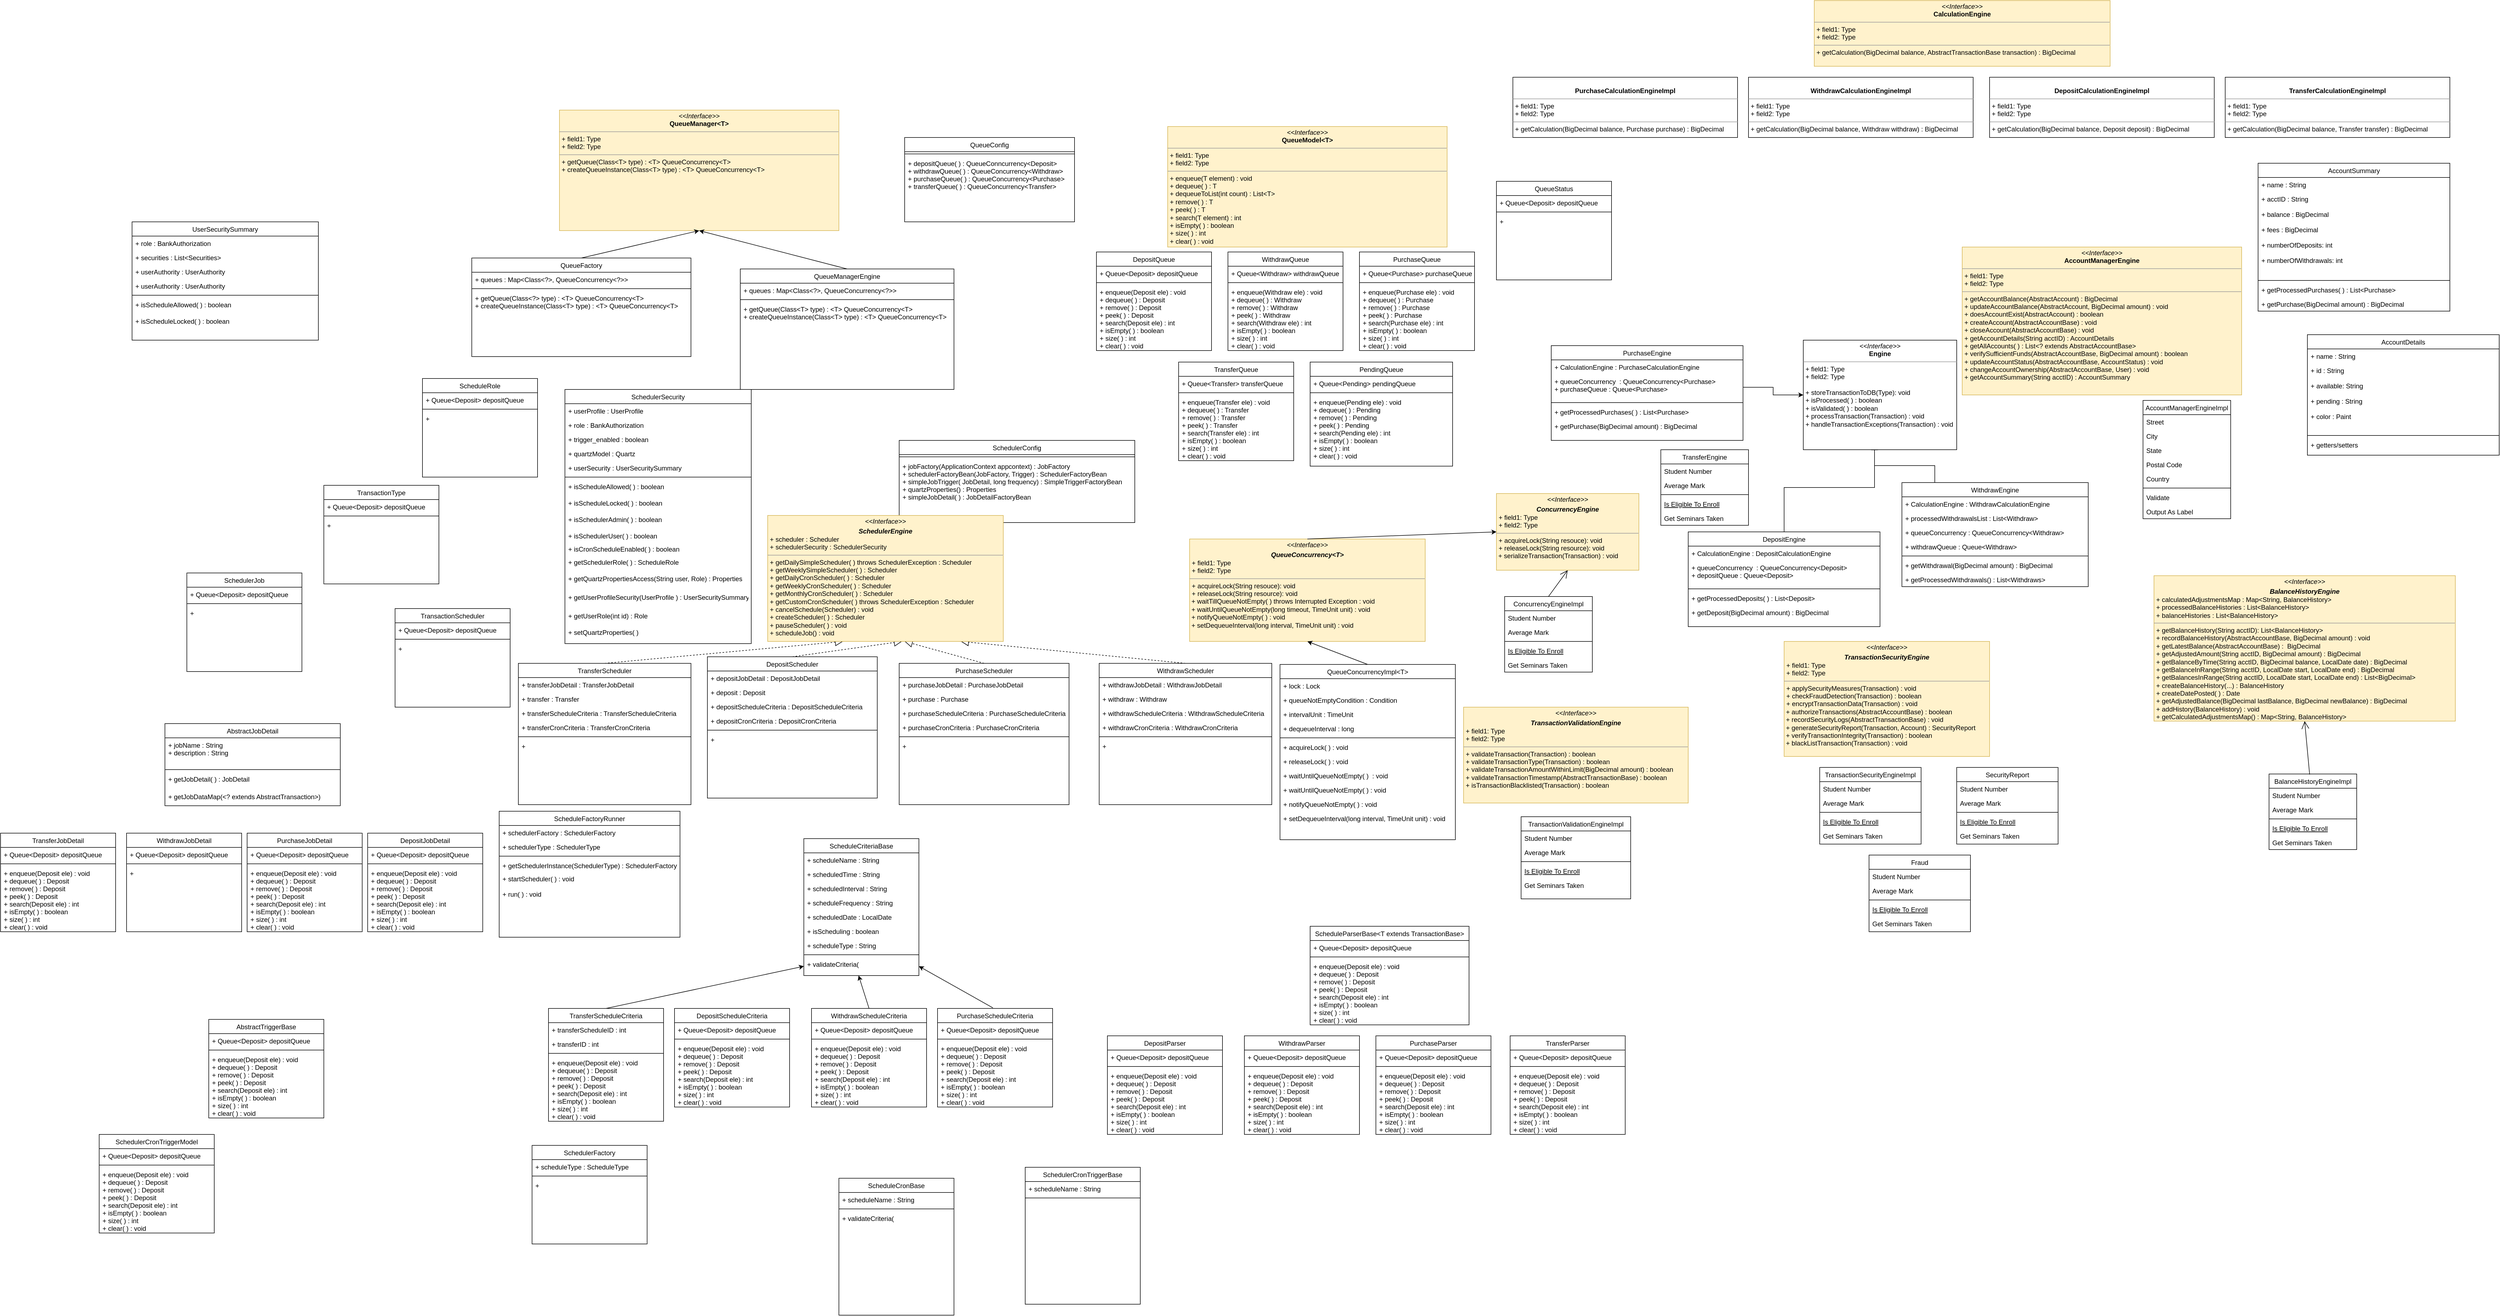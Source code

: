 <mxfile version="22.1.5" type="github">
  <diagram id="C5RBs43oDa-KdzZeNtuy" name="Page-1">
    <mxGraphModel dx="4994" dy="1848" grid="1" gridSize="10" guides="1" tooltips="1" connect="1" arrows="1" fold="1" page="1" pageScale="1" pageWidth="827" pageHeight="1169" math="0" shadow="0">
      <root>
        <mxCell id="WIyWlLk6GJQsqaUBKTNV-0" />
        <mxCell id="WIyWlLk6GJQsqaUBKTNV-1" parent="WIyWlLk6GJQsqaUBKTNV-0" />
        <mxCell id="zkfFHV4jXpPFQw0GAbJ--6" value="DepositEngine" style="swimlane;fontStyle=0;align=center;verticalAlign=top;childLayout=stackLayout;horizontal=1;startSize=26;horizontalStack=0;resizeParent=1;resizeLast=0;collapsible=1;marginBottom=0;rounded=0;shadow=0;strokeWidth=1;" parent="WIyWlLk6GJQsqaUBKTNV-1" vertex="1">
          <mxGeometry x="-40" y="420" width="350" height="173" as="geometry">
            <mxRectangle x="130" y="380" width="160" height="26" as="alternateBounds" />
          </mxGeometry>
        </mxCell>
        <mxCell id="zkfFHV4jXpPFQw0GAbJ--7" value="+ CalculationEngine : DepositCalculationEngine" style="text;align=left;verticalAlign=top;spacingLeft=4;spacingRight=4;overflow=hidden;rotatable=0;points=[[0,0.5],[1,0.5]];portConstraint=eastwest;" parent="zkfFHV4jXpPFQw0GAbJ--6" vertex="1">
          <mxGeometry y="26" width="350" height="26" as="geometry" />
        </mxCell>
        <mxCell id="zkfFHV4jXpPFQw0GAbJ--8" value="+ queueConcurrency  : QueueConcurrency&lt;Deposit&gt; &#xa;+ depositQueue : Queue&lt;Deposit&gt;" style="text;align=left;verticalAlign=top;spacingLeft=4;spacingRight=4;overflow=hidden;rotatable=0;points=[[0,0.5],[1,0.5]];portConstraint=eastwest;rounded=0;shadow=0;html=0;" parent="zkfFHV4jXpPFQw0GAbJ--6" vertex="1">
          <mxGeometry y="52" width="350" height="48" as="geometry" />
        </mxCell>
        <mxCell id="zkfFHV4jXpPFQw0GAbJ--9" value="" style="line;html=1;strokeWidth=1;align=left;verticalAlign=middle;spacingTop=-1;spacingLeft=3;spacingRight=3;rotatable=0;labelPosition=right;points=[];portConstraint=eastwest;" parent="zkfFHV4jXpPFQw0GAbJ--6" vertex="1">
          <mxGeometry y="100" width="350" height="8" as="geometry" />
        </mxCell>
        <mxCell id="zkfFHV4jXpPFQw0GAbJ--11" value="+ getProcessedDeposits( ) : List&lt;Deposit&gt;" style="text;align=left;verticalAlign=top;spacingLeft=4;spacingRight=4;overflow=hidden;rotatable=0;points=[[0,0.5],[1,0.5]];portConstraint=eastwest;" parent="zkfFHV4jXpPFQw0GAbJ--6" vertex="1">
          <mxGeometry y="108" width="350" height="26" as="geometry" />
        </mxCell>
        <mxCell id="VciaAS23OMHJIsgM-eST-53" value="+ getDeposit(BigDecimal amount) : BigDecimal" style="text;align=left;verticalAlign=top;spacingLeft=4;spacingRight=4;overflow=hidden;rotatable=0;points=[[0,0.5],[1,0.5]];portConstraint=eastwest;" parent="zkfFHV4jXpPFQw0GAbJ--6" vertex="1">
          <mxGeometry y="134" width="350" height="26" as="geometry" />
        </mxCell>
        <mxCell id="zkfFHV4jXpPFQw0GAbJ--12" value="" style="endArrow=block;endSize=10;endFill=0;shadow=0;strokeWidth=1;rounded=0;edgeStyle=elbowEdgeStyle;elbow=vertical;" parent="WIyWlLk6GJQsqaUBKTNV-1" source="zkfFHV4jXpPFQw0GAbJ--6" edge="1">
          <mxGeometry width="160" relative="1" as="geometry">
            <mxPoint x="200" y="203" as="sourcePoint" />
            <mxPoint x="300" y="258" as="targetPoint" />
          </mxGeometry>
        </mxCell>
        <mxCell id="zkfFHV4jXpPFQw0GAbJ--16" value="" style="endArrow=block;endSize=10;endFill=0;shadow=0;strokeWidth=1;rounded=0;edgeStyle=elbowEdgeStyle;elbow=vertical;" parent="WIyWlLk6GJQsqaUBKTNV-1" edge="1">
          <mxGeometry width="160" relative="1" as="geometry">
            <mxPoint x="410" y="340" as="sourcePoint" />
            <mxPoint x="300" y="258" as="targetPoint" />
          </mxGeometry>
        </mxCell>
        <mxCell id="zkfFHV4jXpPFQw0GAbJ--17" value="AccountManagerEngineImpl" style="swimlane;fontStyle=0;align=center;verticalAlign=top;childLayout=stackLayout;horizontal=1;startSize=26;horizontalStack=0;resizeParent=1;resizeLast=0;collapsible=1;marginBottom=0;rounded=0;shadow=0;strokeWidth=1;" parent="WIyWlLk6GJQsqaUBKTNV-1" vertex="1">
          <mxGeometry x="790" y="180" width="160" height="216" as="geometry">
            <mxRectangle x="550" y="140" width="160" height="26" as="alternateBounds" />
          </mxGeometry>
        </mxCell>
        <mxCell id="zkfFHV4jXpPFQw0GAbJ--18" value="Street" style="text;align=left;verticalAlign=top;spacingLeft=4;spacingRight=4;overflow=hidden;rotatable=0;points=[[0,0.5],[1,0.5]];portConstraint=eastwest;" parent="zkfFHV4jXpPFQw0GAbJ--17" vertex="1">
          <mxGeometry y="26" width="160" height="26" as="geometry" />
        </mxCell>
        <mxCell id="zkfFHV4jXpPFQw0GAbJ--19" value="City" style="text;align=left;verticalAlign=top;spacingLeft=4;spacingRight=4;overflow=hidden;rotatable=0;points=[[0,0.5],[1,0.5]];portConstraint=eastwest;rounded=0;shadow=0;html=0;" parent="zkfFHV4jXpPFQw0GAbJ--17" vertex="1">
          <mxGeometry y="52" width="160" height="26" as="geometry" />
        </mxCell>
        <mxCell id="zkfFHV4jXpPFQw0GAbJ--20" value="State" style="text;align=left;verticalAlign=top;spacingLeft=4;spacingRight=4;overflow=hidden;rotatable=0;points=[[0,0.5],[1,0.5]];portConstraint=eastwest;rounded=0;shadow=0;html=0;" parent="zkfFHV4jXpPFQw0GAbJ--17" vertex="1">
          <mxGeometry y="78" width="160" height="26" as="geometry" />
        </mxCell>
        <mxCell id="zkfFHV4jXpPFQw0GAbJ--21" value="Postal Code" style="text;align=left;verticalAlign=top;spacingLeft=4;spacingRight=4;overflow=hidden;rotatable=0;points=[[0,0.5],[1,0.5]];portConstraint=eastwest;rounded=0;shadow=0;html=0;" parent="zkfFHV4jXpPFQw0GAbJ--17" vertex="1">
          <mxGeometry y="104" width="160" height="26" as="geometry" />
        </mxCell>
        <mxCell id="zkfFHV4jXpPFQw0GAbJ--22" value="Country" style="text;align=left;verticalAlign=top;spacingLeft=4;spacingRight=4;overflow=hidden;rotatable=0;points=[[0,0.5],[1,0.5]];portConstraint=eastwest;rounded=0;shadow=0;html=0;" parent="zkfFHV4jXpPFQw0GAbJ--17" vertex="1">
          <mxGeometry y="130" width="160" height="26" as="geometry" />
        </mxCell>
        <mxCell id="zkfFHV4jXpPFQw0GAbJ--23" value="" style="line;html=1;strokeWidth=1;align=left;verticalAlign=middle;spacingTop=-1;spacingLeft=3;spacingRight=3;rotatable=0;labelPosition=right;points=[];portConstraint=eastwest;" parent="zkfFHV4jXpPFQw0GAbJ--17" vertex="1">
          <mxGeometry y="156" width="160" height="8" as="geometry" />
        </mxCell>
        <mxCell id="zkfFHV4jXpPFQw0GAbJ--24" value="Validate" style="text;align=left;verticalAlign=top;spacingLeft=4;spacingRight=4;overflow=hidden;rotatable=0;points=[[0,0.5],[1,0.5]];portConstraint=eastwest;" parent="zkfFHV4jXpPFQw0GAbJ--17" vertex="1">
          <mxGeometry y="164" width="160" height="26" as="geometry" />
        </mxCell>
        <mxCell id="zkfFHV4jXpPFQw0GAbJ--25" value="Output As Label" style="text;align=left;verticalAlign=top;spacingLeft=4;spacingRight=4;overflow=hidden;rotatable=0;points=[[0,0.5],[1,0.5]];portConstraint=eastwest;" parent="zkfFHV4jXpPFQw0GAbJ--17" vertex="1">
          <mxGeometry y="190" width="160" height="26" as="geometry" />
        </mxCell>
        <mxCell id="oyJZGiEkRgADrdonyUqu-0" value="TransferEngine" style="swimlane;fontStyle=0;align=center;verticalAlign=top;childLayout=stackLayout;horizontal=1;startSize=26;horizontalStack=0;resizeParent=1;resizeLast=0;collapsible=1;marginBottom=0;rounded=0;shadow=0;strokeWidth=1;" parent="WIyWlLk6GJQsqaUBKTNV-1" vertex="1">
          <mxGeometry x="-90" y="270" width="160" height="138" as="geometry">
            <mxRectangle x="130" y="380" width="160" height="26" as="alternateBounds" />
          </mxGeometry>
        </mxCell>
        <mxCell id="oyJZGiEkRgADrdonyUqu-1" value="Student Number" style="text;align=left;verticalAlign=top;spacingLeft=4;spacingRight=4;overflow=hidden;rotatable=0;points=[[0,0.5],[1,0.5]];portConstraint=eastwest;" parent="oyJZGiEkRgADrdonyUqu-0" vertex="1">
          <mxGeometry y="26" width="160" height="26" as="geometry" />
        </mxCell>
        <mxCell id="oyJZGiEkRgADrdonyUqu-2" value="Average Mark" style="text;align=left;verticalAlign=top;spacingLeft=4;spacingRight=4;overflow=hidden;rotatable=0;points=[[0,0.5],[1,0.5]];portConstraint=eastwest;rounded=0;shadow=0;html=0;" parent="oyJZGiEkRgADrdonyUqu-0" vertex="1">
          <mxGeometry y="52" width="160" height="26" as="geometry" />
        </mxCell>
        <mxCell id="oyJZGiEkRgADrdonyUqu-3" value="" style="line;html=1;strokeWidth=1;align=left;verticalAlign=middle;spacingTop=-1;spacingLeft=3;spacingRight=3;rotatable=0;labelPosition=right;points=[];portConstraint=eastwest;" parent="oyJZGiEkRgADrdonyUqu-0" vertex="1">
          <mxGeometry y="78" width="160" height="8" as="geometry" />
        </mxCell>
        <mxCell id="oyJZGiEkRgADrdonyUqu-4" value="Is Eligible To Enroll" style="text;align=left;verticalAlign=top;spacingLeft=4;spacingRight=4;overflow=hidden;rotatable=0;points=[[0,0.5],[1,0.5]];portConstraint=eastwest;fontStyle=4" parent="oyJZGiEkRgADrdonyUqu-0" vertex="1">
          <mxGeometry y="86" width="160" height="26" as="geometry" />
        </mxCell>
        <mxCell id="oyJZGiEkRgADrdonyUqu-5" value="Get Seminars Taken" style="text;align=left;verticalAlign=top;spacingLeft=4;spacingRight=4;overflow=hidden;rotatable=0;points=[[0,0.5],[1,0.5]];portConstraint=eastwest;" parent="oyJZGiEkRgADrdonyUqu-0" vertex="1">
          <mxGeometry y="112" width="160" height="26" as="geometry" />
        </mxCell>
        <mxCell id="oyJZGiEkRgADrdonyUqu-18" value="BalanceHistoryEngineImpl" style="swimlane;fontStyle=0;align=center;verticalAlign=top;childLayout=stackLayout;horizontal=1;startSize=26;horizontalStack=0;resizeParent=1;resizeLast=0;collapsible=1;marginBottom=0;rounded=0;shadow=0;strokeWidth=1;" parent="WIyWlLk6GJQsqaUBKTNV-1" vertex="1">
          <mxGeometry x="1020" y="862" width="160" height="138" as="geometry">
            <mxRectangle x="130" y="380" width="160" height="26" as="alternateBounds" />
          </mxGeometry>
        </mxCell>
        <mxCell id="oyJZGiEkRgADrdonyUqu-19" value="Student Number" style="text;align=left;verticalAlign=top;spacingLeft=4;spacingRight=4;overflow=hidden;rotatable=0;points=[[0,0.5],[1,0.5]];portConstraint=eastwest;" parent="oyJZGiEkRgADrdonyUqu-18" vertex="1">
          <mxGeometry y="26" width="160" height="26" as="geometry" />
        </mxCell>
        <mxCell id="oyJZGiEkRgADrdonyUqu-20" value="Average Mark" style="text;align=left;verticalAlign=top;spacingLeft=4;spacingRight=4;overflow=hidden;rotatable=0;points=[[0,0.5],[1,0.5]];portConstraint=eastwest;rounded=0;shadow=0;html=0;" parent="oyJZGiEkRgADrdonyUqu-18" vertex="1">
          <mxGeometry y="52" width="160" height="26" as="geometry" />
        </mxCell>
        <mxCell id="oyJZGiEkRgADrdonyUqu-21" value="" style="line;html=1;strokeWidth=1;align=left;verticalAlign=middle;spacingTop=-1;spacingLeft=3;spacingRight=3;rotatable=0;labelPosition=right;points=[];portConstraint=eastwest;" parent="oyJZGiEkRgADrdonyUqu-18" vertex="1">
          <mxGeometry y="78" width="160" height="8" as="geometry" />
        </mxCell>
        <mxCell id="oyJZGiEkRgADrdonyUqu-22" value="Is Eligible To Enroll" style="text;align=left;verticalAlign=top;spacingLeft=4;spacingRight=4;overflow=hidden;rotatable=0;points=[[0,0.5],[1,0.5]];portConstraint=eastwest;fontStyle=4" parent="oyJZGiEkRgADrdonyUqu-18" vertex="1">
          <mxGeometry y="86" width="160" height="26" as="geometry" />
        </mxCell>
        <mxCell id="oyJZGiEkRgADrdonyUqu-23" value="Get Seminars Taken" style="text;align=left;verticalAlign=top;spacingLeft=4;spacingRight=4;overflow=hidden;rotatable=0;points=[[0,0.5],[1,0.5]];portConstraint=eastwest;" parent="oyJZGiEkRgADrdonyUqu-18" vertex="1">
          <mxGeometry y="112" width="160" height="26" as="geometry" />
        </mxCell>
        <mxCell id="oyJZGiEkRgADrdonyUqu-24" value="ConcurrencyEngineImpl" style="swimlane;fontStyle=0;align=center;verticalAlign=top;childLayout=stackLayout;horizontal=1;startSize=26;horizontalStack=0;resizeParent=1;resizeLast=0;collapsible=1;marginBottom=0;rounded=0;shadow=0;strokeWidth=1;" parent="WIyWlLk6GJQsqaUBKTNV-1" vertex="1">
          <mxGeometry x="-375" y="538" width="160" height="138" as="geometry">
            <mxRectangle x="130" y="380" width="160" height="26" as="alternateBounds" />
          </mxGeometry>
        </mxCell>
        <mxCell id="oyJZGiEkRgADrdonyUqu-25" value="Student Number" style="text;align=left;verticalAlign=top;spacingLeft=4;spacingRight=4;overflow=hidden;rotatable=0;points=[[0,0.5],[1,0.5]];portConstraint=eastwest;" parent="oyJZGiEkRgADrdonyUqu-24" vertex="1">
          <mxGeometry y="26" width="160" height="26" as="geometry" />
        </mxCell>
        <mxCell id="oyJZGiEkRgADrdonyUqu-26" value="Average Mark" style="text;align=left;verticalAlign=top;spacingLeft=4;spacingRight=4;overflow=hidden;rotatable=0;points=[[0,0.5],[1,0.5]];portConstraint=eastwest;rounded=0;shadow=0;html=0;" parent="oyJZGiEkRgADrdonyUqu-24" vertex="1">
          <mxGeometry y="52" width="160" height="26" as="geometry" />
        </mxCell>
        <mxCell id="oyJZGiEkRgADrdonyUqu-27" value="" style="line;html=1;strokeWidth=1;align=left;verticalAlign=middle;spacingTop=-1;spacingLeft=3;spacingRight=3;rotatable=0;labelPosition=right;points=[];portConstraint=eastwest;" parent="oyJZGiEkRgADrdonyUqu-24" vertex="1">
          <mxGeometry y="78" width="160" height="8" as="geometry" />
        </mxCell>
        <mxCell id="oyJZGiEkRgADrdonyUqu-28" value="Is Eligible To Enroll" style="text;align=left;verticalAlign=top;spacingLeft=4;spacingRight=4;overflow=hidden;rotatable=0;points=[[0,0.5],[1,0.5]];portConstraint=eastwest;fontStyle=4" parent="oyJZGiEkRgADrdonyUqu-24" vertex="1">
          <mxGeometry y="86" width="160" height="26" as="geometry" />
        </mxCell>
        <mxCell id="oyJZGiEkRgADrdonyUqu-29" value="Get Seminars Taken" style="text;align=left;verticalAlign=top;spacingLeft=4;spacingRight=4;overflow=hidden;rotatable=0;points=[[0,0.5],[1,0.5]];portConstraint=eastwest;" parent="oyJZGiEkRgADrdonyUqu-24" vertex="1">
          <mxGeometry y="112" width="160" height="26" as="geometry" />
        </mxCell>
        <mxCell id="oyJZGiEkRgADrdonyUqu-30" value="&lt;p style=&quot;margin:0px;margin-top:4px;text-align:center;&quot;&gt;&lt;i&gt;&amp;lt;&amp;lt;Interface&amp;gt;&amp;gt;&lt;/i&gt;&lt;br&gt;&lt;b&gt;Engine&lt;/b&gt;&lt;/p&gt;&lt;hr size=&quot;1&quot;&gt;&lt;p style=&quot;margin:0px;margin-left:4px;&quot;&gt;+ field1: Type&lt;br&gt;+ field2: Type&lt;/p&gt;&lt;p style=&quot;margin:0px;margin-left:4px;&quot;&gt;&lt;br&gt;+ storeTransactionToDB(Type): void&lt;/p&gt;&lt;p style=&quot;margin:0px;margin-left:4px;&quot;&gt;+ isProcessed( ) : boolean&lt;/p&gt;&lt;p style=&quot;margin:0px;margin-left:4px;&quot;&gt;+ isValidated( ) : boolean&lt;/p&gt;&lt;p style=&quot;margin:0px;margin-left:4px;&quot;&gt;+ processTransaction(Transaction) : void&lt;/p&gt;&lt;p style=&quot;margin:0px;margin-left:4px;&quot;&gt;+ handleTransactionExceptions(Transaction) : void&lt;/p&gt;&lt;p style=&quot;margin:0px;margin-left:4px;&quot;&gt;&lt;br&gt;&lt;/p&gt;" style="verticalAlign=top;align=left;overflow=fill;fontSize=12;fontFamily=Helvetica;html=1;whiteSpace=wrap;" parent="WIyWlLk6GJQsqaUBKTNV-1" vertex="1">
          <mxGeometry x="170" y="70" width="280" height="200" as="geometry" />
        </mxCell>
        <mxCell id="oyJZGiEkRgADrdonyUqu-31" value="&lt;p style=&quot;margin:0px;margin-top:4px;text-align:center;&quot;&gt;&lt;i&gt;&amp;lt;&amp;lt;Interface&amp;gt;&amp;gt;&lt;/i&gt;&lt;br&gt;&lt;/p&gt;&lt;p style=&quot;margin:0px;margin-top:4px;text-align:center;&quot;&gt;&lt;i&gt;&lt;b&gt;ConcurrencyEngine&lt;/b&gt;&lt;/i&gt;&lt;/p&gt;&lt;p style=&quot;margin:0px;margin-left:4px;&quot;&gt;+ field1: Type&lt;br&gt;+ field2: Type&lt;/p&gt;&lt;hr size=&quot;1&quot;&gt;&lt;p style=&quot;margin:0px;margin-left:4px;&quot;&gt;+ acquireLock(String resouce): void&lt;br&gt;+ releaseLock(String resource): void&lt;/p&gt;&amp;nbsp;+ serializeTransaction(Transaction) : void" style="verticalAlign=top;align=left;overflow=fill;fontSize=12;fontFamily=Helvetica;html=1;whiteSpace=wrap;fillColor=#fff2cc;strokeColor=#d6b656;" parent="WIyWlLk6GJQsqaUBKTNV-1" vertex="1">
          <mxGeometry x="-390" y="350" width="260" height="140" as="geometry" />
        </mxCell>
        <mxCell id="oyJZGiEkRgADrdonyUqu-32" value="" style="endArrow=open;endFill=1;endSize=12;html=1;rounded=0;exitX=0.5;exitY=0;exitDx=0;exitDy=0;entryX=0.5;entryY=1;entryDx=0;entryDy=0;" parent="WIyWlLk6GJQsqaUBKTNV-1" source="oyJZGiEkRgADrdonyUqu-24" target="oyJZGiEkRgADrdonyUqu-31" edge="1">
          <mxGeometry width="160" relative="1" as="geometry">
            <mxPoint x="200" y="390" as="sourcePoint" />
            <mxPoint x="360" y="390" as="targetPoint" />
          </mxGeometry>
        </mxCell>
        <mxCell id="oyJZGiEkRgADrdonyUqu-33" value="&lt;p style=&quot;margin:0px;margin-top:4px;text-align:center;&quot;&gt;&lt;i&gt;&amp;lt;&amp;lt;Interface&amp;gt;&amp;gt;&lt;/i&gt;&lt;br&gt;&lt;/p&gt;&lt;p style=&quot;margin:0px;margin-top:4px;text-align:center;&quot;&gt;&lt;i&gt;&lt;b&gt;BalanceHistoryEngine&lt;/b&gt;&lt;/i&gt;&lt;/p&gt;&lt;p style=&quot;margin:0px;margin-left:4px;&quot;&gt;+ calculatedAdjustmentsMap : Map&amp;lt;String, BalanceHistory&amp;gt;&lt;/p&gt;&lt;p style=&quot;margin:0px;margin-left:4px;&quot;&gt;+ processedBalanceHistories : List&amp;lt;BalanceHistory&amp;gt;&lt;/p&gt;&lt;p style=&quot;margin:0px;margin-left:4px;&quot;&gt;+ balanceHistories : List&amp;lt;BalanceHistory&amp;gt;&lt;/p&gt;&lt;hr size=&quot;1&quot;&gt;&lt;p style=&quot;margin:0px;margin-left:4px;&quot;&gt;+ getBalanceHistory(String acctID): List&amp;lt;BalanceHistory&amp;gt;&lt;br&gt;+ recordBalanceHistory(AbstractAccountBase, BigDecimal amount) : void&lt;/p&gt;&lt;p style=&quot;margin:0px;margin-left:4px;&quot;&gt;+ getLatestBalance(AbstractAccountBase) :&amp;nbsp; BigDecimal&lt;/p&gt;&lt;p style=&quot;margin:0px;margin-left:4px;&quot;&gt;+ getAdjustedAmount(String acctID, BigDecimal amount) : BigDecimal&lt;/p&gt;&lt;p style=&quot;margin:0px;margin-left:4px;&quot;&gt;+ getBalanceByTime(String acctID, BigDecimal balance, LocalDate date) : BigDecimal&lt;/p&gt;&lt;p style=&quot;margin:0px;margin-left:4px;&quot;&gt;+ getBalanceInRange(String acctID, LocalDate start, LocalDate end) : BigDecimal&lt;/p&gt;&lt;p style=&quot;margin:0px;margin-left:4px;&quot;&gt;+ getBalancesInRange(String acctID, LocalDate start, LocalDate end) : List&amp;lt;BigDecimal&amp;gt;&amp;nbsp;&lt;/p&gt;&lt;p style=&quot;margin:0px;margin-left:4px;&quot;&gt;+ createBalanceHistory(...) : BalanceHistory&lt;/p&gt;&lt;p style=&quot;margin:0px;margin-left:4px;&quot;&gt;+ createDatePosted( ) : Date&lt;/p&gt;&lt;p style=&quot;margin:0px;margin-left:4px;&quot;&gt;+ getAdjustedBalance(BigDecimal lastBalance, BigDecimal newBalance) : BigDecimal&lt;/p&gt;&lt;p style=&quot;margin:0px;margin-left:4px;&quot;&gt;+ addHistory(BalanceHistory) : void&lt;/p&gt;&lt;p style=&quot;margin:0px;margin-left:4px;&quot;&gt;+ getCalculatedAdjustmentsMap() : Map&amp;lt;String, BalanceHistory&amp;gt;&amp;nbsp;&lt;/p&gt;&lt;p style=&quot;margin:0px;margin-left:4px;&quot;&gt;+ getProcessedBalanceHistoriesFromMap(Map&amp;lt;String, BalanceHistory&amp;gt;) : List&amp;lt;BalanceHistory&amp;gt;&lt;/p&gt;" style="verticalAlign=top;align=left;overflow=fill;fontSize=12;fontFamily=Helvetica;html=1;whiteSpace=wrap;fillColor=#fff2cc;strokeColor=#d6b656;" parent="WIyWlLk6GJQsqaUBKTNV-1" vertex="1">
          <mxGeometry x="810" y="500" width="550" height="265.5" as="geometry" />
        </mxCell>
        <mxCell id="oyJZGiEkRgADrdonyUqu-34" value="" style="endArrow=open;endFill=1;endSize=12;html=1;rounded=0;entryX=0.5;entryY=1;entryDx=0;entryDy=0;exitX=0.463;exitY=0.007;exitDx=0;exitDy=0;exitPerimeter=0;" parent="WIyWlLk6GJQsqaUBKTNV-1" source="oyJZGiEkRgADrdonyUqu-18" target="oyJZGiEkRgADrdonyUqu-33" edge="1">
          <mxGeometry width="160" relative="1" as="geometry">
            <mxPoint x="200" y="390" as="sourcePoint" />
            <mxPoint x="360" y="390" as="targetPoint" />
          </mxGeometry>
        </mxCell>
        <mxCell id="oyJZGiEkRgADrdonyUqu-35" value="&lt;p style=&quot;margin:0px;margin-top:4px;text-align:center;&quot;&gt;&lt;i&gt;&amp;lt;&amp;lt;Interface&amp;gt;&amp;gt;&lt;/i&gt;&lt;br&gt;&lt;/p&gt;&lt;p style=&quot;margin:0px;margin-top:4px;text-align:center;&quot;&gt;&lt;i&gt;&lt;b&gt;TransactionValidationEngine&lt;/b&gt;&lt;/i&gt;&lt;/p&gt;&lt;p style=&quot;margin:0px;margin-left:4px;&quot;&gt;+ field1: Type&lt;br&gt;+ field2: Type&lt;/p&gt;&lt;hr size=&quot;1&quot;&gt;&lt;p style=&quot;margin:0px;margin-left:4px;&quot;&gt;+ validateTransaction(Transaction) : boolean&lt;/p&gt;&lt;p style=&quot;margin:0px;margin-left:4px;&quot;&gt;+ validateTransactionType(Transaction) : boolean&lt;/p&gt;&lt;p style=&quot;margin:0px;margin-left:4px;&quot;&gt;+ validateTransactionAmountWithinLimit(BigDecimal amount) : boolean&lt;/p&gt;&lt;p style=&quot;margin:0px;margin-left:4px;&quot;&gt;+ validateTransactionTimestamp(AbstractTransactionBase) : boolean&lt;/p&gt;&lt;p style=&quot;margin:0px;margin-left:4px;&quot;&gt;+ isTransactionBlacklisted(Transaction) : boolean&lt;/p&gt;" style="verticalAlign=top;align=left;overflow=fill;fontSize=12;fontFamily=Helvetica;html=1;whiteSpace=wrap;fillColor=#fff2cc;strokeColor=#d6b656;" parent="WIyWlLk6GJQsqaUBKTNV-1" vertex="1">
          <mxGeometry x="-450" y="740" width="410" height="175" as="geometry" />
        </mxCell>
        <mxCell id="oyJZGiEkRgADrdonyUqu-36" value="TransactionValidationEngineImpl" style="swimlane;fontStyle=0;align=center;verticalAlign=top;childLayout=stackLayout;horizontal=1;startSize=26;horizontalStack=0;resizeParent=1;resizeLast=0;collapsible=1;marginBottom=0;rounded=0;shadow=0;strokeWidth=1;" parent="WIyWlLk6GJQsqaUBKTNV-1" vertex="1">
          <mxGeometry x="-345" y="940" width="200" height="150" as="geometry">
            <mxRectangle x="130" y="380" width="160" height="26" as="alternateBounds" />
          </mxGeometry>
        </mxCell>
        <mxCell id="oyJZGiEkRgADrdonyUqu-37" value="Student Number" style="text;align=left;verticalAlign=top;spacingLeft=4;spacingRight=4;overflow=hidden;rotatable=0;points=[[0,0.5],[1,0.5]];portConstraint=eastwest;" parent="oyJZGiEkRgADrdonyUqu-36" vertex="1">
          <mxGeometry y="26" width="200" height="26" as="geometry" />
        </mxCell>
        <mxCell id="oyJZGiEkRgADrdonyUqu-38" value="Average Mark" style="text;align=left;verticalAlign=top;spacingLeft=4;spacingRight=4;overflow=hidden;rotatable=0;points=[[0,0.5],[1,0.5]];portConstraint=eastwest;rounded=0;shadow=0;html=0;" parent="oyJZGiEkRgADrdonyUqu-36" vertex="1">
          <mxGeometry y="52" width="200" height="26" as="geometry" />
        </mxCell>
        <mxCell id="oyJZGiEkRgADrdonyUqu-39" value="" style="line;html=1;strokeWidth=1;align=left;verticalAlign=middle;spacingTop=-1;spacingLeft=3;spacingRight=3;rotatable=0;labelPosition=right;points=[];portConstraint=eastwest;" parent="oyJZGiEkRgADrdonyUqu-36" vertex="1">
          <mxGeometry y="78" width="200" height="8" as="geometry" />
        </mxCell>
        <mxCell id="oyJZGiEkRgADrdonyUqu-40" value="Is Eligible To Enroll" style="text;align=left;verticalAlign=top;spacingLeft=4;spacingRight=4;overflow=hidden;rotatable=0;points=[[0,0.5],[1,0.5]];portConstraint=eastwest;fontStyle=4" parent="oyJZGiEkRgADrdonyUqu-36" vertex="1">
          <mxGeometry y="86" width="200" height="26" as="geometry" />
        </mxCell>
        <mxCell id="oyJZGiEkRgADrdonyUqu-41" value="Get Seminars Taken" style="text;align=left;verticalAlign=top;spacingLeft=4;spacingRight=4;overflow=hidden;rotatable=0;points=[[0,0.5],[1,0.5]];portConstraint=eastwest;" parent="oyJZGiEkRgADrdonyUqu-36" vertex="1">
          <mxGeometry y="112" width="200" height="26" as="geometry" />
        </mxCell>
        <mxCell id="oyJZGiEkRgADrdonyUqu-42" value="&lt;p style=&quot;margin:0px;margin-top:4px;text-align:center;&quot;&gt;&lt;i&gt;&amp;lt;&amp;lt;Interface&amp;gt;&amp;gt;&lt;/i&gt;&lt;br&gt;&lt;/p&gt;&lt;p style=&quot;margin:0px;margin-top:4px;text-align:center;&quot;&gt;&lt;i&gt;&lt;b&gt;TransactionSecurityEngine&lt;/b&gt;&lt;/i&gt;&lt;/p&gt;&lt;p style=&quot;margin:0px;margin-left:4px;&quot;&gt;+ field1: Type&lt;br&gt;+ field2: Type&lt;/p&gt;&lt;hr size=&quot;1&quot;&gt;&lt;p style=&quot;margin:0px;margin-left:4px;&quot;&gt;+ applySecurityMeasures(Transaction) : void&lt;br&gt;&lt;/p&gt;&lt;p style=&quot;margin:0px;margin-left:4px;&quot;&gt;+ checkFraudDetection(Transaction) : boolean&lt;/p&gt;&lt;p style=&quot;margin:0px;margin-left:4px;&quot;&gt;+ encryptTransactionData(Transaction) : void&lt;/p&gt;&amp;nbsp;+ authorizeTransactions(AbstractAccountBase) : boolean&lt;br&gt;&amp;nbsp;+ recordSecurityLogs(AbstractTransactionBase) : void&lt;br&gt;&amp;nbsp;+ generateSecurityReport(Transaction, Account) : SecurityReport&lt;br&gt;&amp;nbsp;+ verifyTransactionIntegrity(Transaction) : boolean&lt;br&gt;&amp;nbsp;+ blackListTransaction(Transaction) : void" style="verticalAlign=top;align=left;overflow=fill;fontSize=12;fontFamily=Helvetica;html=1;whiteSpace=wrap;fillColor=#fff2cc;strokeColor=#d6b656;" parent="WIyWlLk6GJQsqaUBKTNV-1" vertex="1">
          <mxGeometry x="135" y="620" width="375" height="210" as="geometry" />
        </mxCell>
        <mxCell id="oyJZGiEkRgADrdonyUqu-43" value="TransactionSecurityEngineImpl" style="swimlane;fontStyle=0;align=center;verticalAlign=top;childLayout=stackLayout;horizontal=1;startSize=26;horizontalStack=0;resizeParent=1;resizeLast=0;collapsible=1;marginBottom=0;rounded=0;shadow=0;strokeWidth=1;" parent="WIyWlLk6GJQsqaUBKTNV-1" vertex="1">
          <mxGeometry x="200" y="850" width="185" height="140" as="geometry">
            <mxRectangle x="130" y="380" width="160" height="26" as="alternateBounds" />
          </mxGeometry>
        </mxCell>
        <mxCell id="oyJZGiEkRgADrdonyUqu-44" value="Student Number" style="text;align=left;verticalAlign=top;spacingLeft=4;spacingRight=4;overflow=hidden;rotatable=0;points=[[0,0.5],[1,0.5]];portConstraint=eastwest;" parent="oyJZGiEkRgADrdonyUqu-43" vertex="1">
          <mxGeometry y="26" width="185" height="26" as="geometry" />
        </mxCell>
        <mxCell id="oyJZGiEkRgADrdonyUqu-45" value="Average Mark" style="text;align=left;verticalAlign=top;spacingLeft=4;spacingRight=4;overflow=hidden;rotatable=0;points=[[0,0.5],[1,0.5]];portConstraint=eastwest;rounded=0;shadow=0;html=0;" parent="oyJZGiEkRgADrdonyUqu-43" vertex="1">
          <mxGeometry y="52" width="185" height="26" as="geometry" />
        </mxCell>
        <mxCell id="oyJZGiEkRgADrdonyUqu-46" value="" style="line;html=1;strokeWidth=1;align=left;verticalAlign=middle;spacingTop=-1;spacingLeft=3;spacingRight=3;rotatable=0;labelPosition=right;points=[];portConstraint=eastwest;" parent="oyJZGiEkRgADrdonyUqu-43" vertex="1">
          <mxGeometry y="78" width="185" height="8" as="geometry" />
        </mxCell>
        <mxCell id="oyJZGiEkRgADrdonyUqu-47" value="Is Eligible To Enroll" style="text;align=left;verticalAlign=top;spacingLeft=4;spacingRight=4;overflow=hidden;rotatable=0;points=[[0,0.5],[1,0.5]];portConstraint=eastwest;fontStyle=4" parent="oyJZGiEkRgADrdonyUqu-43" vertex="1">
          <mxGeometry y="86" width="185" height="26" as="geometry" />
        </mxCell>
        <mxCell id="oyJZGiEkRgADrdonyUqu-48" value="Get Seminars Taken" style="text;align=left;verticalAlign=top;spacingLeft=4;spacingRight=4;overflow=hidden;rotatable=0;points=[[0,0.5],[1,0.5]];portConstraint=eastwest;" parent="oyJZGiEkRgADrdonyUqu-43" vertex="1">
          <mxGeometry y="112" width="185" height="26" as="geometry" />
        </mxCell>
        <mxCell id="oyJZGiEkRgADrdonyUqu-49" value="&lt;p style=&quot;margin:0px;margin-top:4px;text-align:center;&quot;&gt;&lt;i&gt;&amp;lt;&amp;lt;Interface&amp;gt;&amp;gt;&lt;/i&gt;&lt;br&gt;&lt;b&gt;AccountManagerEngine&lt;/b&gt;&lt;/p&gt;&lt;hr size=&quot;1&quot;&gt;&lt;p style=&quot;margin:0px;margin-left:4px;&quot;&gt;+ field1: Type&lt;br&gt;+ field2: Type&lt;/p&gt;&lt;hr size=&quot;1&quot;&gt;&lt;p style=&quot;margin:0px;margin-left:4px;&quot;&gt;+ getAccountBalance(AbstractAccount) : BigDecimal&lt;/p&gt;&lt;p style=&quot;margin:0px;margin-left:4px;&quot;&gt;+ updateAccountBalance(AbstractAccount, BigDecimal amount) : void&lt;/p&gt;&lt;p style=&quot;margin:0px;margin-left:4px;&quot;&gt;+ doesAccountExist(AbstractAccount) : boolean&lt;/p&gt;&lt;p style=&quot;margin:0px;margin-left:4px;&quot;&gt;+ createAccount(AbstractAccountBase) : void&lt;/p&gt;&lt;p style=&quot;margin:0px;margin-left:4px;&quot;&gt;+ closeAccount(AbstractAccountBase) : void&lt;/p&gt;&lt;p style=&quot;margin:0px;margin-left:4px;&quot;&gt;+ getAccountDetails(String acctID) : AccountDetails&lt;/p&gt;&lt;p style=&quot;margin:0px;margin-left:4px;&quot;&gt;+ getAllAccounts( ) : List&amp;lt;? extends AbstractAccountBase&amp;gt;&amp;nbsp;&lt;/p&gt;&lt;p style=&quot;margin:0px;margin-left:4px;&quot;&gt;+ verifySufficientFunds(AbstractAccountBase, BigDecimal amount) : boolean&lt;/p&gt;&lt;p style=&quot;margin:0px;margin-left:4px;&quot;&gt;+ updateAccountStatus(AbstractAccountBase, AccountStatus) : void&lt;/p&gt;&lt;p style=&quot;margin:0px;margin-left:4px;&quot;&gt;+ changeAccountOwnership(AbstractAccountBase, User) : void&lt;/p&gt;&lt;p style=&quot;margin:0px;margin-left:4px;&quot;&gt;+ getAccountSummary(String acctID) : AccountSummary&lt;/p&gt;&lt;p style=&quot;margin:0px;margin-left:4px;&quot;&gt;&lt;br&gt;&lt;/p&gt;&lt;p style=&quot;margin:0px;margin-left:4px;&quot;&gt;&lt;br&gt;&lt;/p&gt;&lt;p style=&quot;margin:0px;margin-left:4px;&quot;&gt;&lt;br&gt;&lt;/p&gt;&lt;p style=&quot;margin:0px;margin-left:4px;&quot;&gt;&lt;br&gt;&lt;br&gt;&lt;/p&gt;" style="verticalAlign=top;align=left;overflow=fill;fontSize=12;fontFamily=Helvetica;html=1;whiteSpace=wrap;fillColor=#fff2cc;strokeColor=#d6b656;" parent="WIyWlLk6GJQsqaUBKTNV-1" vertex="1">
          <mxGeometry x="460" y="-100" width="510" height="270" as="geometry" />
        </mxCell>
        <mxCell id="oyJZGiEkRgADrdonyUqu-51" style="edgeStyle=orthogonalEdgeStyle;rounded=0;orthogonalLoop=1;jettySize=auto;html=1;entryX=0;entryY=0.5;entryDx=0;entryDy=0;exitX=1;exitY=0.5;exitDx=0;exitDy=0;" parent="WIyWlLk6GJQsqaUBKTNV-1" source="VciaAS23OMHJIsgM-eST-56" target="oyJZGiEkRgADrdonyUqu-30" edge="1">
          <mxGeometry relative="1" as="geometry">
            <mxPoint x="70" y="165.957" as="sourcePoint" />
          </mxGeometry>
        </mxCell>
        <mxCell id="oyJZGiEkRgADrdonyUqu-53" value="WithdrawEngine" style="swimlane;fontStyle=0;align=center;verticalAlign=top;childLayout=stackLayout;horizontal=1;startSize=26;horizontalStack=0;resizeParent=1;resizeLast=0;collapsible=1;marginBottom=0;rounded=0;shadow=0;strokeWidth=1;" parent="WIyWlLk6GJQsqaUBKTNV-1" vertex="1">
          <mxGeometry x="350" y="330" width="340" height="190" as="geometry">
            <mxRectangle x="130" y="380" width="160" height="26" as="alternateBounds" />
          </mxGeometry>
        </mxCell>
        <mxCell id="oyJZGiEkRgADrdonyUqu-54" value="+ CalculationEngine : WithdrawCalculationEngine" style="text;align=left;verticalAlign=top;spacingLeft=4;spacingRight=4;overflow=hidden;rotatable=0;points=[[0,0.5],[1,0.5]];portConstraint=eastwest;" parent="oyJZGiEkRgADrdonyUqu-53" vertex="1">
          <mxGeometry y="26" width="340" height="26" as="geometry" />
        </mxCell>
        <mxCell id="VciaAS23OMHJIsgM-eST-0" value="+ processedWithdrawalsList : List&lt;Withdraw&gt;" style="text;align=left;verticalAlign=top;spacingLeft=4;spacingRight=4;overflow=hidden;rotatable=0;points=[[0,0.5],[1,0.5]];portConstraint=eastwest;" parent="oyJZGiEkRgADrdonyUqu-53" vertex="1">
          <mxGeometry y="52" width="340" height="26" as="geometry" />
        </mxCell>
        <mxCell id="VciaAS23OMHJIsgM-eST-51" value="+ queueConcurrency : QueueConcurrency&lt;Withdraw&gt;" style="text;align=left;verticalAlign=top;spacingLeft=4;spacingRight=4;overflow=hidden;rotatable=0;points=[[0,0.5],[1,0.5]];portConstraint=eastwest;" parent="oyJZGiEkRgADrdonyUqu-53" vertex="1">
          <mxGeometry y="78" width="340" height="26" as="geometry" />
        </mxCell>
        <mxCell id="VciaAS23OMHJIsgM-eST-52" value="+ withdrawQueue : Queue&lt;Withdraw&gt;" style="text;align=left;verticalAlign=top;spacingLeft=4;spacingRight=4;overflow=hidden;rotatable=0;points=[[0,0.5],[1,0.5]];portConstraint=eastwest;" parent="oyJZGiEkRgADrdonyUqu-53" vertex="1">
          <mxGeometry y="104" width="340" height="26" as="geometry" />
        </mxCell>
        <mxCell id="oyJZGiEkRgADrdonyUqu-56" value="" style="line;html=1;strokeWidth=1;align=left;verticalAlign=middle;spacingTop=-1;spacingLeft=3;spacingRight=3;rotatable=0;labelPosition=right;points=[];portConstraint=eastwest;" parent="oyJZGiEkRgADrdonyUqu-53" vertex="1">
          <mxGeometry y="130" width="340" height="8" as="geometry" />
        </mxCell>
        <mxCell id="oyJZGiEkRgADrdonyUqu-58" value="+ getWithdrawal(BigDecimal amount) : BigDecimal" style="text;align=left;verticalAlign=top;spacingLeft=4;spacingRight=4;overflow=hidden;rotatable=0;points=[[0,0.5],[1,0.5]];portConstraint=eastwest;" parent="oyJZGiEkRgADrdonyUqu-53" vertex="1">
          <mxGeometry y="138" width="340" height="26" as="geometry" />
        </mxCell>
        <mxCell id="oyJZGiEkRgADrdonyUqu-60" value="+ getProcessedWithdrawals() : List&lt;Withdraws&gt;" style="text;align=left;verticalAlign=top;spacingLeft=4;spacingRight=4;overflow=hidden;rotatable=0;points=[[0,0.5],[1,0.5]];portConstraint=eastwest;" parent="oyJZGiEkRgADrdonyUqu-53" vertex="1">
          <mxGeometry y="164" width="340" height="26" as="geometry" />
        </mxCell>
        <mxCell id="oyJZGiEkRgADrdonyUqu-63" value="&lt;p style=&quot;margin:0px;margin-top:4px;text-align:center;&quot;&gt;&lt;i&gt;&amp;lt;&amp;lt;Interface&amp;gt;&amp;gt;&lt;/i&gt;&lt;br&gt;&lt;b&gt;CalculationEngine&lt;/b&gt;&lt;/p&gt;&lt;hr size=&quot;1&quot;&gt;&lt;p style=&quot;margin:0px;margin-left:4px;&quot;&gt;+ field1: Type&lt;br&gt;+ field2: Type&lt;/p&gt;&lt;hr size=&quot;1&quot;&gt;&lt;p style=&quot;margin:0px;margin-left:4px;&quot;&gt;+ getCalculation(BigDecimal balance, AbstractTransactionBase transaction) : BigDecimal&lt;/p&gt;&lt;p style=&quot;margin:0px;margin-left:4px;&quot;&gt;&lt;br&gt;&lt;/p&gt;" style="verticalAlign=top;align=left;overflow=fill;fontSize=12;fontFamily=Helvetica;html=1;whiteSpace=wrap;fillColor=#fff2cc;strokeColor=#d6b656;" parent="WIyWlLk6GJQsqaUBKTNV-1" vertex="1">
          <mxGeometry x="190" y="-550" width="540" height="120" as="geometry" />
        </mxCell>
        <mxCell id="oyJZGiEkRgADrdonyUqu-66" value="&lt;p style=&quot;margin:0px;margin-top:4px;text-align:center;&quot;&gt;&lt;br&gt;&lt;b&gt;WithdrawCalculationEngineImpl&lt;/b&gt;&lt;/p&gt;&lt;hr size=&quot;1&quot;&gt;&lt;p style=&quot;margin:0px;margin-left:4px;&quot;&gt;+ field1: Type&lt;br&gt;+ field2: Type&lt;/p&gt;&lt;hr size=&quot;1&quot;&gt;&lt;p style=&quot;margin:0px;margin-left:4px;&quot;&gt;+ getCalculation(BigDecimal balance, Withdraw withdraw) : BigDecimal&lt;/p&gt;" style="verticalAlign=top;align=left;overflow=fill;fontSize=12;fontFamily=Helvetica;html=1;whiteSpace=wrap;" parent="WIyWlLk6GJQsqaUBKTNV-1" vertex="1">
          <mxGeometry x="70" y="-410" width="410" height="110" as="geometry" />
        </mxCell>
        <mxCell id="oyJZGiEkRgADrdonyUqu-67" value="&lt;p style=&quot;margin:0px;margin-top:4px;text-align:center;&quot;&gt;&lt;br&gt;&lt;b&gt;DepositCalculationEngineImpl&lt;/b&gt;&lt;/p&gt;&lt;hr size=&quot;1&quot;&gt;&lt;p style=&quot;margin:0px;margin-left:4px;&quot;&gt;+ field1: Type&lt;br&gt;+ field2: Type&lt;/p&gt;&lt;hr size=&quot;1&quot;&gt;&lt;p style=&quot;margin:0px;margin-left:4px;&quot;&gt;+ getCalculation(BigDecimal balance, Deposit deposit) : BigDecimal&lt;/p&gt;" style="verticalAlign=top;align=left;overflow=fill;fontSize=12;fontFamily=Helvetica;html=1;whiteSpace=wrap;" parent="WIyWlLk6GJQsqaUBKTNV-1" vertex="1">
          <mxGeometry x="510" y="-410" width="410" height="110" as="geometry" />
        </mxCell>
        <mxCell id="oyJZGiEkRgADrdonyUqu-68" value="&lt;p style=&quot;margin:0px;margin-top:4px;text-align:center;&quot;&gt;&lt;br&gt;&lt;b&gt;TransferCalculationEngineImpl&lt;/b&gt;&lt;/p&gt;&lt;hr size=&quot;1&quot;&gt;&lt;p style=&quot;margin:0px;margin-left:4px;&quot;&gt;+ field1: Type&lt;br&gt;+ field2: Type&lt;/p&gt;&lt;hr size=&quot;1&quot;&gt;&lt;p style=&quot;margin:0px;margin-left:4px;&quot;&gt;+ getCalculation(BigDecimal balance, Transfer transfer) : BigDecimal&lt;/p&gt;" style="verticalAlign=top;align=left;overflow=fill;fontSize=12;fontFamily=Helvetica;html=1;whiteSpace=wrap;" parent="WIyWlLk6GJQsqaUBKTNV-1" vertex="1">
          <mxGeometry x="940" y="-410" width="410" height="110" as="geometry" />
        </mxCell>
        <mxCell id="oyJZGiEkRgADrdonyUqu-69" value="&lt;p style=&quot;margin:0px;margin-top:4px;text-align:center;&quot;&gt;&lt;br&gt;&lt;b&gt;PurchaseCalculationEngineImpl&lt;/b&gt;&lt;/p&gt;&lt;hr size=&quot;1&quot;&gt;&lt;p style=&quot;margin:0px;margin-left:4px;&quot;&gt;+ field1: Type&lt;br&gt;+ field2: Type&lt;/p&gt;&lt;hr size=&quot;1&quot;&gt;&lt;p style=&quot;margin:0px;margin-left:4px;&quot;&gt;+ getCalculation(BigDecimal balance, Purchase purchase) : BigDecimal&lt;/p&gt;" style="verticalAlign=top;align=left;overflow=fill;fontSize=12;fontFamily=Helvetica;html=1;whiteSpace=wrap;" parent="WIyWlLk6GJQsqaUBKTNV-1" vertex="1">
          <mxGeometry x="-360" y="-410" width="410" height="110" as="geometry" />
        </mxCell>
        <mxCell id="oyJZGiEkRgADrdonyUqu-70" style="edgeStyle=orthogonalEdgeStyle;rounded=0;orthogonalLoop=1;jettySize=auto;html=1;exitX=0.5;exitY=1;exitDx=0;exitDy=0;" parent="WIyWlLk6GJQsqaUBKTNV-1" source="oyJZGiEkRgADrdonyUqu-67" target="oyJZGiEkRgADrdonyUqu-67" edge="1">
          <mxGeometry relative="1" as="geometry" />
        </mxCell>
        <mxCell id="VciaAS23OMHJIsgM-eST-2" value="&lt;p style=&quot;margin:0px;margin-top:4px;text-align:center;&quot;&gt;&lt;i&gt;&amp;lt;&amp;lt;Interface&amp;gt;&amp;gt;&lt;/i&gt;&lt;br&gt;&lt;b&gt;QueueModel&amp;lt;T&amp;gt;&lt;/b&gt;&lt;/p&gt;&lt;hr size=&quot;1&quot;&gt;&lt;p style=&quot;margin:0px;margin-left:4px;&quot;&gt;+ field1: Type&lt;br&gt;+ field2: Type&lt;/p&gt;&lt;hr size=&quot;1&quot;&gt;&lt;p style=&quot;margin:0px;margin-left:4px;&quot;&gt;+ enqueue(T element) : void&lt;/p&gt;&lt;p style=&quot;margin:0px;margin-left:4px;&quot;&gt;+ dequeue( ) : T&lt;/p&gt;&lt;p style=&quot;margin:0px;margin-left:4px;&quot;&gt;+ dequeueToList(int count) : List&amp;lt;T&amp;gt;&lt;/p&gt;&lt;p style=&quot;margin:0px;margin-left:4px;&quot;&gt;+ remove( ) : T&lt;/p&gt;&lt;p style=&quot;margin:0px;margin-left:4px;&quot;&gt;+ peek( ) : T&lt;/p&gt;&lt;p style=&quot;margin:0px;margin-left:4px;&quot;&gt;+ search(T element) : int&lt;/p&gt;&lt;p style=&quot;margin:0px;margin-left:4px;&quot;&gt;+ isEmpty( ) : boolean&lt;/p&gt;&lt;p style=&quot;margin:0px;margin-left:4px;&quot;&gt;+ size( ) : int&lt;/p&gt;&lt;p style=&quot;margin:0px;margin-left:4px;&quot;&gt;+ clear( ) : void&lt;/p&gt;&lt;p style=&quot;margin:0px;margin-left:4px;&quot;&gt;&lt;br&gt;&lt;/p&gt;&lt;p style=&quot;margin:0px;margin-left:4px;&quot;&gt;&lt;br&gt;&lt;/p&gt;&lt;p style=&quot;margin:0px;margin-left:4px;&quot;&gt;&lt;br&gt;&lt;/p&gt;&lt;p style=&quot;margin:0px;margin-left:4px;&quot;&gt;&lt;br&gt;&lt;br&gt;&lt;/p&gt;" style="verticalAlign=top;align=left;overflow=fill;fontSize=12;fontFamily=Helvetica;html=1;whiteSpace=wrap;fillColor=#fff2cc;strokeColor=#d6b656;" parent="WIyWlLk6GJQsqaUBKTNV-1" vertex="1">
          <mxGeometry x="-990" y="-320" width="510" height="220" as="geometry" />
        </mxCell>
        <mxCell id="VciaAS23OMHJIsgM-eST-3" value="DepositQueue" style="swimlane;fontStyle=0;align=center;verticalAlign=top;childLayout=stackLayout;horizontal=1;startSize=26;horizontalStack=0;resizeParent=1;resizeLast=0;collapsible=1;marginBottom=0;rounded=0;shadow=0;strokeWidth=1;" parent="WIyWlLk6GJQsqaUBKTNV-1" vertex="1">
          <mxGeometry x="-1120" y="-91" width="210" height="180" as="geometry">
            <mxRectangle x="130" y="380" width="160" height="26" as="alternateBounds" />
          </mxGeometry>
        </mxCell>
        <mxCell id="VciaAS23OMHJIsgM-eST-4" value="+ Queue&lt;Deposit&gt; depositQueue" style="text;align=left;verticalAlign=top;spacingLeft=4;spacingRight=4;overflow=hidden;rotatable=0;points=[[0,0.5],[1,0.5]];portConstraint=eastwest;" parent="VciaAS23OMHJIsgM-eST-3" vertex="1">
          <mxGeometry y="26" width="210" height="26" as="geometry" />
        </mxCell>
        <mxCell id="VciaAS23OMHJIsgM-eST-6" value="" style="line;html=1;strokeWidth=1;align=left;verticalAlign=middle;spacingTop=-1;spacingLeft=3;spacingRight=3;rotatable=0;labelPosition=right;points=[];portConstraint=eastwest;" parent="VciaAS23OMHJIsgM-eST-3" vertex="1">
          <mxGeometry y="52" width="210" height="8" as="geometry" />
        </mxCell>
        <mxCell id="VciaAS23OMHJIsgM-eST-8" value="+ enqueue(Deposit ele) : void&#xa;+ dequeue( ) : Deposit&#xa;+ remove( ) : Deposit&#xa;+ peek( ) : Deposit&#xa;+ search(Deposit ele) : int&#xa;+ isEmpty( ) : boolean&#xa;+ size( ) : int&#xa;+ clear( ) : void" style="text;align=left;verticalAlign=top;spacingLeft=4;spacingRight=4;overflow=hidden;rotatable=0;points=[[0,0.5],[1,0.5]];portConstraint=eastwest;" parent="VciaAS23OMHJIsgM-eST-3" vertex="1">
          <mxGeometry y="60" width="210" height="120" as="geometry" />
        </mxCell>
        <mxCell id="VciaAS23OMHJIsgM-eST-27" value="WithdrawQueue" style="swimlane;fontStyle=0;align=center;verticalAlign=top;childLayout=stackLayout;horizontal=1;startSize=26;horizontalStack=0;resizeParent=1;resizeLast=0;collapsible=1;marginBottom=0;rounded=0;shadow=0;strokeWidth=1;" parent="WIyWlLk6GJQsqaUBKTNV-1" vertex="1">
          <mxGeometry x="-880" y="-91" width="210" height="180" as="geometry">
            <mxRectangle x="130" y="380" width="160" height="26" as="alternateBounds" />
          </mxGeometry>
        </mxCell>
        <mxCell id="VciaAS23OMHJIsgM-eST-28" value="+ Queue&lt;Withdraw&gt; withdrawQueue" style="text;align=left;verticalAlign=top;spacingLeft=4;spacingRight=4;overflow=hidden;rotatable=0;points=[[0,0.5],[1,0.5]];portConstraint=eastwest;" parent="VciaAS23OMHJIsgM-eST-27" vertex="1">
          <mxGeometry y="26" width="210" height="26" as="geometry" />
        </mxCell>
        <mxCell id="VciaAS23OMHJIsgM-eST-29" value="" style="line;html=1;strokeWidth=1;align=left;verticalAlign=middle;spacingTop=-1;spacingLeft=3;spacingRight=3;rotatable=0;labelPosition=right;points=[];portConstraint=eastwest;" parent="VciaAS23OMHJIsgM-eST-27" vertex="1">
          <mxGeometry y="52" width="210" height="8" as="geometry" />
        </mxCell>
        <mxCell id="VciaAS23OMHJIsgM-eST-30" value="+ enqueue(Withdraw ele) : void&#xa;+ dequeue( ) : Withdraw&#xa;+ remove( ) : Withdraw&#xa;+ peek( ) : Withdraw&#xa;+ search(Withdraw ele) : int&#xa;+ isEmpty( ) : boolean&#xa;+ size( ) : int&#xa;+ clear( ) : void" style="text;align=left;verticalAlign=top;spacingLeft=4;spacingRight=4;overflow=hidden;rotatable=0;points=[[0,0.5],[1,0.5]];portConstraint=eastwest;" parent="VciaAS23OMHJIsgM-eST-27" vertex="1">
          <mxGeometry y="60" width="210" height="120" as="geometry" />
        </mxCell>
        <mxCell id="VciaAS23OMHJIsgM-eST-31" value="PurchaseQueue" style="swimlane;fontStyle=0;align=center;verticalAlign=top;childLayout=stackLayout;horizontal=1;startSize=26;horizontalStack=0;resizeParent=1;resizeLast=0;collapsible=1;marginBottom=0;rounded=0;shadow=0;strokeWidth=1;" parent="WIyWlLk6GJQsqaUBKTNV-1" vertex="1">
          <mxGeometry x="-640" y="-91" width="210" height="180" as="geometry">
            <mxRectangle x="130" y="380" width="160" height="26" as="alternateBounds" />
          </mxGeometry>
        </mxCell>
        <mxCell id="VciaAS23OMHJIsgM-eST-32" value="+ Queue&lt;Purchase&gt; purchaseQueue" style="text;align=left;verticalAlign=top;spacingLeft=4;spacingRight=4;overflow=hidden;rotatable=0;points=[[0,0.5],[1,0.5]];portConstraint=eastwest;fontStyle=0" parent="VciaAS23OMHJIsgM-eST-31" vertex="1">
          <mxGeometry y="26" width="210" height="26" as="geometry" />
        </mxCell>
        <mxCell id="VciaAS23OMHJIsgM-eST-33" value="" style="line;html=1;strokeWidth=1;align=left;verticalAlign=middle;spacingTop=-1;spacingLeft=3;spacingRight=3;rotatable=0;labelPosition=right;points=[];portConstraint=eastwest;" parent="VciaAS23OMHJIsgM-eST-31" vertex="1">
          <mxGeometry y="52" width="210" height="8" as="geometry" />
        </mxCell>
        <mxCell id="VciaAS23OMHJIsgM-eST-34" value="+ enqueue(Purchase ele) : void&#xa;+ dequeue( ) : Purchase&#xa;+ remove( ) : Purchase&#xa;+ peek( ) : Purchase&#xa;+ search(Purchase ele) : int&#xa;+ isEmpty( ) : boolean&#xa;+ size( ) : int&#xa;+ clear( ) : void" style="text;align=left;verticalAlign=top;spacingLeft=4;spacingRight=4;overflow=hidden;rotatable=0;points=[[0,0.5],[1,0.5]];portConstraint=eastwest;" parent="VciaAS23OMHJIsgM-eST-31" vertex="1">
          <mxGeometry y="60" width="210" height="120" as="geometry" />
        </mxCell>
        <mxCell id="VciaAS23OMHJIsgM-eST-35" value="TransferQueue" style="swimlane;fontStyle=0;align=center;verticalAlign=top;childLayout=stackLayout;horizontal=1;startSize=26;horizontalStack=0;resizeParent=1;resizeLast=0;collapsible=1;marginBottom=0;rounded=0;shadow=0;strokeWidth=1;" parent="WIyWlLk6GJQsqaUBKTNV-1" vertex="1">
          <mxGeometry x="-970" y="110" width="210" height="180" as="geometry">
            <mxRectangle x="130" y="380" width="160" height="26" as="alternateBounds" />
          </mxGeometry>
        </mxCell>
        <mxCell id="VciaAS23OMHJIsgM-eST-36" value="+ Queue&lt;Transfer&gt; transferQueue" style="text;align=left;verticalAlign=top;spacingLeft=4;spacingRight=4;overflow=hidden;rotatable=0;points=[[0,0.5],[1,0.5]];portConstraint=eastwest;fontStyle=0" parent="VciaAS23OMHJIsgM-eST-35" vertex="1">
          <mxGeometry y="26" width="210" height="26" as="geometry" />
        </mxCell>
        <mxCell id="VciaAS23OMHJIsgM-eST-37" value="" style="line;html=1;strokeWidth=1;align=left;verticalAlign=middle;spacingTop=-1;spacingLeft=3;spacingRight=3;rotatable=0;labelPosition=right;points=[];portConstraint=eastwest;" parent="VciaAS23OMHJIsgM-eST-35" vertex="1">
          <mxGeometry y="52" width="210" height="8" as="geometry" />
        </mxCell>
        <mxCell id="VciaAS23OMHJIsgM-eST-38" value="+ enqueue(Transfer ele) : void&#xa;+ dequeue( ) : Transfer&#xa;+ remove( ) : Transfer&#xa;+ peek( ) : Transfer&#xa;+ search(Transfer ele) : int&#xa;+ isEmpty( ) : boolean&#xa;+ size( ) : int&#xa;+ clear( ) : void" style="text;align=left;verticalAlign=top;spacingLeft=4;spacingRight=4;overflow=hidden;rotatable=0;points=[[0,0.5],[1,0.5]];portConstraint=eastwest;" parent="VciaAS23OMHJIsgM-eST-35" vertex="1">
          <mxGeometry y="60" width="210" height="120" as="geometry" />
        </mxCell>
        <mxCell id="VciaAS23OMHJIsgM-eST-39" value="&lt;p style=&quot;margin:0px;margin-top:4px;text-align:center;&quot;&gt;&lt;i&gt;&amp;lt;&amp;lt;Interface&amp;gt;&amp;gt;&lt;/i&gt;&lt;br&gt;&lt;/p&gt;&lt;p style=&quot;margin:0px;margin-top:4px;text-align:center;&quot;&gt;&lt;i&gt;&lt;b&gt;QueueConcurrency&amp;lt;T&amp;gt;&lt;/b&gt;&lt;/i&gt;&lt;/p&gt;&lt;p style=&quot;margin:0px;margin-left:4px;&quot;&gt;+ field1: Type&lt;br&gt;+ field2: Type&lt;/p&gt;&lt;hr size=&quot;1&quot;&gt;&lt;p style=&quot;margin:0px;margin-left:4px;&quot;&gt;+ acquireLock(String resouce): void&lt;br&gt;+ releaseLock(String resource): void&lt;/p&gt;&amp;nbsp;+ waitTillQueueNotEmpty( ) throws Interrupted Exception : void&lt;br&gt;&amp;nbsp;+ waitUntilQueueNotEmpty(long timeout, TimeUnit unit) : void&lt;br&gt;&amp;nbsp;+ notifyQueueNotEmpty( ) : void&lt;br&gt;&amp;nbsp;+ setDequeueInterval(long interval, TimeUnit unit) : void" style="verticalAlign=top;align=left;overflow=fill;fontSize=12;fontFamily=Helvetica;html=1;whiteSpace=wrap;fillColor=#fff2cc;strokeColor=#d6b656;" parent="WIyWlLk6GJQsqaUBKTNV-1" vertex="1">
          <mxGeometry x="-950" y="433" width="430" height="187" as="geometry" />
        </mxCell>
        <mxCell id="VciaAS23OMHJIsgM-eST-40" value="" style="endArrow=classic;html=1;rounded=0;entryX=0;entryY=0.5;entryDx=0;entryDy=0;exitX=0.5;exitY=0;exitDx=0;exitDy=0;" parent="WIyWlLk6GJQsqaUBKTNV-1" source="VciaAS23OMHJIsgM-eST-39" target="oyJZGiEkRgADrdonyUqu-31" edge="1">
          <mxGeometry width="50" height="50" relative="1" as="geometry">
            <mxPoint x="-590" y="470" as="sourcePoint" />
            <mxPoint x="-470" y="510" as="targetPoint" />
          </mxGeometry>
        </mxCell>
        <mxCell id="VciaAS23OMHJIsgM-eST-41" value="QueueConcurrencyImpl&lt;T&gt;" style="swimlane;fontStyle=0;align=center;verticalAlign=top;childLayout=stackLayout;horizontal=1;startSize=26;horizontalStack=0;resizeParent=1;resizeLast=0;collapsible=1;marginBottom=0;rounded=0;shadow=0;strokeWidth=1;" parent="WIyWlLk6GJQsqaUBKTNV-1" vertex="1">
          <mxGeometry x="-785" y="662" width="320" height="320" as="geometry">
            <mxRectangle x="130" y="380" width="160" height="26" as="alternateBounds" />
          </mxGeometry>
        </mxCell>
        <mxCell id="VciaAS23OMHJIsgM-eST-42" value="+ lock : Lock" style="text;align=left;verticalAlign=top;spacingLeft=4;spacingRight=4;overflow=hidden;rotatable=0;points=[[0,0.5],[1,0.5]];portConstraint=eastwest;" parent="VciaAS23OMHJIsgM-eST-41" vertex="1">
          <mxGeometry y="26" width="320" height="26" as="geometry" />
        </mxCell>
        <mxCell id="GNt25XHQ4Sj9QbZXzrpS-43" value="+ queueNotEmptyCondition : Condition" style="text;align=left;verticalAlign=top;spacingLeft=4;spacingRight=4;overflow=hidden;rotatable=0;points=[[0,0.5],[1,0.5]];portConstraint=eastwest;rounded=0;shadow=0;html=0;" parent="VciaAS23OMHJIsgM-eST-41" vertex="1">
          <mxGeometry y="52" width="320" height="26" as="geometry" />
        </mxCell>
        <mxCell id="GNt25XHQ4Sj9QbZXzrpS-6" value="+ intervalUnit : TimeUnit" style="text;align=left;verticalAlign=top;spacingLeft=4;spacingRight=4;overflow=hidden;rotatable=0;points=[[0,0.5],[1,0.5]];portConstraint=eastwest;rounded=0;shadow=0;html=0;" parent="VciaAS23OMHJIsgM-eST-41" vertex="1">
          <mxGeometry y="78" width="320" height="26" as="geometry" />
        </mxCell>
        <mxCell id="VciaAS23OMHJIsgM-eST-43" value="+ dequeueInterval : long" style="text;align=left;verticalAlign=top;spacingLeft=4;spacingRight=4;overflow=hidden;rotatable=0;points=[[0,0.5],[1,0.5]];portConstraint=eastwest;rounded=0;shadow=0;html=0;" parent="VciaAS23OMHJIsgM-eST-41" vertex="1">
          <mxGeometry y="104" width="320" height="26" as="geometry" />
        </mxCell>
        <mxCell id="VciaAS23OMHJIsgM-eST-44" value="" style="line;html=1;strokeWidth=1;align=left;verticalAlign=middle;spacingTop=-1;spacingLeft=3;spacingRight=3;rotatable=0;labelPosition=right;points=[];portConstraint=eastwest;" parent="VciaAS23OMHJIsgM-eST-41" vertex="1">
          <mxGeometry y="130" width="320" height="8" as="geometry" />
        </mxCell>
        <mxCell id="VciaAS23OMHJIsgM-eST-46" value="+ acquireLock( ) : void" style="text;align=left;verticalAlign=top;spacingLeft=4;spacingRight=4;overflow=hidden;rotatable=0;points=[[0,0.5],[1,0.5]];portConstraint=eastwest;" parent="VciaAS23OMHJIsgM-eST-41" vertex="1">
          <mxGeometry y="138" width="320" height="26" as="geometry" />
        </mxCell>
        <mxCell id="GNt25XHQ4Sj9QbZXzrpS-0" value="+ releaseLock( ) : void" style="text;align=left;verticalAlign=top;spacingLeft=4;spacingRight=4;overflow=hidden;rotatable=0;points=[[0,0.5],[1,0.5]];portConstraint=eastwest;" parent="VciaAS23OMHJIsgM-eST-41" vertex="1">
          <mxGeometry y="164" width="320" height="26" as="geometry" />
        </mxCell>
        <mxCell id="GNt25XHQ4Sj9QbZXzrpS-1" value="+ waitUntilQueueNotEmpty( )  : void" style="text;align=left;verticalAlign=top;spacingLeft=4;spacingRight=4;overflow=hidden;rotatable=0;points=[[0,0.5],[1,0.5]];portConstraint=eastwest;" parent="VciaAS23OMHJIsgM-eST-41" vertex="1">
          <mxGeometry y="190" width="320" height="26" as="geometry" />
        </mxCell>
        <mxCell id="GNt25XHQ4Sj9QbZXzrpS-2" value="+ waitUntilQueueNotEmpty( ) : void" style="text;align=left;verticalAlign=top;spacingLeft=4;spacingRight=4;overflow=hidden;rotatable=0;points=[[0,0.5],[1,0.5]];portConstraint=eastwest;" parent="VciaAS23OMHJIsgM-eST-41" vertex="1">
          <mxGeometry y="216" width="320" height="26" as="geometry" />
        </mxCell>
        <mxCell id="GNt25XHQ4Sj9QbZXzrpS-3" value="+ notifyQueueNotEmpty( ) : void" style="text;align=left;verticalAlign=top;spacingLeft=4;spacingRight=4;overflow=hidden;rotatable=0;points=[[0,0.5],[1,0.5]];portConstraint=eastwest;" parent="VciaAS23OMHJIsgM-eST-41" vertex="1">
          <mxGeometry y="242" width="320" height="26" as="geometry" />
        </mxCell>
        <mxCell id="GNt25XHQ4Sj9QbZXzrpS-7" value="+ setDequeueInterval(long interval, TimeUnit unit) : void" style="text;align=left;verticalAlign=top;spacingLeft=4;spacingRight=4;overflow=hidden;rotatable=0;points=[[0,0.5],[1,0.5]];portConstraint=eastwest;" parent="VciaAS23OMHJIsgM-eST-41" vertex="1">
          <mxGeometry y="268" width="320" height="26" as="geometry" />
        </mxCell>
        <mxCell id="VciaAS23OMHJIsgM-eST-47" value="PendingQueue" style="swimlane;fontStyle=0;align=center;verticalAlign=top;childLayout=stackLayout;horizontal=1;startSize=26;horizontalStack=0;resizeParent=1;resizeLast=0;collapsible=1;marginBottom=0;rounded=0;shadow=0;strokeWidth=1;" parent="WIyWlLk6GJQsqaUBKTNV-1" vertex="1">
          <mxGeometry x="-730" y="110" width="260" height="190" as="geometry">
            <mxRectangle x="130" y="380" width="160" height="26" as="alternateBounds" />
          </mxGeometry>
        </mxCell>
        <mxCell id="VciaAS23OMHJIsgM-eST-48" value="+ Queue&lt;Pending&gt; pendingQueue" style="text;align=left;verticalAlign=top;spacingLeft=4;spacingRight=4;overflow=hidden;rotatable=0;points=[[0,0.5],[1,0.5]];portConstraint=eastwest;fontStyle=0" parent="VciaAS23OMHJIsgM-eST-47" vertex="1">
          <mxGeometry y="26" width="260" height="26" as="geometry" />
        </mxCell>
        <mxCell id="VciaAS23OMHJIsgM-eST-49" value="" style="line;html=1;strokeWidth=1;align=left;verticalAlign=middle;spacingTop=-1;spacingLeft=3;spacingRight=3;rotatable=0;labelPosition=right;points=[];portConstraint=eastwest;" parent="VciaAS23OMHJIsgM-eST-47" vertex="1">
          <mxGeometry y="52" width="260" height="8" as="geometry" />
        </mxCell>
        <mxCell id="VciaAS23OMHJIsgM-eST-50" value="+ enqueue(Pending ele) : void&#xa;+ dequeue( ) : Pending&#xa;+ remove( ) : Pending&#xa;+ peek( ) : Pending&#xa;+ search(Pending ele) : int&#xa;+ isEmpty( ) : boolean&#xa;+ size( ) : int&#xa;+ clear( ) : void" style="text;align=left;verticalAlign=top;spacingLeft=4;spacingRight=4;overflow=hidden;rotatable=0;points=[[0,0.5],[1,0.5]];portConstraint=eastwest;" parent="VciaAS23OMHJIsgM-eST-47" vertex="1">
          <mxGeometry y="60" width="260" height="120" as="geometry" />
        </mxCell>
        <mxCell id="VciaAS23OMHJIsgM-eST-54" value="PurchaseEngine" style="swimlane;fontStyle=0;align=center;verticalAlign=top;childLayout=stackLayout;horizontal=1;startSize=26;horizontalStack=0;resizeParent=1;resizeLast=0;collapsible=1;marginBottom=0;rounded=0;shadow=0;strokeWidth=1;" parent="WIyWlLk6GJQsqaUBKTNV-1" vertex="1">
          <mxGeometry x="-290" y="80" width="350" height="173" as="geometry">
            <mxRectangle x="130" y="380" width="160" height="26" as="alternateBounds" />
          </mxGeometry>
        </mxCell>
        <mxCell id="VciaAS23OMHJIsgM-eST-55" value="+ CalculationEngine : PurchaseCalculationEngine" style="text;align=left;verticalAlign=top;spacingLeft=4;spacingRight=4;overflow=hidden;rotatable=0;points=[[0,0.5],[1,0.5]];portConstraint=eastwest;" parent="VciaAS23OMHJIsgM-eST-54" vertex="1">
          <mxGeometry y="26" width="350" height="26" as="geometry" />
        </mxCell>
        <mxCell id="VciaAS23OMHJIsgM-eST-56" value="+ queueConcurrency  : QueueConcurrency&lt;Purchase&gt; &#xa;+ purchaseQueue : Queue&lt;Purchase&gt;" style="text;align=left;verticalAlign=top;spacingLeft=4;spacingRight=4;overflow=hidden;rotatable=0;points=[[0,0.5],[1,0.5]];portConstraint=eastwest;rounded=0;shadow=0;html=0;" parent="VciaAS23OMHJIsgM-eST-54" vertex="1">
          <mxGeometry y="52" width="350" height="48" as="geometry" />
        </mxCell>
        <mxCell id="VciaAS23OMHJIsgM-eST-57" value="" style="line;html=1;strokeWidth=1;align=left;verticalAlign=middle;spacingTop=-1;spacingLeft=3;spacingRight=3;rotatable=0;labelPosition=right;points=[];portConstraint=eastwest;" parent="VciaAS23OMHJIsgM-eST-54" vertex="1">
          <mxGeometry y="100" width="350" height="8" as="geometry" />
        </mxCell>
        <mxCell id="VciaAS23OMHJIsgM-eST-58" value="+ getProcessedPurchases( ) : List&lt;Purchase&gt;" style="text;align=left;verticalAlign=top;spacingLeft=4;spacingRight=4;overflow=hidden;rotatable=0;points=[[0,0.5],[1,0.5]];portConstraint=eastwest;" parent="VciaAS23OMHJIsgM-eST-54" vertex="1">
          <mxGeometry y="108" width="350" height="26" as="geometry" />
        </mxCell>
        <mxCell id="VciaAS23OMHJIsgM-eST-59" value="+ getPurchase(BigDecimal amount) : BigDecimal" style="text;align=left;verticalAlign=top;spacingLeft=4;spacingRight=4;overflow=hidden;rotatable=0;points=[[0,0.5],[1,0.5]];portConstraint=eastwest;" parent="VciaAS23OMHJIsgM-eST-54" vertex="1">
          <mxGeometry y="134" width="350" height="26" as="geometry" />
        </mxCell>
        <mxCell id="GNt25XHQ4Sj9QbZXzrpS-4" value="" style="endArrow=classic;html=1;rounded=0;exitX=0.5;exitY=0;exitDx=0;exitDy=0;entryX=0.5;entryY=1;entryDx=0;entryDy=0;" parent="WIyWlLk6GJQsqaUBKTNV-1" source="VciaAS23OMHJIsgM-eST-41" target="VciaAS23OMHJIsgM-eST-39" edge="1">
          <mxGeometry width="50" height="50" relative="1" as="geometry">
            <mxPoint x="-450" y="580" as="sourcePoint" />
            <mxPoint x="-400" y="530" as="targetPoint" />
          </mxGeometry>
        </mxCell>
        <mxCell id="GNt25XHQ4Sj9QbZXzrpS-8" value="QueueConfig" style="swimlane;fontStyle=0;align=center;verticalAlign=top;childLayout=stackLayout;horizontal=1;startSize=26;horizontalStack=0;resizeParent=1;resizeLast=0;collapsible=1;marginBottom=0;rounded=0;shadow=0;strokeWidth=1;" parent="WIyWlLk6GJQsqaUBKTNV-1" vertex="1">
          <mxGeometry x="-1470" y="-300" width="310" height="154" as="geometry">
            <mxRectangle x="130" y="380" width="160" height="26" as="alternateBounds" />
          </mxGeometry>
        </mxCell>
        <mxCell id="GNt25XHQ4Sj9QbZXzrpS-10" value="" style="line;html=1;strokeWidth=1;align=left;verticalAlign=middle;spacingTop=-1;spacingLeft=3;spacingRight=3;rotatable=0;labelPosition=right;points=[];portConstraint=eastwest;" parent="GNt25XHQ4Sj9QbZXzrpS-8" vertex="1">
          <mxGeometry y="26" width="310" height="8" as="geometry" />
        </mxCell>
        <mxCell id="GNt25XHQ4Sj9QbZXzrpS-11" value="+ depositQueue( ) : QueueConncurrency&lt;Deposit&gt;&#xa;+ withdrawQueue( ) : QueueConcurrency&lt;Withdraw&gt;&#xa;+ purchaseQueue( ) : QueueConcurrency&lt;Purchase&gt;&#xa;+ transferQueue( ) : QueueConcurrency&lt;Transfer&gt;" style="text;align=left;verticalAlign=top;spacingLeft=4;spacingRight=4;overflow=hidden;rotatable=0;points=[[0,0.5],[1,0.5]];portConstraint=eastwest;" parent="GNt25XHQ4Sj9QbZXzrpS-8" vertex="1">
          <mxGeometry y="34" width="310" height="120" as="geometry" />
        </mxCell>
        <mxCell id="GNt25XHQ4Sj9QbZXzrpS-12" value="QueueFactory" style="swimlane;fontStyle=0;align=center;verticalAlign=top;childLayout=stackLayout;horizontal=1;startSize=26;horizontalStack=0;resizeParent=1;resizeLast=0;collapsible=1;marginBottom=0;rounded=0;shadow=0;strokeWidth=1;" parent="WIyWlLk6GJQsqaUBKTNV-1" vertex="1">
          <mxGeometry x="-2260" y="-80" width="400" height="180" as="geometry">
            <mxRectangle x="130" y="380" width="160" height="26" as="alternateBounds" />
          </mxGeometry>
        </mxCell>
        <mxCell id="GNt25XHQ4Sj9QbZXzrpS-13" value="+ queues : Map&lt;Class&lt;?&gt;, QueueConcurrency&lt;?&gt;&gt;" style="text;align=left;verticalAlign=top;spacingLeft=4;spacingRight=4;overflow=hidden;rotatable=0;points=[[0,0.5],[1,0.5]];portConstraint=eastwest;" parent="GNt25XHQ4Sj9QbZXzrpS-12" vertex="1">
          <mxGeometry y="26" width="400" height="26" as="geometry" />
        </mxCell>
        <mxCell id="GNt25XHQ4Sj9QbZXzrpS-14" value="" style="line;html=1;strokeWidth=1;align=left;verticalAlign=middle;spacingTop=-1;spacingLeft=3;spacingRight=3;rotatable=0;labelPosition=right;points=[];portConstraint=eastwest;" parent="GNt25XHQ4Sj9QbZXzrpS-12" vertex="1">
          <mxGeometry y="52" width="400" height="8" as="geometry" />
        </mxCell>
        <mxCell id="GNt25XHQ4Sj9QbZXzrpS-15" value="+ getQueue(Class&lt;?&gt; type) : &lt;T&gt; QueueConcurrency&lt;T&gt;&#xa;+ createQueueInstance(Class&lt;T&gt; type) : &lt;T&gt; QueueConcurrency&lt;T&gt;" style="text;align=left;verticalAlign=top;spacingLeft=4;spacingRight=4;overflow=hidden;rotatable=0;points=[[0,0.5],[1,0.5]];portConstraint=eastwest;" parent="GNt25XHQ4Sj9QbZXzrpS-12" vertex="1">
          <mxGeometry y="60" width="400" height="120" as="geometry" />
        </mxCell>
        <mxCell id="GNt25XHQ4Sj9QbZXzrpS-16" value="&lt;p style=&quot;margin:0px;margin-top:4px;text-align:center;&quot;&gt;&lt;i&gt;&amp;lt;&amp;lt;Interface&amp;gt;&amp;gt;&lt;/i&gt;&lt;br&gt;&lt;b&gt;QueueManager&amp;lt;T&amp;gt;&lt;/b&gt;&lt;/p&gt;&lt;hr size=&quot;1&quot;&gt;&lt;p style=&quot;margin:0px;margin-left:4px;&quot;&gt;+ field1: Type&lt;br&gt;+ field2: Type&lt;/p&gt;&lt;hr size=&quot;1&quot;&gt;&lt;p style=&quot;margin:0px;margin-left:4px;&quot;&gt;+ getQueue(Class&amp;lt;T&amp;gt; type) : &amp;lt;T&amp;gt; QueueConcurrency&amp;lt;T&amp;gt;&lt;/p&gt;&lt;p style=&quot;margin:0px;margin-left:4px;&quot;&gt;+ createQueueInstance(Class&amp;lt;T&amp;gt; type) : &amp;lt;T&amp;gt; QueueConcurrency&amp;lt;T&amp;gt;&lt;/p&gt;&lt;p style=&quot;margin:0px;margin-left:4px;&quot;&gt;&lt;br&gt;&lt;/p&gt;&lt;p style=&quot;margin:0px;margin-left:4px;&quot;&gt;&lt;br&gt;&lt;/p&gt;&lt;p style=&quot;margin:0px;margin-left:4px;&quot;&gt;&lt;br&gt;&lt;br&gt;&lt;/p&gt;" style="verticalAlign=top;align=left;overflow=fill;fontSize=12;fontFamily=Helvetica;html=1;whiteSpace=wrap;fillColor=#fff2cc;strokeColor=#d6b656;" parent="WIyWlLk6GJQsqaUBKTNV-1" vertex="1">
          <mxGeometry x="-2100" y="-350" width="510" height="220" as="geometry" />
        </mxCell>
        <mxCell id="GNt25XHQ4Sj9QbZXzrpS-17" value="" style="endArrow=classic;html=1;rounded=0;exitX=0.5;exitY=0;exitDx=0;exitDy=0;entryX=0.5;entryY=1;entryDx=0;entryDy=0;" parent="WIyWlLk6GJQsqaUBKTNV-1" source="GNt25XHQ4Sj9QbZXzrpS-12" target="GNt25XHQ4Sj9QbZXzrpS-16" edge="1">
          <mxGeometry width="50" height="50" relative="1" as="geometry">
            <mxPoint x="-1620" y="-70" as="sourcePoint" />
            <mxPoint x="-1570" y="-120" as="targetPoint" />
          </mxGeometry>
        </mxCell>
        <mxCell id="GNt25XHQ4Sj9QbZXzrpS-18" value="QueueManagerEngine" style="swimlane;fontStyle=0;align=center;verticalAlign=top;childLayout=stackLayout;horizontal=1;startSize=26;horizontalStack=0;resizeParent=1;resizeLast=0;collapsible=1;marginBottom=0;rounded=0;shadow=0;strokeWidth=1;" parent="WIyWlLk6GJQsqaUBKTNV-1" vertex="1">
          <mxGeometry x="-1770" y="-60" width="390" height="220" as="geometry">
            <mxRectangle x="130" y="380" width="160" height="26" as="alternateBounds" />
          </mxGeometry>
        </mxCell>
        <mxCell id="GNt25XHQ4Sj9QbZXzrpS-19" value="+ queues : Map&lt;Class&lt;?&gt;, QueueConcurrency&lt;?&gt;&gt;" style="text;align=left;verticalAlign=top;spacingLeft=4;spacingRight=4;overflow=hidden;rotatable=0;points=[[0,0.5],[1,0.5]];portConstraint=eastwest;" parent="GNt25XHQ4Sj9QbZXzrpS-18" vertex="1">
          <mxGeometry y="26" width="390" height="26" as="geometry" />
        </mxCell>
        <mxCell id="GNt25XHQ4Sj9QbZXzrpS-20" value="" style="line;html=1;strokeWidth=1;align=left;verticalAlign=middle;spacingTop=-1;spacingLeft=3;spacingRight=3;rotatable=0;labelPosition=right;points=[];portConstraint=eastwest;" parent="GNt25XHQ4Sj9QbZXzrpS-18" vertex="1">
          <mxGeometry y="52" width="390" height="8" as="geometry" />
        </mxCell>
        <mxCell id="GNt25XHQ4Sj9QbZXzrpS-21" value="+ getQueue(Class&lt;T&gt; type) : &lt;T&gt; QueueConcurrency&lt;T&gt;&#xa;+ createQueueInstance(Class&lt;T&gt; type) : &lt;T&gt; QueueConcurrency&lt;T&gt;" style="text;align=left;verticalAlign=top;spacingLeft=4;spacingRight=4;overflow=hidden;rotatable=0;points=[[0,0.5],[1,0.5]];portConstraint=eastwest;" parent="GNt25XHQ4Sj9QbZXzrpS-18" vertex="1">
          <mxGeometry y="60" width="390" height="120" as="geometry" />
        </mxCell>
        <mxCell id="GNt25XHQ4Sj9QbZXzrpS-22" value="" style="endArrow=classic;html=1;rounded=0;entryX=0.5;entryY=1;entryDx=0;entryDy=0;exitX=0.5;exitY=0;exitDx=0;exitDy=0;" parent="WIyWlLk6GJQsqaUBKTNV-1" source="GNt25XHQ4Sj9QbZXzrpS-18" target="GNt25XHQ4Sj9QbZXzrpS-16" edge="1">
          <mxGeometry width="50" height="50" relative="1" as="geometry">
            <mxPoint x="-1620" y="-70" as="sourcePoint" />
            <mxPoint x="-1570" y="-120" as="targetPoint" />
          </mxGeometry>
        </mxCell>
        <mxCell id="GNt25XHQ4Sj9QbZXzrpS-23" value="SchedulerConfig" style="swimlane;fontStyle=0;align=center;verticalAlign=top;childLayout=stackLayout;horizontal=1;startSize=26;horizontalStack=0;resizeParent=1;resizeLast=0;collapsible=1;marginBottom=0;rounded=0;shadow=0;strokeWidth=1;" parent="WIyWlLk6GJQsqaUBKTNV-1" vertex="1">
          <mxGeometry x="-1480" y="253" width="430" height="150" as="geometry">
            <mxRectangle x="130" y="380" width="160" height="26" as="alternateBounds" />
          </mxGeometry>
        </mxCell>
        <mxCell id="GNt25XHQ4Sj9QbZXzrpS-24" value="" style="line;html=1;strokeWidth=1;align=left;verticalAlign=middle;spacingTop=-1;spacingLeft=3;spacingRight=3;rotatable=0;labelPosition=right;points=[];portConstraint=eastwest;" parent="GNt25XHQ4Sj9QbZXzrpS-23" vertex="1">
          <mxGeometry y="26" width="430" height="8" as="geometry" />
        </mxCell>
        <mxCell id="GNt25XHQ4Sj9QbZXzrpS-25" value="+ jobFactory(ApplicationContext appcontext) : JobFactory&#xa;+ schedulerFactoryBean(JobFactory, Trigger) : SchedulerFactoryBean&#xa;+ simpleJobTrigger( JobDetail, long frequency) : SimpleTriggerFactoryBean&#xa;+ quartzProperties() : Properties&#xa;+ simpleJobDetail( ) : JobDetailFactoryBean" style="text;align=left;verticalAlign=top;spacingLeft=4;spacingRight=4;overflow=hidden;rotatable=0;points=[[0,0.5],[1,0.5]];portConstraint=eastwest;" parent="GNt25XHQ4Sj9QbZXzrpS-23" vertex="1">
          <mxGeometry y="34" width="430" height="116" as="geometry" />
        </mxCell>
        <mxCell id="GNt25XHQ4Sj9QbZXzrpS-26" value="DepositScheduler" style="swimlane;fontStyle=0;align=center;verticalAlign=top;childLayout=stackLayout;horizontal=1;startSize=26;horizontalStack=0;resizeParent=1;resizeLast=0;collapsible=1;marginBottom=0;rounded=0;shadow=0;strokeWidth=1;" parent="WIyWlLk6GJQsqaUBKTNV-1" vertex="1">
          <mxGeometry x="-1830" y="648" width="310" height="258" as="geometry">
            <mxRectangle x="130" y="380" width="160" height="26" as="alternateBounds" />
          </mxGeometry>
        </mxCell>
        <mxCell id="Mc4znWSmpVV3lf4fDMt0-46" value="+ depositJobDetail : DepositJobDetail" style="text;align=left;verticalAlign=top;spacingLeft=4;spacingRight=4;overflow=hidden;rotatable=0;points=[[0,0.5],[1,0.5]];portConstraint=eastwest;" parent="GNt25XHQ4Sj9QbZXzrpS-26" vertex="1">
          <mxGeometry y="26" width="310" height="26" as="geometry" />
        </mxCell>
        <mxCell id="GNt25XHQ4Sj9QbZXzrpS-27" value="+ deposit : Deposit" style="text;align=left;verticalAlign=top;spacingLeft=4;spacingRight=4;overflow=hidden;rotatable=0;points=[[0,0.5],[1,0.5]];portConstraint=eastwest;" parent="GNt25XHQ4Sj9QbZXzrpS-26" vertex="1">
          <mxGeometry y="52" width="310" height="26" as="geometry" />
        </mxCell>
        <mxCell id="Mc4znWSmpVV3lf4fDMt0-57" value="+ depositScheduleCriteria : DepositScheduleCriteria" style="text;align=left;verticalAlign=top;spacingLeft=4;spacingRight=4;overflow=hidden;rotatable=0;points=[[0,0.5],[1,0.5]];portConstraint=eastwest;" parent="GNt25XHQ4Sj9QbZXzrpS-26" vertex="1">
          <mxGeometry y="78" width="310" height="26" as="geometry" />
        </mxCell>
        <mxCell id="Mc4znWSmpVV3lf4fDMt0-76" value="+ depositCronCriteria : DepositCronCriteria" style="text;align=left;verticalAlign=top;spacingLeft=4;spacingRight=4;overflow=hidden;rotatable=0;points=[[0,0.5],[1,0.5]];portConstraint=eastwest;" parent="GNt25XHQ4Sj9QbZXzrpS-26" vertex="1">
          <mxGeometry y="104" width="310" height="26" as="geometry" />
        </mxCell>
        <mxCell id="GNt25XHQ4Sj9QbZXzrpS-28" value="" style="line;html=1;strokeWidth=1;align=left;verticalAlign=middle;spacingTop=-1;spacingLeft=3;spacingRight=3;rotatable=0;labelPosition=right;points=[];portConstraint=eastwest;" parent="GNt25XHQ4Sj9QbZXzrpS-26" vertex="1">
          <mxGeometry y="130" width="310" height="8" as="geometry" />
        </mxCell>
        <mxCell id="GNt25XHQ4Sj9QbZXzrpS-29" value="+ " style="text;align=left;verticalAlign=top;spacingLeft=4;spacingRight=4;overflow=hidden;rotatable=0;points=[[0,0.5],[1,0.5]];portConstraint=eastwest;" parent="GNt25XHQ4Sj9QbZXzrpS-26" vertex="1">
          <mxGeometry y="138" width="310" height="120" as="geometry" />
        </mxCell>
        <mxCell id="GNt25XHQ4Sj9QbZXzrpS-30" value="WithdrawScheduler" style="swimlane;fontStyle=0;align=center;verticalAlign=top;childLayout=stackLayout;horizontal=1;startSize=26;horizontalStack=0;resizeParent=1;resizeLast=0;collapsible=1;marginBottom=0;rounded=0;shadow=0;strokeWidth=1;" parent="WIyWlLk6GJQsqaUBKTNV-1" vertex="1">
          <mxGeometry x="-1115" y="660" width="315" height="258" as="geometry">
            <mxRectangle x="130" y="380" width="160" height="26" as="alternateBounds" />
          </mxGeometry>
        </mxCell>
        <mxCell id="GNt25XHQ4Sj9QbZXzrpS-31" value="+ withdrawJobDetail : WithdrawJobDetail" style="text;align=left;verticalAlign=top;spacingLeft=4;spacingRight=4;overflow=hidden;rotatable=0;points=[[0,0.5],[1,0.5]];portConstraint=eastwest;" parent="GNt25XHQ4Sj9QbZXzrpS-30" vertex="1">
          <mxGeometry y="26" width="315" height="26" as="geometry" />
        </mxCell>
        <mxCell id="Mc4znWSmpVV3lf4fDMt0-49" value="+ withdraw : Withdraw" style="text;align=left;verticalAlign=top;spacingLeft=4;spacingRight=4;overflow=hidden;rotatable=0;points=[[0,0.5],[1,0.5]];portConstraint=eastwest;" parent="GNt25XHQ4Sj9QbZXzrpS-30" vertex="1">
          <mxGeometry y="52" width="315" height="26" as="geometry" />
        </mxCell>
        <mxCell id="Mc4znWSmpVV3lf4fDMt0-59" value="+ withdrawScheduleCriteria : WithdrawScheduleCriteria" style="text;align=left;verticalAlign=top;spacingLeft=4;spacingRight=4;overflow=hidden;rotatable=0;points=[[0,0.5],[1,0.5]];portConstraint=eastwest;" parent="GNt25XHQ4Sj9QbZXzrpS-30" vertex="1">
          <mxGeometry y="78" width="315" height="26" as="geometry" />
        </mxCell>
        <mxCell id="Mc4znWSmpVV3lf4fDMt0-60" value="+ withdrawCronCriteria : WithdrawCronCriteria" style="text;align=left;verticalAlign=top;spacingLeft=4;spacingRight=4;overflow=hidden;rotatable=0;points=[[0,0.5],[1,0.5]];portConstraint=eastwest;" parent="GNt25XHQ4Sj9QbZXzrpS-30" vertex="1">
          <mxGeometry y="104" width="315" height="26" as="geometry" />
        </mxCell>
        <mxCell id="GNt25XHQ4Sj9QbZXzrpS-32" value="" style="line;html=1;strokeWidth=1;align=left;verticalAlign=middle;spacingTop=-1;spacingLeft=3;spacingRight=3;rotatable=0;labelPosition=right;points=[];portConstraint=eastwest;" parent="GNt25XHQ4Sj9QbZXzrpS-30" vertex="1">
          <mxGeometry y="130" width="315" height="8" as="geometry" />
        </mxCell>
        <mxCell id="GNt25XHQ4Sj9QbZXzrpS-33" value="+ " style="text;align=left;verticalAlign=top;spacingLeft=4;spacingRight=4;overflow=hidden;rotatable=0;points=[[0,0.5],[1,0.5]];portConstraint=eastwest;" parent="GNt25XHQ4Sj9QbZXzrpS-30" vertex="1">
          <mxGeometry y="138" width="315" height="120" as="geometry" />
        </mxCell>
        <mxCell id="GNt25XHQ4Sj9QbZXzrpS-34" value="PurchaseScheduler" style="swimlane;fontStyle=0;align=center;verticalAlign=top;childLayout=stackLayout;horizontal=1;startSize=26;horizontalStack=0;resizeParent=1;resizeLast=0;collapsible=1;marginBottom=0;rounded=0;shadow=0;strokeWidth=1;" parent="WIyWlLk6GJQsqaUBKTNV-1" vertex="1">
          <mxGeometry x="-1480" y="660" width="310" height="258" as="geometry">
            <mxRectangle x="130" y="380" width="160" height="26" as="alternateBounds" />
          </mxGeometry>
        </mxCell>
        <mxCell id="Mc4znWSmpVV3lf4fDMt0-48" value="+ purchaseJobDetail : PurchaseJobDetail" style="text;align=left;verticalAlign=top;spacingLeft=4;spacingRight=4;overflow=hidden;rotatable=0;points=[[0,0.5],[1,0.5]];portConstraint=eastwest;" parent="GNt25XHQ4Sj9QbZXzrpS-34" vertex="1">
          <mxGeometry y="26" width="310" height="26" as="geometry" />
        </mxCell>
        <mxCell id="GNt25XHQ4Sj9QbZXzrpS-35" value="+ purchase : Purchase" style="text;align=left;verticalAlign=top;spacingLeft=4;spacingRight=4;overflow=hidden;rotatable=0;points=[[0,0.5],[1,0.5]];portConstraint=eastwest;" parent="GNt25XHQ4Sj9QbZXzrpS-34" vertex="1">
          <mxGeometry y="52" width="310" height="26" as="geometry" />
        </mxCell>
        <mxCell id="Mc4znWSmpVV3lf4fDMt0-75" value="+ purchaseScheduleCriteria : PurchaseScheduleCriteria" style="text;align=left;verticalAlign=top;spacingLeft=4;spacingRight=4;overflow=hidden;rotatable=0;points=[[0,0.5],[1,0.5]];portConstraint=eastwest;" parent="GNt25XHQ4Sj9QbZXzrpS-34" vertex="1">
          <mxGeometry y="78" width="310" height="26" as="geometry" />
        </mxCell>
        <mxCell id="Mc4znWSmpVV3lf4fDMt0-58" value="+ purchaseCronCriteria : PurchaseCronCriteria" style="text;align=left;verticalAlign=top;spacingLeft=4;spacingRight=4;overflow=hidden;rotatable=0;points=[[0,0.5],[1,0.5]];portConstraint=eastwest;" parent="GNt25XHQ4Sj9QbZXzrpS-34" vertex="1">
          <mxGeometry y="104" width="310" height="26" as="geometry" />
        </mxCell>
        <mxCell id="GNt25XHQ4Sj9QbZXzrpS-36" value="" style="line;html=1;strokeWidth=1;align=left;verticalAlign=middle;spacingTop=-1;spacingLeft=3;spacingRight=3;rotatable=0;labelPosition=right;points=[];portConstraint=eastwest;" parent="GNt25XHQ4Sj9QbZXzrpS-34" vertex="1">
          <mxGeometry y="130" width="310" height="8" as="geometry" />
        </mxCell>
        <mxCell id="GNt25XHQ4Sj9QbZXzrpS-37" value="+ " style="text;align=left;verticalAlign=top;spacingLeft=4;spacingRight=4;overflow=hidden;rotatable=0;points=[[0,0.5],[1,0.5]];portConstraint=eastwest;" parent="GNt25XHQ4Sj9QbZXzrpS-34" vertex="1">
          <mxGeometry y="138" width="310" height="120" as="geometry" />
        </mxCell>
        <mxCell id="GNt25XHQ4Sj9QbZXzrpS-38" value="TransferScheduler" style="swimlane;fontStyle=0;align=center;verticalAlign=top;childLayout=stackLayout;horizontal=1;startSize=26;horizontalStack=0;resizeParent=1;resizeLast=0;collapsible=1;marginBottom=0;rounded=0;shadow=0;strokeWidth=1;" parent="WIyWlLk6GJQsqaUBKTNV-1" vertex="1">
          <mxGeometry x="-2175" y="660" width="315" height="258" as="geometry">
            <mxRectangle x="130" y="380" width="160" height="26" as="alternateBounds" />
          </mxGeometry>
        </mxCell>
        <mxCell id="Mc4znWSmpVV3lf4fDMt0-47" value="+ transferJobDetail : TransferJobDetail" style="text;align=left;verticalAlign=top;spacingLeft=4;spacingRight=4;overflow=hidden;rotatable=0;points=[[0,0.5],[1,0.5]];portConstraint=eastwest;" parent="GNt25XHQ4Sj9QbZXzrpS-38" vertex="1">
          <mxGeometry y="26" width="315" height="26" as="geometry" />
        </mxCell>
        <mxCell id="GNt25XHQ4Sj9QbZXzrpS-39" value="+ transfer : Transfer" style="text;align=left;verticalAlign=top;spacingLeft=4;spacingRight=4;overflow=hidden;rotatable=0;points=[[0,0.5],[1,0.5]];portConstraint=eastwest;" parent="GNt25XHQ4Sj9QbZXzrpS-38" vertex="1">
          <mxGeometry y="52" width="315" height="26" as="geometry" />
        </mxCell>
        <mxCell id="Mc4znWSmpVV3lf4fDMt0-77" value="+ transferScheduleCriteria : TransferScheduleCriteria" style="text;align=left;verticalAlign=top;spacingLeft=4;spacingRight=4;overflow=hidden;rotatable=0;points=[[0,0.5],[1,0.5]];portConstraint=eastwest;" parent="GNt25XHQ4Sj9QbZXzrpS-38" vertex="1">
          <mxGeometry y="78" width="315" height="26" as="geometry" />
        </mxCell>
        <mxCell id="Mc4znWSmpVV3lf4fDMt0-78" value="+ transferCronCriteria : TransferCronCriteria" style="text;align=left;verticalAlign=top;spacingLeft=4;spacingRight=4;overflow=hidden;rotatable=0;points=[[0,0.5],[1,0.5]];portConstraint=eastwest;" parent="GNt25XHQ4Sj9QbZXzrpS-38" vertex="1">
          <mxGeometry y="104" width="315" height="26" as="geometry" />
        </mxCell>
        <mxCell id="GNt25XHQ4Sj9QbZXzrpS-40" value="" style="line;html=1;strokeWidth=1;align=left;verticalAlign=middle;spacingTop=-1;spacingLeft=3;spacingRight=3;rotatable=0;labelPosition=right;points=[];portConstraint=eastwest;" parent="GNt25XHQ4Sj9QbZXzrpS-38" vertex="1">
          <mxGeometry y="130" width="315" height="8" as="geometry" />
        </mxCell>
        <mxCell id="GNt25XHQ4Sj9QbZXzrpS-41" value="+ " style="text;align=left;verticalAlign=top;spacingLeft=4;spacingRight=4;overflow=hidden;rotatable=0;points=[[0,0.5],[1,0.5]];portConstraint=eastwest;" parent="GNt25XHQ4Sj9QbZXzrpS-38" vertex="1">
          <mxGeometry y="138" width="315" height="120" as="geometry" />
        </mxCell>
        <mxCell id="GNt25XHQ4Sj9QbZXzrpS-45" value="TransactionType" style="swimlane;fontStyle=0;align=center;verticalAlign=top;childLayout=stackLayout;horizontal=1;startSize=26;horizontalStack=0;resizeParent=1;resizeLast=0;collapsible=1;marginBottom=0;rounded=0;shadow=0;strokeWidth=1;" parent="WIyWlLk6GJQsqaUBKTNV-1" vertex="1">
          <mxGeometry x="-2530" y="335" width="210" height="180" as="geometry">
            <mxRectangle x="130" y="380" width="160" height="26" as="alternateBounds" />
          </mxGeometry>
        </mxCell>
        <mxCell id="GNt25XHQ4Sj9QbZXzrpS-46" value="+ Queue&lt;Deposit&gt; depositQueue" style="text;align=left;verticalAlign=top;spacingLeft=4;spacingRight=4;overflow=hidden;rotatable=0;points=[[0,0.5],[1,0.5]];portConstraint=eastwest;" parent="GNt25XHQ4Sj9QbZXzrpS-45" vertex="1">
          <mxGeometry y="26" width="210" height="26" as="geometry" />
        </mxCell>
        <mxCell id="GNt25XHQ4Sj9QbZXzrpS-47" value="" style="line;html=1;strokeWidth=1;align=left;verticalAlign=middle;spacingTop=-1;spacingLeft=3;spacingRight=3;rotatable=0;labelPosition=right;points=[];portConstraint=eastwest;" parent="GNt25XHQ4Sj9QbZXzrpS-45" vertex="1">
          <mxGeometry y="52" width="210" height="8" as="geometry" />
        </mxCell>
        <mxCell id="GNt25XHQ4Sj9QbZXzrpS-48" value="+ " style="text;align=left;verticalAlign=top;spacingLeft=4;spacingRight=4;overflow=hidden;rotatable=0;points=[[0,0.5],[1,0.5]];portConstraint=eastwest;" parent="GNt25XHQ4Sj9QbZXzrpS-45" vertex="1">
          <mxGeometry y="60" width="210" height="120" as="geometry" />
        </mxCell>
        <mxCell id="GNt25XHQ4Sj9QbZXzrpS-49" value="TransactionScheduler" style="swimlane;fontStyle=0;align=center;verticalAlign=top;childLayout=stackLayout;horizontal=1;startSize=26;horizontalStack=0;resizeParent=1;resizeLast=0;collapsible=1;marginBottom=0;rounded=0;shadow=0;strokeWidth=1;" parent="WIyWlLk6GJQsqaUBKTNV-1" vertex="1">
          <mxGeometry x="-2400" y="560" width="210" height="180" as="geometry">
            <mxRectangle x="130" y="380" width="160" height="26" as="alternateBounds" />
          </mxGeometry>
        </mxCell>
        <mxCell id="GNt25XHQ4Sj9QbZXzrpS-50" value="+ Queue&lt;Deposit&gt; depositQueue" style="text;align=left;verticalAlign=top;spacingLeft=4;spacingRight=4;overflow=hidden;rotatable=0;points=[[0,0.5],[1,0.5]];portConstraint=eastwest;" parent="GNt25XHQ4Sj9QbZXzrpS-49" vertex="1">
          <mxGeometry y="26" width="210" height="26" as="geometry" />
        </mxCell>
        <mxCell id="GNt25XHQ4Sj9QbZXzrpS-51" value="" style="line;html=1;strokeWidth=1;align=left;verticalAlign=middle;spacingTop=-1;spacingLeft=3;spacingRight=3;rotatable=0;labelPosition=right;points=[];portConstraint=eastwest;" parent="GNt25XHQ4Sj9QbZXzrpS-49" vertex="1">
          <mxGeometry y="52" width="210" height="8" as="geometry" />
        </mxCell>
        <mxCell id="GNt25XHQ4Sj9QbZXzrpS-52" value="+ " style="text;align=left;verticalAlign=top;spacingLeft=4;spacingRight=4;overflow=hidden;rotatable=0;points=[[0,0.5],[1,0.5]];portConstraint=eastwest;" parent="GNt25XHQ4Sj9QbZXzrpS-49" vertex="1">
          <mxGeometry y="60" width="210" height="120" as="geometry" />
        </mxCell>
        <mxCell id="GNt25XHQ4Sj9QbZXzrpS-53" value="DepositScheduleCriteria" style="swimlane;fontStyle=0;align=center;verticalAlign=top;childLayout=stackLayout;horizontal=1;startSize=26;horizontalStack=0;resizeParent=1;resizeLast=0;collapsible=1;marginBottom=0;rounded=0;shadow=0;strokeWidth=1;" parent="WIyWlLk6GJQsqaUBKTNV-1" vertex="1">
          <mxGeometry x="-1890" y="1290" width="210" height="180" as="geometry">
            <mxRectangle x="130" y="380" width="160" height="26" as="alternateBounds" />
          </mxGeometry>
        </mxCell>
        <mxCell id="GNt25XHQ4Sj9QbZXzrpS-54" value="+ Queue&lt;Deposit&gt; depositQueue" style="text;align=left;verticalAlign=top;spacingLeft=4;spacingRight=4;overflow=hidden;rotatable=0;points=[[0,0.5],[1,0.5]];portConstraint=eastwest;" parent="GNt25XHQ4Sj9QbZXzrpS-53" vertex="1">
          <mxGeometry y="26" width="210" height="26" as="geometry" />
        </mxCell>
        <mxCell id="GNt25XHQ4Sj9QbZXzrpS-55" value="" style="line;html=1;strokeWidth=1;align=left;verticalAlign=middle;spacingTop=-1;spacingLeft=3;spacingRight=3;rotatable=0;labelPosition=right;points=[];portConstraint=eastwest;" parent="GNt25XHQ4Sj9QbZXzrpS-53" vertex="1">
          <mxGeometry y="52" width="210" height="8" as="geometry" />
        </mxCell>
        <mxCell id="GNt25XHQ4Sj9QbZXzrpS-56" value="+ enqueue(Deposit ele) : void&#xa;+ dequeue( ) : Deposit&#xa;+ remove( ) : Deposit&#xa;+ peek( ) : Deposit&#xa;+ search(Deposit ele) : int&#xa;+ isEmpty( ) : boolean&#xa;+ size( ) : int&#xa;+ clear( ) : void" style="text;align=left;verticalAlign=top;spacingLeft=4;spacingRight=4;overflow=hidden;rotatable=0;points=[[0,0.5],[1,0.5]];portConstraint=eastwest;" parent="GNt25XHQ4Sj9QbZXzrpS-53" vertex="1">
          <mxGeometry y="60" width="210" height="120" as="geometry" />
        </mxCell>
        <mxCell id="GNt25XHQ4Sj9QbZXzrpS-57" value="WithdrawScheduleCriteria" style="swimlane;fontStyle=0;align=center;verticalAlign=top;childLayout=stackLayout;horizontal=1;startSize=26;horizontalStack=0;resizeParent=1;resizeLast=0;collapsible=1;marginBottom=0;rounded=0;shadow=0;strokeWidth=1;" parent="WIyWlLk6GJQsqaUBKTNV-1" vertex="1">
          <mxGeometry x="-1640" y="1290" width="210" height="180" as="geometry">
            <mxRectangle x="130" y="380" width="160" height="26" as="alternateBounds" />
          </mxGeometry>
        </mxCell>
        <mxCell id="GNt25XHQ4Sj9QbZXzrpS-58" value="+ Queue&lt;Deposit&gt; depositQueue" style="text;align=left;verticalAlign=top;spacingLeft=4;spacingRight=4;overflow=hidden;rotatable=0;points=[[0,0.5],[1,0.5]];portConstraint=eastwest;" parent="GNt25XHQ4Sj9QbZXzrpS-57" vertex="1">
          <mxGeometry y="26" width="210" height="26" as="geometry" />
        </mxCell>
        <mxCell id="GNt25XHQ4Sj9QbZXzrpS-59" value="" style="line;html=1;strokeWidth=1;align=left;verticalAlign=middle;spacingTop=-1;spacingLeft=3;spacingRight=3;rotatable=0;labelPosition=right;points=[];portConstraint=eastwest;" parent="GNt25XHQ4Sj9QbZXzrpS-57" vertex="1">
          <mxGeometry y="52" width="210" height="8" as="geometry" />
        </mxCell>
        <mxCell id="GNt25XHQ4Sj9QbZXzrpS-60" value="+ enqueue(Deposit ele) : void&#xa;+ dequeue( ) : Deposit&#xa;+ remove( ) : Deposit&#xa;+ peek( ) : Deposit&#xa;+ search(Deposit ele) : int&#xa;+ isEmpty( ) : boolean&#xa;+ size( ) : int&#xa;+ clear( ) : void" style="text;align=left;verticalAlign=top;spacingLeft=4;spacingRight=4;overflow=hidden;rotatable=0;points=[[0,0.5],[1,0.5]];portConstraint=eastwest;" parent="GNt25XHQ4Sj9QbZXzrpS-57" vertex="1">
          <mxGeometry y="60" width="210" height="120" as="geometry" />
        </mxCell>
        <mxCell id="GNt25XHQ4Sj9QbZXzrpS-61" value="PurchaseScheduleCriteria" style="swimlane;fontStyle=0;align=center;verticalAlign=top;childLayout=stackLayout;horizontal=1;startSize=26;horizontalStack=0;resizeParent=1;resizeLast=0;collapsible=1;marginBottom=0;rounded=0;shadow=0;strokeWidth=1;" parent="WIyWlLk6GJQsqaUBKTNV-1" vertex="1">
          <mxGeometry x="-1410" y="1290" width="210" height="180" as="geometry">
            <mxRectangle x="130" y="380" width="160" height="26" as="alternateBounds" />
          </mxGeometry>
        </mxCell>
        <mxCell id="GNt25XHQ4Sj9QbZXzrpS-62" value="+ Queue&lt;Deposit&gt; depositQueue" style="text;align=left;verticalAlign=top;spacingLeft=4;spacingRight=4;overflow=hidden;rotatable=0;points=[[0,0.5],[1,0.5]];portConstraint=eastwest;" parent="GNt25XHQ4Sj9QbZXzrpS-61" vertex="1">
          <mxGeometry y="26" width="210" height="26" as="geometry" />
        </mxCell>
        <mxCell id="GNt25XHQ4Sj9QbZXzrpS-63" value="" style="line;html=1;strokeWidth=1;align=left;verticalAlign=middle;spacingTop=-1;spacingLeft=3;spacingRight=3;rotatable=0;labelPosition=right;points=[];portConstraint=eastwest;" parent="GNt25XHQ4Sj9QbZXzrpS-61" vertex="1">
          <mxGeometry y="52" width="210" height="8" as="geometry" />
        </mxCell>
        <mxCell id="GNt25XHQ4Sj9QbZXzrpS-64" value="+ enqueue(Deposit ele) : void&#xa;+ dequeue( ) : Deposit&#xa;+ remove( ) : Deposit&#xa;+ peek( ) : Deposit&#xa;+ search(Deposit ele) : int&#xa;+ isEmpty( ) : boolean&#xa;+ size( ) : int&#xa;+ clear( ) : void" style="text;align=left;verticalAlign=top;spacingLeft=4;spacingRight=4;overflow=hidden;rotatable=0;points=[[0,0.5],[1,0.5]];portConstraint=eastwest;" parent="GNt25XHQ4Sj9QbZXzrpS-61" vertex="1">
          <mxGeometry y="60" width="210" height="120" as="geometry" />
        </mxCell>
        <mxCell id="GNt25XHQ4Sj9QbZXzrpS-65" value="TransferScheduleCriteria" style="swimlane;fontStyle=0;align=center;verticalAlign=top;childLayout=stackLayout;horizontal=1;startSize=26;horizontalStack=0;resizeParent=1;resizeLast=0;collapsible=1;marginBottom=0;rounded=0;shadow=0;strokeWidth=1;" parent="WIyWlLk6GJQsqaUBKTNV-1" vertex="1">
          <mxGeometry x="-2120" y="1290" width="210" height="206" as="geometry">
            <mxRectangle x="130" y="380" width="160" height="26" as="alternateBounds" />
          </mxGeometry>
        </mxCell>
        <mxCell id="GNt25XHQ4Sj9QbZXzrpS-66" value="+ transferScheduleID : int" style="text;align=left;verticalAlign=top;spacingLeft=4;spacingRight=4;overflow=hidden;rotatable=0;points=[[0,0.5],[1,0.5]];portConstraint=eastwest;" parent="GNt25XHQ4Sj9QbZXzrpS-65" vertex="1">
          <mxGeometry y="26" width="210" height="26" as="geometry" />
        </mxCell>
        <mxCell id="Mc4znWSmpVV3lf4fDMt0-56" value="+ transferID : int" style="text;align=left;verticalAlign=top;spacingLeft=4;spacingRight=4;overflow=hidden;rotatable=0;points=[[0,0.5],[1,0.5]];portConstraint=eastwest;" parent="GNt25XHQ4Sj9QbZXzrpS-65" vertex="1">
          <mxGeometry y="52" width="210" height="26" as="geometry" />
        </mxCell>
        <mxCell id="GNt25XHQ4Sj9QbZXzrpS-67" value="" style="line;html=1;strokeWidth=1;align=left;verticalAlign=middle;spacingTop=-1;spacingLeft=3;spacingRight=3;rotatable=0;labelPosition=right;points=[];portConstraint=eastwest;" parent="GNt25XHQ4Sj9QbZXzrpS-65" vertex="1">
          <mxGeometry y="78" width="210" height="8" as="geometry" />
        </mxCell>
        <mxCell id="GNt25XHQ4Sj9QbZXzrpS-68" value="+ enqueue(Deposit ele) : void&#xa;+ dequeue( ) : Deposit&#xa;+ remove( ) : Deposit&#xa;+ peek( ) : Deposit&#xa;+ search(Deposit ele) : int&#xa;+ isEmpty( ) : boolean&#xa;+ size( ) : int&#xa;+ clear( ) : void" style="text;align=left;verticalAlign=top;spacingLeft=4;spacingRight=4;overflow=hidden;rotatable=0;points=[[0,0.5],[1,0.5]];portConstraint=eastwest;" parent="GNt25XHQ4Sj9QbZXzrpS-65" vertex="1">
          <mxGeometry y="86" width="210" height="120" as="geometry" />
        </mxCell>
        <mxCell id="GNt25XHQ4Sj9QbZXzrpS-69" value="ScheduleCriteriaBase" style="swimlane;fontStyle=0;align=center;verticalAlign=top;childLayout=stackLayout;horizontal=1;startSize=26;horizontalStack=0;resizeParent=1;resizeLast=0;collapsible=1;marginBottom=0;rounded=0;shadow=0;strokeWidth=1;" parent="WIyWlLk6GJQsqaUBKTNV-1" vertex="1">
          <mxGeometry x="-1654" y="980" width="210" height="250" as="geometry">
            <mxRectangle x="130" y="380" width="160" height="26" as="alternateBounds" />
          </mxGeometry>
        </mxCell>
        <mxCell id="GNt25XHQ4Sj9QbZXzrpS-70" value="+ scheduleName : String" style="text;align=left;verticalAlign=top;spacingLeft=4;spacingRight=4;overflow=hidden;rotatable=0;points=[[0,0.5],[1,0.5]];portConstraint=eastwest;" parent="GNt25XHQ4Sj9QbZXzrpS-69" vertex="1">
          <mxGeometry y="26" width="210" height="26" as="geometry" />
        </mxCell>
        <mxCell id="Mc4znWSmpVV3lf4fDMt0-50" value="+ scheduledTime : String" style="text;align=left;verticalAlign=top;spacingLeft=4;spacingRight=4;overflow=hidden;rotatable=0;points=[[0,0.5],[1,0.5]];portConstraint=eastwest;" parent="GNt25XHQ4Sj9QbZXzrpS-69" vertex="1">
          <mxGeometry y="52" width="210" height="26" as="geometry" />
        </mxCell>
        <mxCell id="Mc4znWSmpVV3lf4fDMt0-52" value="+ scheduledInterval : String" style="text;align=left;verticalAlign=top;spacingLeft=4;spacingRight=4;overflow=hidden;rotatable=0;points=[[0,0.5],[1,0.5]];portConstraint=eastwest;" parent="GNt25XHQ4Sj9QbZXzrpS-69" vertex="1">
          <mxGeometry y="78" width="210" height="26" as="geometry" />
        </mxCell>
        <mxCell id="Mc4znWSmpVV3lf4fDMt0-51" value="+ scheduleFrequency : String" style="text;align=left;verticalAlign=top;spacingLeft=4;spacingRight=4;overflow=hidden;rotatable=0;points=[[0,0.5],[1,0.5]];portConstraint=eastwest;" parent="GNt25XHQ4Sj9QbZXzrpS-69" vertex="1">
          <mxGeometry y="104" width="210" height="26" as="geometry" />
        </mxCell>
        <mxCell id="Mc4znWSmpVV3lf4fDMt0-54" value="+ scheduledDate : LocalDate" style="text;align=left;verticalAlign=top;spacingLeft=4;spacingRight=4;overflow=hidden;rotatable=0;points=[[0,0.5],[1,0.5]];portConstraint=eastwest;" parent="GNt25XHQ4Sj9QbZXzrpS-69" vertex="1">
          <mxGeometry y="130" width="210" height="26" as="geometry" />
        </mxCell>
        <mxCell id="Mc4znWSmpVV3lf4fDMt0-55" value="+ isScheduling : boolean" style="text;align=left;verticalAlign=top;spacingLeft=4;spacingRight=4;overflow=hidden;rotatable=0;points=[[0,0.5],[1,0.5]];portConstraint=eastwest;" parent="GNt25XHQ4Sj9QbZXzrpS-69" vertex="1">
          <mxGeometry y="156" width="210" height="26" as="geometry" />
        </mxCell>
        <mxCell id="Mc4znWSmpVV3lf4fDMt0-53" value="+ scheduleType : String" style="text;align=left;verticalAlign=top;spacingLeft=4;spacingRight=4;overflow=hidden;rotatable=0;points=[[0,0.5],[1,0.5]];portConstraint=eastwest;" parent="GNt25XHQ4Sj9QbZXzrpS-69" vertex="1">
          <mxGeometry y="182" width="210" height="26" as="geometry" />
        </mxCell>
        <mxCell id="GNt25XHQ4Sj9QbZXzrpS-71" value="" style="line;html=1;strokeWidth=1;align=left;verticalAlign=middle;spacingTop=-1;spacingLeft=3;spacingRight=3;rotatable=0;labelPosition=right;points=[];portConstraint=eastwest;" parent="GNt25XHQ4Sj9QbZXzrpS-69" vertex="1">
          <mxGeometry y="208" width="210" height="8" as="geometry" />
        </mxCell>
        <mxCell id="GNt25XHQ4Sj9QbZXzrpS-72" value="+ validateCriteria(" style="text;align=left;verticalAlign=top;spacingLeft=4;spacingRight=4;overflow=hidden;rotatable=0;points=[[0,0.5],[1,0.5]];portConstraint=eastwest;" parent="GNt25XHQ4Sj9QbZXzrpS-69" vertex="1">
          <mxGeometry y="216" width="210" height="34" as="geometry" />
        </mxCell>
        <mxCell id="GNt25XHQ4Sj9QbZXzrpS-74" value="" style="endArrow=classic;html=1;rounded=0;entryX=0.476;entryY=1;entryDx=0;entryDy=0;entryPerimeter=0;exitX=0.5;exitY=0;exitDx=0;exitDy=0;" parent="WIyWlLk6GJQsqaUBKTNV-1" source="GNt25XHQ4Sj9QbZXzrpS-57" target="GNt25XHQ4Sj9QbZXzrpS-72" edge="1">
          <mxGeometry width="50" height="50" relative="1" as="geometry">
            <mxPoint x="-1720" y="1380" as="sourcePoint" />
            <mxPoint x="-1670" y="1330" as="targetPoint" />
          </mxGeometry>
        </mxCell>
        <mxCell id="GNt25XHQ4Sj9QbZXzrpS-75" value="" style="endArrow=classic;html=1;rounded=0;entryX=0;entryY=0.5;entryDx=0;entryDy=0;exitX=0.5;exitY=0;exitDx=0;exitDy=0;" parent="WIyWlLk6GJQsqaUBKTNV-1" source="GNt25XHQ4Sj9QbZXzrpS-65" target="GNt25XHQ4Sj9QbZXzrpS-72" edge="1">
          <mxGeometry width="50" height="50" relative="1" as="geometry">
            <mxPoint x="-1720" y="1380" as="sourcePoint" />
            <mxPoint x="-1670" y="1330" as="targetPoint" />
          </mxGeometry>
        </mxCell>
        <mxCell id="GNt25XHQ4Sj9QbZXzrpS-76" value="" style="endArrow=classic;html=1;rounded=0;entryX=1;entryY=0.5;entryDx=0;entryDy=0;exitX=0.481;exitY=-0.006;exitDx=0;exitDy=0;exitPerimeter=0;" parent="WIyWlLk6GJQsqaUBKTNV-1" source="GNt25XHQ4Sj9QbZXzrpS-61" target="GNt25XHQ4Sj9QbZXzrpS-72" edge="1">
          <mxGeometry width="50" height="50" relative="1" as="geometry">
            <mxPoint x="-1720" y="1380" as="sourcePoint" />
            <mxPoint x="-1670" y="1330" as="targetPoint" />
          </mxGeometry>
        </mxCell>
        <mxCell id="GNt25XHQ4Sj9QbZXzrpS-77" value="" style="endArrow=block;dashed=1;endFill=0;endSize=12;html=1;rounded=0;entryX=0.5;entryY=1;entryDx=0;entryDy=0;exitX=0.5;exitY=0;exitDx=0;exitDy=0;" parent="WIyWlLk6GJQsqaUBKTNV-1" source="GNt25XHQ4Sj9QbZXzrpS-26" edge="1">
          <mxGeometry width="160" relative="1" as="geometry">
            <mxPoint x="-1570" y="770" as="sourcePoint" />
            <mxPoint x="-1475" y="620" as="targetPoint" />
          </mxGeometry>
        </mxCell>
        <mxCell id="GNt25XHQ4Sj9QbZXzrpS-78" value="" style="endArrow=block;dashed=1;endFill=0;endSize=12;html=1;rounded=0;exitX=0.5;exitY=0;exitDx=0;exitDy=0;" parent="WIyWlLk6GJQsqaUBKTNV-1" source="GNt25XHQ4Sj9QbZXzrpS-34" edge="1">
          <mxGeometry width="160" relative="1" as="geometry">
            <mxPoint x="-1570" y="770" as="sourcePoint" />
            <mxPoint x="-1470" y="620" as="targetPoint" />
          </mxGeometry>
        </mxCell>
        <mxCell id="GNt25XHQ4Sj9QbZXzrpS-79" value="" style="endArrow=block;dashed=1;endFill=0;endSize=12;html=1;rounded=0;entryX=0.25;entryY=1;entryDx=0;entryDy=0;exitX=0.5;exitY=0;exitDx=0;exitDy=0;" parent="WIyWlLk6GJQsqaUBKTNV-1" source="GNt25XHQ4Sj9QbZXzrpS-38" edge="1">
          <mxGeometry width="160" relative="1" as="geometry">
            <mxPoint x="-1570" y="770" as="sourcePoint" />
            <mxPoint x="-1582.5" y="620" as="targetPoint" />
          </mxGeometry>
        </mxCell>
        <mxCell id="GNt25XHQ4Sj9QbZXzrpS-80" value="" style="endArrow=block;dashed=1;endFill=0;endSize=12;html=1;rounded=0;entryX=0.75;entryY=1;entryDx=0;entryDy=0;exitX=0.5;exitY=0;exitDx=0;exitDy=0;" parent="WIyWlLk6GJQsqaUBKTNV-1" source="GNt25XHQ4Sj9QbZXzrpS-30" edge="1">
          <mxGeometry width="160" relative="1" as="geometry">
            <mxPoint x="-1570" y="770" as="sourcePoint" />
            <mxPoint x="-1367.5" y="620" as="targetPoint" />
          </mxGeometry>
        </mxCell>
        <mxCell id="GNt25XHQ4Sj9QbZXzrpS-81" value="AccountSummary" style="swimlane;fontStyle=0;align=center;verticalAlign=top;childLayout=stackLayout;horizontal=1;startSize=26;horizontalStack=0;resizeParent=1;resizeLast=0;collapsible=1;marginBottom=0;rounded=0;shadow=0;strokeWidth=1;" parent="WIyWlLk6GJQsqaUBKTNV-1" vertex="1">
          <mxGeometry x="1000" y="-253" width="350" height="270" as="geometry">
            <mxRectangle x="130" y="380" width="160" height="26" as="alternateBounds" />
          </mxGeometry>
        </mxCell>
        <mxCell id="GNt25XHQ4Sj9QbZXzrpS-82" value="+ name : String" style="text;align=left;verticalAlign=top;spacingLeft=4;spacingRight=4;overflow=hidden;rotatable=0;points=[[0,0.5],[1,0.5]];portConstraint=eastwest;" parent="GNt25XHQ4Sj9QbZXzrpS-81" vertex="1">
          <mxGeometry y="26" width="350" height="26" as="geometry" />
        </mxCell>
        <mxCell id="GNt25XHQ4Sj9QbZXzrpS-83" value="+ acctID : String&#xa;&#xa;+ balance : BigDecimal&#xa;&#xa;+ fees : BigDecimal&#xa;&#xa;+ numberOfDeposits: int&#xa;&#xa;+ numberOfWithdrawals: int" style="text;align=left;verticalAlign=top;spacingLeft=4;spacingRight=4;overflow=hidden;rotatable=0;points=[[0,0.5],[1,0.5]];portConstraint=eastwest;rounded=0;shadow=0;html=0;" parent="GNt25XHQ4Sj9QbZXzrpS-81" vertex="1">
          <mxGeometry y="52" width="350" height="158" as="geometry" />
        </mxCell>
        <mxCell id="GNt25XHQ4Sj9QbZXzrpS-84" value="" style="line;html=1;strokeWidth=1;align=left;verticalAlign=middle;spacingTop=-1;spacingLeft=3;spacingRight=3;rotatable=0;labelPosition=right;points=[];portConstraint=eastwest;" parent="GNt25XHQ4Sj9QbZXzrpS-81" vertex="1">
          <mxGeometry y="210" width="350" height="8" as="geometry" />
        </mxCell>
        <mxCell id="GNt25XHQ4Sj9QbZXzrpS-85" value="+ getProcessedPurchases( ) : List&lt;Purchase&gt;" style="text;align=left;verticalAlign=top;spacingLeft=4;spacingRight=4;overflow=hidden;rotatable=0;points=[[0,0.5],[1,0.5]];portConstraint=eastwest;" parent="GNt25XHQ4Sj9QbZXzrpS-81" vertex="1">
          <mxGeometry y="218" width="350" height="26" as="geometry" />
        </mxCell>
        <mxCell id="GNt25XHQ4Sj9QbZXzrpS-86" value="+ getPurchase(BigDecimal amount) : BigDecimal" style="text;align=left;verticalAlign=top;spacingLeft=4;spacingRight=4;overflow=hidden;rotatable=0;points=[[0,0.5],[1,0.5]];portConstraint=eastwest;" parent="GNt25XHQ4Sj9QbZXzrpS-81" vertex="1">
          <mxGeometry y="244" width="350" height="26" as="geometry" />
        </mxCell>
        <mxCell id="GNt25XHQ4Sj9QbZXzrpS-87" value="AccountDetails" style="swimlane;fontStyle=0;align=center;verticalAlign=top;childLayout=stackLayout;horizontal=1;startSize=26;horizontalStack=0;resizeParent=1;resizeLast=0;collapsible=1;marginBottom=0;rounded=0;shadow=0;strokeWidth=1;" parent="WIyWlLk6GJQsqaUBKTNV-1" vertex="1">
          <mxGeometry x="1090" y="60" width="350" height="220" as="geometry">
            <mxRectangle x="130" y="380" width="160" height="26" as="alternateBounds" />
          </mxGeometry>
        </mxCell>
        <mxCell id="GNt25XHQ4Sj9QbZXzrpS-88" value="+ name : String" style="text;align=left;verticalAlign=top;spacingLeft=4;spacingRight=4;overflow=hidden;rotatable=0;points=[[0,0.5],[1,0.5]];portConstraint=eastwest;" parent="GNt25XHQ4Sj9QbZXzrpS-87" vertex="1">
          <mxGeometry y="26" width="350" height="26" as="geometry" />
        </mxCell>
        <mxCell id="GNt25XHQ4Sj9QbZXzrpS-89" value="+ id : String&#xa; &#xa;+ available: String&#xa;&#xa;+ pending : String&#xa;&#xa;+ color : Paint" style="text;align=left;verticalAlign=top;spacingLeft=4;spacingRight=4;overflow=hidden;rotatable=0;points=[[0,0.5],[1,0.5]];portConstraint=eastwest;rounded=0;shadow=0;html=0;" parent="GNt25XHQ4Sj9QbZXzrpS-87" vertex="1">
          <mxGeometry y="52" width="350" height="128" as="geometry" />
        </mxCell>
        <mxCell id="GNt25XHQ4Sj9QbZXzrpS-90" value="" style="line;html=1;strokeWidth=1;align=left;verticalAlign=middle;spacingTop=-1;spacingLeft=3;spacingRight=3;rotatable=0;labelPosition=right;points=[];portConstraint=eastwest;" parent="GNt25XHQ4Sj9QbZXzrpS-87" vertex="1">
          <mxGeometry y="180" width="350" height="8" as="geometry" />
        </mxCell>
        <mxCell id="GNt25XHQ4Sj9QbZXzrpS-91" value="+ getters/setters" style="text;align=left;verticalAlign=top;spacingLeft=4;spacingRight=4;overflow=hidden;rotatable=0;points=[[0,0.5],[1,0.5]];portConstraint=eastwest;" parent="GNt25XHQ4Sj9QbZXzrpS-87" vertex="1">
          <mxGeometry y="188" width="350" height="26" as="geometry" />
        </mxCell>
        <mxCell id="GNt25XHQ4Sj9QbZXzrpS-93" value="SecurityReport" style="swimlane;fontStyle=0;align=center;verticalAlign=top;childLayout=stackLayout;horizontal=1;startSize=26;horizontalStack=0;resizeParent=1;resizeLast=0;collapsible=1;marginBottom=0;rounded=0;shadow=0;strokeWidth=1;" parent="WIyWlLk6GJQsqaUBKTNV-1" vertex="1">
          <mxGeometry x="450" y="850" width="185" height="140" as="geometry">
            <mxRectangle x="130" y="380" width="160" height="26" as="alternateBounds" />
          </mxGeometry>
        </mxCell>
        <mxCell id="GNt25XHQ4Sj9QbZXzrpS-94" value="Student Number" style="text;align=left;verticalAlign=top;spacingLeft=4;spacingRight=4;overflow=hidden;rotatable=0;points=[[0,0.5],[1,0.5]];portConstraint=eastwest;" parent="GNt25XHQ4Sj9QbZXzrpS-93" vertex="1">
          <mxGeometry y="26" width="185" height="26" as="geometry" />
        </mxCell>
        <mxCell id="GNt25XHQ4Sj9QbZXzrpS-95" value="Average Mark" style="text;align=left;verticalAlign=top;spacingLeft=4;spacingRight=4;overflow=hidden;rotatable=0;points=[[0,0.5],[1,0.5]];portConstraint=eastwest;rounded=0;shadow=0;html=0;" parent="GNt25XHQ4Sj9QbZXzrpS-93" vertex="1">
          <mxGeometry y="52" width="185" height="26" as="geometry" />
        </mxCell>
        <mxCell id="GNt25XHQ4Sj9QbZXzrpS-96" value="" style="line;html=1;strokeWidth=1;align=left;verticalAlign=middle;spacingTop=-1;spacingLeft=3;spacingRight=3;rotatable=0;labelPosition=right;points=[];portConstraint=eastwest;" parent="GNt25XHQ4Sj9QbZXzrpS-93" vertex="1">
          <mxGeometry y="78" width="185" height="8" as="geometry" />
        </mxCell>
        <mxCell id="GNt25XHQ4Sj9QbZXzrpS-97" value="Is Eligible To Enroll" style="text;align=left;verticalAlign=top;spacingLeft=4;spacingRight=4;overflow=hidden;rotatable=0;points=[[0,0.5],[1,0.5]];portConstraint=eastwest;fontStyle=4" parent="GNt25XHQ4Sj9QbZXzrpS-93" vertex="1">
          <mxGeometry y="86" width="185" height="26" as="geometry" />
        </mxCell>
        <mxCell id="GNt25XHQ4Sj9QbZXzrpS-98" value="Get Seminars Taken" style="text;align=left;verticalAlign=top;spacingLeft=4;spacingRight=4;overflow=hidden;rotatable=0;points=[[0,0.5],[1,0.5]];portConstraint=eastwest;" parent="GNt25XHQ4Sj9QbZXzrpS-93" vertex="1">
          <mxGeometry y="112" width="185" height="26" as="geometry" />
        </mxCell>
        <mxCell id="GNt25XHQ4Sj9QbZXzrpS-99" value="Fraud" style="swimlane;fontStyle=0;align=center;verticalAlign=top;childLayout=stackLayout;horizontal=1;startSize=26;horizontalStack=0;resizeParent=1;resizeLast=0;collapsible=1;marginBottom=0;rounded=0;shadow=0;strokeWidth=1;" parent="WIyWlLk6GJQsqaUBKTNV-1" vertex="1">
          <mxGeometry x="290" y="1010" width="185" height="140" as="geometry">
            <mxRectangle x="130" y="380" width="160" height="26" as="alternateBounds" />
          </mxGeometry>
        </mxCell>
        <mxCell id="GNt25XHQ4Sj9QbZXzrpS-100" value="Student Number" style="text;align=left;verticalAlign=top;spacingLeft=4;spacingRight=4;overflow=hidden;rotatable=0;points=[[0,0.5],[1,0.5]];portConstraint=eastwest;" parent="GNt25XHQ4Sj9QbZXzrpS-99" vertex="1">
          <mxGeometry y="26" width="185" height="26" as="geometry" />
        </mxCell>
        <mxCell id="GNt25XHQ4Sj9QbZXzrpS-101" value="Average Mark" style="text;align=left;verticalAlign=top;spacingLeft=4;spacingRight=4;overflow=hidden;rotatable=0;points=[[0,0.5],[1,0.5]];portConstraint=eastwest;rounded=0;shadow=0;html=0;" parent="GNt25XHQ4Sj9QbZXzrpS-99" vertex="1">
          <mxGeometry y="52" width="185" height="26" as="geometry" />
        </mxCell>
        <mxCell id="GNt25XHQ4Sj9QbZXzrpS-102" value="" style="line;html=1;strokeWidth=1;align=left;verticalAlign=middle;spacingTop=-1;spacingLeft=3;spacingRight=3;rotatable=0;labelPosition=right;points=[];portConstraint=eastwest;" parent="GNt25XHQ4Sj9QbZXzrpS-99" vertex="1">
          <mxGeometry y="78" width="185" height="8" as="geometry" />
        </mxCell>
        <mxCell id="GNt25XHQ4Sj9QbZXzrpS-103" value="Is Eligible To Enroll" style="text;align=left;verticalAlign=top;spacingLeft=4;spacingRight=4;overflow=hidden;rotatable=0;points=[[0,0.5],[1,0.5]];portConstraint=eastwest;fontStyle=4" parent="GNt25XHQ4Sj9QbZXzrpS-99" vertex="1">
          <mxGeometry y="86" width="185" height="26" as="geometry" />
        </mxCell>
        <mxCell id="GNt25XHQ4Sj9QbZXzrpS-104" value="Get Seminars Taken" style="text;align=left;verticalAlign=top;spacingLeft=4;spacingRight=4;overflow=hidden;rotatable=0;points=[[0,0.5],[1,0.5]];portConstraint=eastwest;" parent="GNt25XHQ4Sj9QbZXzrpS-99" vertex="1">
          <mxGeometry y="112" width="185" height="26" as="geometry" />
        </mxCell>
        <mxCell id="GNt25XHQ4Sj9QbZXzrpS-105" value="ScheduleParserBase&lt;T extends TransactionBase&gt;" style="swimlane;fontStyle=0;align=center;verticalAlign=top;childLayout=stackLayout;horizontal=1;startSize=26;horizontalStack=0;resizeParent=1;resizeLast=0;collapsible=1;marginBottom=0;rounded=0;shadow=0;strokeWidth=1;" parent="WIyWlLk6GJQsqaUBKTNV-1" vertex="1">
          <mxGeometry x="-730" y="1140" width="290" height="180" as="geometry">
            <mxRectangle x="130" y="380" width="160" height="26" as="alternateBounds" />
          </mxGeometry>
        </mxCell>
        <mxCell id="GNt25XHQ4Sj9QbZXzrpS-106" value="+ Queue&lt;Deposit&gt; depositQueue" style="text;align=left;verticalAlign=top;spacingLeft=4;spacingRight=4;overflow=hidden;rotatable=0;points=[[0,0.5],[1,0.5]];portConstraint=eastwest;" parent="GNt25XHQ4Sj9QbZXzrpS-105" vertex="1">
          <mxGeometry y="26" width="290" height="26" as="geometry" />
        </mxCell>
        <mxCell id="GNt25XHQ4Sj9QbZXzrpS-107" value="" style="line;html=1;strokeWidth=1;align=left;verticalAlign=middle;spacingTop=-1;spacingLeft=3;spacingRight=3;rotatable=0;labelPosition=right;points=[];portConstraint=eastwest;" parent="GNt25XHQ4Sj9QbZXzrpS-105" vertex="1">
          <mxGeometry y="52" width="290" height="8" as="geometry" />
        </mxCell>
        <mxCell id="GNt25XHQ4Sj9QbZXzrpS-108" value="+ enqueue(Deposit ele) : void&#xa;+ dequeue( ) : Deposit&#xa;+ remove( ) : Deposit&#xa;+ peek( ) : Deposit&#xa;+ search(Deposit ele) : int&#xa;+ isEmpty( ) : boolean&#xa;+ size( ) : int&#xa;+ clear( ) : void" style="text;align=left;verticalAlign=top;spacingLeft=4;spacingRight=4;overflow=hidden;rotatable=0;points=[[0,0.5],[1,0.5]];portConstraint=eastwest;" parent="GNt25XHQ4Sj9QbZXzrpS-105" vertex="1">
          <mxGeometry y="60" width="290" height="120" as="geometry" />
        </mxCell>
        <mxCell id="GNt25XHQ4Sj9QbZXzrpS-109" value="DepositParser" style="swimlane;fontStyle=0;align=center;verticalAlign=top;childLayout=stackLayout;horizontal=1;startSize=26;horizontalStack=0;resizeParent=1;resizeLast=0;collapsible=1;marginBottom=0;rounded=0;shadow=0;strokeWidth=1;" parent="WIyWlLk6GJQsqaUBKTNV-1" vertex="1">
          <mxGeometry x="-1100" y="1340" width="210" height="180" as="geometry">
            <mxRectangle x="130" y="380" width="160" height="26" as="alternateBounds" />
          </mxGeometry>
        </mxCell>
        <mxCell id="GNt25XHQ4Sj9QbZXzrpS-110" value="+ Queue&lt;Deposit&gt; depositQueue" style="text;align=left;verticalAlign=top;spacingLeft=4;spacingRight=4;overflow=hidden;rotatable=0;points=[[0,0.5],[1,0.5]];portConstraint=eastwest;" parent="GNt25XHQ4Sj9QbZXzrpS-109" vertex="1">
          <mxGeometry y="26" width="210" height="26" as="geometry" />
        </mxCell>
        <mxCell id="GNt25XHQ4Sj9QbZXzrpS-111" value="" style="line;html=1;strokeWidth=1;align=left;verticalAlign=middle;spacingTop=-1;spacingLeft=3;spacingRight=3;rotatable=0;labelPosition=right;points=[];portConstraint=eastwest;" parent="GNt25XHQ4Sj9QbZXzrpS-109" vertex="1">
          <mxGeometry y="52" width="210" height="8" as="geometry" />
        </mxCell>
        <mxCell id="GNt25XHQ4Sj9QbZXzrpS-112" value="+ enqueue(Deposit ele) : void&#xa;+ dequeue( ) : Deposit&#xa;+ remove( ) : Deposit&#xa;+ peek( ) : Deposit&#xa;+ search(Deposit ele) : int&#xa;+ isEmpty( ) : boolean&#xa;+ size( ) : int&#xa;+ clear( ) : void" style="text;align=left;verticalAlign=top;spacingLeft=4;spacingRight=4;overflow=hidden;rotatable=0;points=[[0,0.5],[1,0.5]];portConstraint=eastwest;" parent="GNt25XHQ4Sj9QbZXzrpS-109" vertex="1">
          <mxGeometry y="60" width="210" height="120" as="geometry" />
        </mxCell>
        <mxCell id="GNt25XHQ4Sj9QbZXzrpS-113" value="WithdrawParser" style="swimlane;fontStyle=0;align=center;verticalAlign=top;childLayout=stackLayout;horizontal=1;startSize=26;horizontalStack=0;resizeParent=1;resizeLast=0;collapsible=1;marginBottom=0;rounded=0;shadow=0;strokeWidth=1;" parent="WIyWlLk6GJQsqaUBKTNV-1" vertex="1">
          <mxGeometry x="-850" y="1340" width="210" height="180" as="geometry">
            <mxRectangle x="130" y="380" width="160" height="26" as="alternateBounds" />
          </mxGeometry>
        </mxCell>
        <mxCell id="GNt25XHQ4Sj9QbZXzrpS-114" value="+ Queue&lt;Deposit&gt; depositQueue" style="text;align=left;verticalAlign=top;spacingLeft=4;spacingRight=4;overflow=hidden;rotatable=0;points=[[0,0.5],[1,0.5]];portConstraint=eastwest;" parent="GNt25XHQ4Sj9QbZXzrpS-113" vertex="1">
          <mxGeometry y="26" width="210" height="26" as="geometry" />
        </mxCell>
        <mxCell id="GNt25XHQ4Sj9QbZXzrpS-115" value="" style="line;html=1;strokeWidth=1;align=left;verticalAlign=middle;spacingTop=-1;spacingLeft=3;spacingRight=3;rotatable=0;labelPosition=right;points=[];portConstraint=eastwest;" parent="GNt25XHQ4Sj9QbZXzrpS-113" vertex="1">
          <mxGeometry y="52" width="210" height="8" as="geometry" />
        </mxCell>
        <mxCell id="GNt25XHQ4Sj9QbZXzrpS-116" value="+ enqueue(Deposit ele) : void&#xa;+ dequeue( ) : Deposit&#xa;+ remove( ) : Deposit&#xa;+ peek( ) : Deposit&#xa;+ search(Deposit ele) : int&#xa;+ isEmpty( ) : boolean&#xa;+ size( ) : int&#xa;+ clear( ) : void" style="text;align=left;verticalAlign=top;spacingLeft=4;spacingRight=4;overflow=hidden;rotatable=0;points=[[0,0.5],[1,0.5]];portConstraint=eastwest;" parent="GNt25XHQ4Sj9QbZXzrpS-113" vertex="1">
          <mxGeometry y="60" width="210" height="120" as="geometry" />
        </mxCell>
        <mxCell id="GNt25XHQ4Sj9QbZXzrpS-117" value="PurchaseParser" style="swimlane;fontStyle=0;align=center;verticalAlign=top;childLayout=stackLayout;horizontal=1;startSize=26;horizontalStack=0;resizeParent=1;resizeLast=0;collapsible=1;marginBottom=0;rounded=0;shadow=0;strokeWidth=1;" parent="WIyWlLk6GJQsqaUBKTNV-1" vertex="1">
          <mxGeometry x="-610" y="1340" width="210" height="180" as="geometry">
            <mxRectangle x="130" y="380" width="160" height="26" as="alternateBounds" />
          </mxGeometry>
        </mxCell>
        <mxCell id="GNt25XHQ4Sj9QbZXzrpS-118" value="+ Queue&lt;Deposit&gt; depositQueue" style="text;align=left;verticalAlign=top;spacingLeft=4;spacingRight=4;overflow=hidden;rotatable=0;points=[[0,0.5],[1,0.5]];portConstraint=eastwest;" parent="GNt25XHQ4Sj9QbZXzrpS-117" vertex="1">
          <mxGeometry y="26" width="210" height="26" as="geometry" />
        </mxCell>
        <mxCell id="GNt25XHQ4Sj9QbZXzrpS-119" value="" style="line;html=1;strokeWidth=1;align=left;verticalAlign=middle;spacingTop=-1;spacingLeft=3;spacingRight=3;rotatable=0;labelPosition=right;points=[];portConstraint=eastwest;" parent="GNt25XHQ4Sj9QbZXzrpS-117" vertex="1">
          <mxGeometry y="52" width="210" height="8" as="geometry" />
        </mxCell>
        <mxCell id="GNt25XHQ4Sj9QbZXzrpS-120" value="+ enqueue(Deposit ele) : void&#xa;+ dequeue( ) : Deposit&#xa;+ remove( ) : Deposit&#xa;+ peek( ) : Deposit&#xa;+ search(Deposit ele) : int&#xa;+ isEmpty( ) : boolean&#xa;+ size( ) : int&#xa;+ clear( ) : void" style="text;align=left;verticalAlign=top;spacingLeft=4;spacingRight=4;overflow=hidden;rotatable=0;points=[[0,0.5],[1,0.5]];portConstraint=eastwest;" parent="GNt25XHQ4Sj9QbZXzrpS-117" vertex="1">
          <mxGeometry y="60" width="210" height="120" as="geometry" />
        </mxCell>
        <mxCell id="GNt25XHQ4Sj9QbZXzrpS-121" value="TransferParser" style="swimlane;fontStyle=0;align=center;verticalAlign=top;childLayout=stackLayout;horizontal=1;startSize=26;horizontalStack=0;resizeParent=1;resizeLast=0;collapsible=1;marginBottom=0;rounded=0;shadow=0;strokeWidth=1;" parent="WIyWlLk6GJQsqaUBKTNV-1" vertex="1">
          <mxGeometry x="-365" y="1340" width="210" height="180" as="geometry">
            <mxRectangle x="130" y="380" width="160" height="26" as="alternateBounds" />
          </mxGeometry>
        </mxCell>
        <mxCell id="GNt25XHQ4Sj9QbZXzrpS-122" value="+ Queue&lt;Deposit&gt; depositQueue" style="text;align=left;verticalAlign=top;spacingLeft=4;spacingRight=4;overflow=hidden;rotatable=0;points=[[0,0.5],[1,0.5]];portConstraint=eastwest;" parent="GNt25XHQ4Sj9QbZXzrpS-121" vertex="1">
          <mxGeometry y="26" width="210" height="26" as="geometry" />
        </mxCell>
        <mxCell id="GNt25XHQ4Sj9QbZXzrpS-123" value="" style="line;html=1;strokeWidth=1;align=left;verticalAlign=middle;spacingTop=-1;spacingLeft=3;spacingRight=3;rotatable=0;labelPosition=right;points=[];portConstraint=eastwest;" parent="GNt25XHQ4Sj9QbZXzrpS-121" vertex="1">
          <mxGeometry y="52" width="210" height="8" as="geometry" />
        </mxCell>
        <mxCell id="GNt25XHQ4Sj9QbZXzrpS-124" value="+ enqueue(Deposit ele) : void&#xa;+ dequeue( ) : Deposit&#xa;+ remove( ) : Deposit&#xa;+ peek( ) : Deposit&#xa;+ search(Deposit ele) : int&#xa;+ isEmpty( ) : boolean&#xa;+ size( ) : int&#xa;+ clear( ) : void" style="text;align=left;verticalAlign=top;spacingLeft=4;spacingRight=4;overflow=hidden;rotatable=0;points=[[0,0.5],[1,0.5]];portConstraint=eastwest;" parent="GNt25XHQ4Sj9QbZXzrpS-121" vertex="1">
          <mxGeometry y="60" width="210" height="120" as="geometry" />
        </mxCell>
        <mxCell id="GNt25XHQ4Sj9QbZXzrpS-125" value="ScheduleFactoryRunner" style="swimlane;fontStyle=0;align=center;verticalAlign=top;childLayout=stackLayout;horizontal=1;startSize=26;horizontalStack=0;resizeParent=1;resizeLast=0;collapsible=1;marginBottom=0;rounded=0;shadow=0;strokeWidth=1;" parent="WIyWlLk6GJQsqaUBKTNV-1" vertex="1">
          <mxGeometry x="-2210" y="930" width="330" height="230" as="geometry">
            <mxRectangle x="130" y="380" width="160" height="26" as="alternateBounds" />
          </mxGeometry>
        </mxCell>
        <mxCell id="GNt25XHQ4Sj9QbZXzrpS-126" value="+ schedulerFactory : SchedulerFactory" style="text;align=left;verticalAlign=top;spacingLeft=4;spacingRight=4;overflow=hidden;rotatable=0;points=[[0,0.5],[1,0.5]];portConstraint=eastwest;" parent="GNt25XHQ4Sj9QbZXzrpS-125" vertex="1">
          <mxGeometry y="26" width="330" height="26" as="geometry" />
        </mxCell>
        <mxCell id="Mc4znWSmpVV3lf4fDMt0-83" value="+ schedulerType : SchedulerType" style="text;align=left;verticalAlign=top;spacingLeft=4;spacingRight=4;overflow=hidden;rotatable=0;points=[[0,0.5],[1,0.5]];portConstraint=eastwest;" parent="GNt25XHQ4Sj9QbZXzrpS-125" vertex="1">
          <mxGeometry y="52" width="330" height="26" as="geometry" />
        </mxCell>
        <mxCell id="GNt25XHQ4Sj9QbZXzrpS-127" value="" style="line;html=1;strokeWidth=1;align=left;verticalAlign=middle;spacingTop=-1;spacingLeft=3;spacingRight=3;rotatable=0;labelPosition=right;points=[];portConstraint=eastwest;" parent="GNt25XHQ4Sj9QbZXzrpS-125" vertex="1">
          <mxGeometry y="78" width="330" height="8" as="geometry" />
        </mxCell>
        <mxCell id="GNt25XHQ4Sj9QbZXzrpS-128" value="+ getSchedulerInstance(SchedulerType) : SchedulerFactory" style="text;align=left;verticalAlign=top;spacingLeft=4;spacingRight=4;overflow=hidden;rotatable=0;points=[[0,0.5],[1,0.5]];portConstraint=eastwest;" parent="GNt25XHQ4Sj9QbZXzrpS-125" vertex="1">
          <mxGeometry y="86" width="330" height="24" as="geometry" />
        </mxCell>
        <mxCell id="DOZhWt2zyqqavTiDShPT-11" value="+ startScheduler( ) : void&#xa;&#xa;+ run( ) : void" style="text;align=left;verticalAlign=top;spacingLeft=4;spacingRight=4;overflow=hidden;rotatable=0;points=[[0,0.5],[1,0.5]];portConstraint=eastwest;" parent="GNt25XHQ4Sj9QbZXzrpS-125" vertex="1">
          <mxGeometry y="110" width="330" height="120" as="geometry" />
        </mxCell>
        <mxCell id="Mc4znWSmpVV3lf4fDMt0-1" value="DepositJobDetail" style="swimlane;fontStyle=0;align=center;verticalAlign=top;childLayout=stackLayout;horizontal=1;startSize=26;horizontalStack=0;resizeParent=1;resizeLast=0;collapsible=1;marginBottom=0;rounded=0;shadow=0;strokeWidth=1;" parent="WIyWlLk6GJQsqaUBKTNV-1" vertex="1">
          <mxGeometry x="-2450" y="970" width="210" height="180" as="geometry">
            <mxRectangle x="130" y="380" width="160" height="26" as="alternateBounds" />
          </mxGeometry>
        </mxCell>
        <mxCell id="Mc4znWSmpVV3lf4fDMt0-2" value="+ Queue&lt;Deposit&gt; depositQueue" style="text;align=left;verticalAlign=top;spacingLeft=4;spacingRight=4;overflow=hidden;rotatable=0;points=[[0,0.5],[1,0.5]];portConstraint=eastwest;" parent="Mc4znWSmpVV3lf4fDMt0-1" vertex="1">
          <mxGeometry y="26" width="210" height="26" as="geometry" />
        </mxCell>
        <mxCell id="Mc4znWSmpVV3lf4fDMt0-3" value="" style="line;html=1;strokeWidth=1;align=left;verticalAlign=middle;spacingTop=-1;spacingLeft=3;spacingRight=3;rotatable=0;labelPosition=right;points=[];portConstraint=eastwest;" parent="Mc4znWSmpVV3lf4fDMt0-1" vertex="1">
          <mxGeometry y="52" width="210" height="8" as="geometry" />
        </mxCell>
        <mxCell id="Mc4znWSmpVV3lf4fDMt0-4" value="+ enqueue(Deposit ele) : void&#xa;+ dequeue( ) : Deposit&#xa;+ remove( ) : Deposit&#xa;+ peek( ) : Deposit&#xa;+ search(Deposit ele) : int&#xa;+ isEmpty( ) : boolean&#xa;+ size( ) : int&#xa;+ clear( ) : void" style="text;align=left;verticalAlign=top;spacingLeft=4;spacingRight=4;overflow=hidden;rotatable=0;points=[[0,0.5],[1,0.5]];portConstraint=eastwest;" parent="Mc4znWSmpVV3lf4fDMt0-1" vertex="1">
          <mxGeometry y="60" width="210" height="120" as="geometry" />
        </mxCell>
        <mxCell id="Mc4znWSmpVV3lf4fDMt0-5" value="WithdrawJobDetail" style="swimlane;fontStyle=0;align=center;verticalAlign=top;childLayout=stackLayout;horizontal=1;startSize=26;horizontalStack=0;resizeParent=1;resizeLast=0;collapsible=1;marginBottom=0;rounded=0;shadow=0;strokeWidth=1;" parent="WIyWlLk6GJQsqaUBKTNV-1" vertex="1">
          <mxGeometry x="-2890" y="970" width="210" height="180" as="geometry">
            <mxRectangle x="130" y="380" width="160" height="26" as="alternateBounds" />
          </mxGeometry>
        </mxCell>
        <mxCell id="Mc4znWSmpVV3lf4fDMt0-6" value="+ Queue&lt;Deposit&gt; depositQueue" style="text;align=left;verticalAlign=top;spacingLeft=4;spacingRight=4;overflow=hidden;rotatable=0;points=[[0,0.5],[1,0.5]];portConstraint=eastwest;" parent="Mc4znWSmpVV3lf4fDMt0-5" vertex="1">
          <mxGeometry y="26" width="210" height="26" as="geometry" />
        </mxCell>
        <mxCell id="Mc4znWSmpVV3lf4fDMt0-7" value="" style="line;html=1;strokeWidth=1;align=left;verticalAlign=middle;spacingTop=-1;spacingLeft=3;spacingRight=3;rotatable=0;labelPosition=right;points=[];portConstraint=eastwest;" parent="Mc4znWSmpVV3lf4fDMt0-5" vertex="1">
          <mxGeometry y="52" width="210" height="8" as="geometry" />
        </mxCell>
        <mxCell id="Mc4znWSmpVV3lf4fDMt0-8" value="+" style="text;align=left;verticalAlign=top;spacingLeft=4;spacingRight=4;overflow=hidden;rotatable=0;points=[[0,0.5],[1,0.5]];portConstraint=eastwest;" parent="Mc4znWSmpVV3lf4fDMt0-5" vertex="1">
          <mxGeometry y="60" width="210" height="120" as="geometry" />
        </mxCell>
        <mxCell id="Mc4znWSmpVV3lf4fDMt0-9" value="PurchaseJobDetail" style="swimlane;fontStyle=0;align=center;verticalAlign=top;childLayout=stackLayout;horizontal=1;startSize=26;horizontalStack=0;resizeParent=1;resizeLast=0;collapsible=1;marginBottom=0;rounded=0;shadow=0;strokeWidth=1;" parent="WIyWlLk6GJQsqaUBKTNV-1" vertex="1">
          <mxGeometry x="-2670" y="970" width="210" height="180" as="geometry">
            <mxRectangle x="130" y="380" width="160" height="26" as="alternateBounds" />
          </mxGeometry>
        </mxCell>
        <mxCell id="Mc4znWSmpVV3lf4fDMt0-10" value="+ Queue&lt;Deposit&gt; depositQueue" style="text;align=left;verticalAlign=top;spacingLeft=4;spacingRight=4;overflow=hidden;rotatable=0;points=[[0,0.5],[1,0.5]];portConstraint=eastwest;" parent="Mc4znWSmpVV3lf4fDMt0-9" vertex="1">
          <mxGeometry y="26" width="210" height="26" as="geometry" />
        </mxCell>
        <mxCell id="Mc4znWSmpVV3lf4fDMt0-11" value="" style="line;html=1;strokeWidth=1;align=left;verticalAlign=middle;spacingTop=-1;spacingLeft=3;spacingRight=3;rotatable=0;labelPosition=right;points=[];portConstraint=eastwest;" parent="Mc4znWSmpVV3lf4fDMt0-9" vertex="1">
          <mxGeometry y="52" width="210" height="8" as="geometry" />
        </mxCell>
        <mxCell id="Mc4znWSmpVV3lf4fDMt0-12" value="+ enqueue(Deposit ele) : void&#xa;+ dequeue( ) : Deposit&#xa;+ remove( ) : Deposit&#xa;+ peek( ) : Deposit&#xa;+ search(Deposit ele) : int&#xa;+ isEmpty( ) : boolean&#xa;+ size( ) : int&#xa;+ clear( ) : void" style="text;align=left;verticalAlign=top;spacingLeft=4;spacingRight=4;overflow=hidden;rotatable=0;points=[[0,0.5],[1,0.5]];portConstraint=eastwest;" parent="Mc4znWSmpVV3lf4fDMt0-9" vertex="1">
          <mxGeometry y="60" width="210" height="120" as="geometry" />
        </mxCell>
        <mxCell id="Mc4znWSmpVV3lf4fDMt0-13" value="TransferJobDetail" style="swimlane;fontStyle=0;align=center;verticalAlign=top;childLayout=stackLayout;horizontal=1;startSize=26;horizontalStack=0;resizeParent=1;resizeLast=0;collapsible=1;marginBottom=0;rounded=0;shadow=0;strokeWidth=1;" parent="WIyWlLk6GJQsqaUBKTNV-1" vertex="1">
          <mxGeometry x="-3120" y="970" width="210" height="180" as="geometry">
            <mxRectangle x="130" y="380" width="160" height="26" as="alternateBounds" />
          </mxGeometry>
        </mxCell>
        <mxCell id="Mc4znWSmpVV3lf4fDMt0-14" value="+ Queue&lt;Deposit&gt; depositQueue" style="text;align=left;verticalAlign=top;spacingLeft=4;spacingRight=4;overflow=hidden;rotatable=0;points=[[0,0.5],[1,0.5]];portConstraint=eastwest;" parent="Mc4znWSmpVV3lf4fDMt0-13" vertex="1">
          <mxGeometry y="26" width="210" height="26" as="geometry" />
        </mxCell>
        <mxCell id="Mc4znWSmpVV3lf4fDMt0-15" value="" style="line;html=1;strokeWidth=1;align=left;verticalAlign=middle;spacingTop=-1;spacingLeft=3;spacingRight=3;rotatable=0;labelPosition=right;points=[];portConstraint=eastwest;" parent="Mc4znWSmpVV3lf4fDMt0-13" vertex="1">
          <mxGeometry y="52" width="210" height="8" as="geometry" />
        </mxCell>
        <mxCell id="Mc4znWSmpVV3lf4fDMt0-16" value="+ enqueue(Deposit ele) : void&#xa;+ dequeue( ) : Deposit&#xa;+ remove( ) : Deposit&#xa;+ peek( ) : Deposit&#xa;+ search(Deposit ele) : int&#xa;+ isEmpty( ) : boolean&#xa;+ size( ) : int&#xa;+ clear( ) : void" style="text;align=left;verticalAlign=top;spacingLeft=4;spacingRight=4;overflow=hidden;rotatable=0;points=[[0,0.5],[1,0.5]];portConstraint=eastwest;" parent="Mc4znWSmpVV3lf4fDMt0-13" vertex="1">
          <mxGeometry y="60" width="210" height="120" as="geometry" />
        </mxCell>
        <mxCell id="Mc4znWSmpVV3lf4fDMt0-17" value="AbstractJobDetail" style="swimlane;fontStyle=0;align=center;verticalAlign=top;childLayout=stackLayout;horizontal=1;startSize=26;horizontalStack=0;resizeParent=1;resizeLast=0;collapsible=1;marginBottom=0;rounded=0;shadow=0;strokeWidth=1;" parent="WIyWlLk6GJQsqaUBKTNV-1" vertex="1">
          <mxGeometry x="-2820" y="770" width="320" height="150" as="geometry">
            <mxRectangle x="130" y="380" width="160" height="26" as="alternateBounds" />
          </mxGeometry>
        </mxCell>
        <mxCell id="Mc4znWSmpVV3lf4fDMt0-18" value="+ jobName : String&#xa;+ description : String" style="text;align=left;verticalAlign=top;spacingLeft=4;spacingRight=4;overflow=hidden;rotatable=0;points=[[0,0.5],[1,0.5]];portConstraint=eastwest;" parent="Mc4znWSmpVV3lf4fDMt0-17" vertex="1">
          <mxGeometry y="26" width="320" height="54" as="geometry" />
        </mxCell>
        <mxCell id="Mc4znWSmpVV3lf4fDMt0-19" value="" style="line;html=1;strokeWidth=1;align=left;verticalAlign=middle;spacingTop=-1;spacingLeft=3;spacingRight=3;rotatable=0;labelPosition=right;points=[];portConstraint=eastwest;" parent="Mc4znWSmpVV3lf4fDMt0-17" vertex="1">
          <mxGeometry y="80" width="320" height="8" as="geometry" />
        </mxCell>
        <mxCell id="Mc4znWSmpVV3lf4fDMt0-20" value="+ getJobDetail( ) : JobDetail" style="text;align=left;verticalAlign=top;spacingLeft=4;spacingRight=4;overflow=hidden;rotatable=0;points=[[0,0.5],[1,0.5]];portConstraint=eastwest;" parent="Mc4znWSmpVV3lf4fDMt0-17" vertex="1">
          <mxGeometry y="88" width="320" height="32" as="geometry" />
        </mxCell>
        <mxCell id="DOZhWt2zyqqavTiDShPT-1" value="+ getJobDataMap(&lt;? extends AbstractTransaction&gt;)" style="text;align=left;verticalAlign=top;spacingLeft=4;spacingRight=4;overflow=hidden;rotatable=0;points=[[0,0.5],[1,0.5]];portConstraint=eastwest;" parent="Mc4znWSmpVV3lf4fDMt0-17" vertex="1">
          <mxGeometry y="120" width="320" height="30" as="geometry" />
        </mxCell>
        <mxCell id="Mc4znWSmpVV3lf4fDMt0-21" value="AbstractTriggerBase" style="swimlane;fontStyle=0;align=center;verticalAlign=top;childLayout=stackLayout;horizontal=1;startSize=26;horizontalStack=0;resizeParent=1;resizeLast=0;collapsible=1;marginBottom=0;rounded=0;shadow=0;strokeWidth=1;" parent="WIyWlLk6GJQsqaUBKTNV-1" vertex="1">
          <mxGeometry x="-2740" y="1310" width="210" height="180" as="geometry">
            <mxRectangle x="130" y="380" width="160" height="26" as="alternateBounds" />
          </mxGeometry>
        </mxCell>
        <mxCell id="Mc4znWSmpVV3lf4fDMt0-22" value="+ Queue&lt;Deposit&gt; depositQueue" style="text;align=left;verticalAlign=top;spacingLeft=4;spacingRight=4;overflow=hidden;rotatable=0;points=[[0,0.5],[1,0.5]];portConstraint=eastwest;" parent="Mc4znWSmpVV3lf4fDMt0-21" vertex="1">
          <mxGeometry y="26" width="210" height="26" as="geometry" />
        </mxCell>
        <mxCell id="Mc4znWSmpVV3lf4fDMt0-23" value="" style="line;html=1;strokeWidth=1;align=left;verticalAlign=middle;spacingTop=-1;spacingLeft=3;spacingRight=3;rotatable=0;labelPosition=right;points=[];portConstraint=eastwest;" parent="Mc4znWSmpVV3lf4fDMt0-21" vertex="1">
          <mxGeometry y="52" width="210" height="8" as="geometry" />
        </mxCell>
        <mxCell id="Mc4znWSmpVV3lf4fDMt0-24" value="+ enqueue(Deposit ele) : void&#xa;+ dequeue( ) : Deposit&#xa;+ remove( ) : Deposit&#xa;+ peek( ) : Deposit&#xa;+ search(Deposit ele) : int&#xa;+ isEmpty( ) : boolean&#xa;+ size( ) : int&#xa;+ clear( ) : void" style="text;align=left;verticalAlign=top;spacingLeft=4;spacingRight=4;overflow=hidden;rotatable=0;points=[[0,0.5],[1,0.5]];portConstraint=eastwest;" parent="Mc4znWSmpVV3lf4fDMt0-21" vertex="1">
          <mxGeometry y="60" width="210" height="120" as="geometry" />
        </mxCell>
        <mxCell id="Mc4znWSmpVV3lf4fDMt0-25" value="SchedulerCronTriggerModel" style="swimlane;fontStyle=0;align=center;verticalAlign=top;childLayout=stackLayout;horizontal=1;startSize=26;horizontalStack=0;resizeParent=1;resizeLast=0;collapsible=1;marginBottom=0;rounded=0;shadow=0;strokeWidth=1;" parent="WIyWlLk6GJQsqaUBKTNV-1" vertex="1">
          <mxGeometry x="-2940" y="1520" width="210" height="180" as="geometry">
            <mxRectangle x="130" y="380" width="160" height="26" as="alternateBounds" />
          </mxGeometry>
        </mxCell>
        <mxCell id="Mc4znWSmpVV3lf4fDMt0-26" value="+ Queue&lt;Deposit&gt; depositQueue" style="text;align=left;verticalAlign=top;spacingLeft=4;spacingRight=4;overflow=hidden;rotatable=0;points=[[0,0.5],[1,0.5]];portConstraint=eastwest;" parent="Mc4znWSmpVV3lf4fDMt0-25" vertex="1">
          <mxGeometry y="26" width="210" height="26" as="geometry" />
        </mxCell>
        <mxCell id="Mc4znWSmpVV3lf4fDMt0-27" value="" style="line;html=1;strokeWidth=1;align=left;verticalAlign=middle;spacingTop=-1;spacingLeft=3;spacingRight=3;rotatable=0;labelPosition=right;points=[];portConstraint=eastwest;" parent="Mc4znWSmpVV3lf4fDMt0-25" vertex="1">
          <mxGeometry y="52" width="210" height="8" as="geometry" />
        </mxCell>
        <mxCell id="Mc4znWSmpVV3lf4fDMt0-28" value="+ enqueue(Deposit ele) : void&#xa;+ dequeue( ) : Deposit&#xa;+ remove( ) : Deposit&#xa;+ peek( ) : Deposit&#xa;+ search(Deposit ele) : int&#xa;+ isEmpty( ) : boolean&#xa;+ size( ) : int&#xa;+ clear( ) : void" style="text;align=left;verticalAlign=top;spacingLeft=4;spacingRight=4;overflow=hidden;rotatable=0;points=[[0,0.5],[1,0.5]];portConstraint=eastwest;" parent="Mc4znWSmpVV3lf4fDMt0-25" vertex="1">
          <mxGeometry y="60" width="210" height="120" as="geometry" />
        </mxCell>
        <mxCell id="Mc4znWSmpVV3lf4fDMt0-29" value="SchedulerJob" style="swimlane;fontStyle=0;align=center;verticalAlign=top;childLayout=stackLayout;horizontal=1;startSize=26;horizontalStack=0;resizeParent=1;resizeLast=0;collapsible=1;marginBottom=0;rounded=0;shadow=0;strokeWidth=1;" parent="WIyWlLk6GJQsqaUBKTNV-1" vertex="1">
          <mxGeometry x="-2780" y="495" width="210" height="180" as="geometry">
            <mxRectangle x="130" y="380" width="160" height="26" as="alternateBounds" />
          </mxGeometry>
        </mxCell>
        <mxCell id="Mc4znWSmpVV3lf4fDMt0-30" value="+ Queue&lt;Deposit&gt; depositQueue" style="text;align=left;verticalAlign=top;spacingLeft=4;spacingRight=4;overflow=hidden;rotatable=0;points=[[0,0.5],[1,0.5]];portConstraint=eastwest;" parent="Mc4znWSmpVV3lf4fDMt0-29" vertex="1">
          <mxGeometry y="26" width="210" height="26" as="geometry" />
        </mxCell>
        <mxCell id="Mc4znWSmpVV3lf4fDMt0-31" value="" style="line;html=1;strokeWidth=1;align=left;verticalAlign=middle;spacingTop=-1;spacingLeft=3;spacingRight=3;rotatable=0;labelPosition=right;points=[];portConstraint=eastwest;" parent="Mc4znWSmpVV3lf4fDMt0-29" vertex="1">
          <mxGeometry y="52" width="210" height="8" as="geometry" />
        </mxCell>
        <mxCell id="Mc4znWSmpVV3lf4fDMt0-32" value="+ " style="text;align=left;verticalAlign=top;spacingLeft=4;spacingRight=4;overflow=hidden;rotatable=0;points=[[0,0.5],[1,0.5]];portConstraint=eastwest;" parent="Mc4znWSmpVV3lf4fDMt0-29" vertex="1">
          <mxGeometry y="60" width="210" height="120" as="geometry" />
        </mxCell>
        <mxCell id="Mc4znWSmpVV3lf4fDMt0-45" value="&lt;p style=&quot;margin:0px;margin-top:4px;text-align:center;&quot;&gt;&lt;i&gt;&amp;lt;&amp;lt;Interface&amp;gt;&amp;gt;&lt;/i&gt;&lt;br&gt;&lt;/p&gt;&lt;p style=&quot;margin:0px;margin-top:4px;text-align:center;&quot;&gt;&lt;i&gt;&lt;b&gt;SchedulerEngine&lt;/b&gt;&lt;/i&gt;&lt;/p&gt;&lt;p style=&quot;margin:0px;margin-left:4px;&quot;&gt;+ scheduler : Scheduler&lt;br&gt;+ schedulerSecurity : SchedulerSecurity&lt;/p&gt;&lt;hr size=&quot;1&quot;&gt;&lt;p style=&quot;margin:0px;margin-left:4px;&quot;&gt;+ getDailySimpleScheduler( ) throws SchedulerException : Scheduler&lt;/p&gt;&lt;p style=&quot;margin:0px;margin-left:4px;&quot;&gt;+ getWeeklySimpleScheduler( ) : Scheduler&lt;/p&gt;&lt;p style=&quot;margin:0px;margin-left:4px;&quot;&gt;+ getDailyCronScheduler( ) : Scheduler&lt;/p&gt;&lt;p style=&quot;margin:0px;margin-left:4px;&quot;&gt;+ getWeeklyCronScheduler( ) : Scheduler&lt;/p&gt;&lt;p style=&quot;margin:0px;margin-left:4px;&quot;&gt;+ getMonthlyCronScheduler( ) : Scheduler&lt;/p&gt;&lt;p style=&quot;margin:0px;margin-left:4px;&quot;&gt;+ getCustomCronScheduler( ) throws SchedulerException : Scheduler&lt;/p&gt;&lt;p style=&quot;margin:0px;margin-left:4px;&quot;&gt;+ cancelSchedule(Scheduler) : void&lt;/p&gt;&lt;p style=&quot;margin:0px;margin-left:4px;&quot;&gt;+ createScheduler( ) : Scheduler&lt;/p&gt;&lt;p style=&quot;margin:0px;margin-left:4px;&quot;&gt;+ pauseScheduler( ) : void&lt;/p&gt;&lt;p style=&quot;margin:0px;margin-left:4px;&quot;&gt;+ scheduleJob() : void&lt;/p&gt;" style="verticalAlign=top;align=left;overflow=fill;fontSize=12;fontFamily=Helvetica;html=1;whiteSpace=wrap;fillColor=#fff2cc;strokeColor=#d6b656;" parent="WIyWlLk6GJQsqaUBKTNV-1" vertex="1">
          <mxGeometry x="-1720" y="390" width="430" height="230" as="geometry" />
        </mxCell>
        <mxCell id="Mc4znWSmpVV3lf4fDMt0-61" value="ScheduleCronBase" style="swimlane;fontStyle=0;align=center;verticalAlign=top;childLayout=stackLayout;horizontal=1;startSize=26;horizontalStack=0;resizeParent=1;resizeLast=0;collapsible=1;marginBottom=0;rounded=0;shadow=0;strokeWidth=1;" parent="WIyWlLk6GJQsqaUBKTNV-1" vertex="1">
          <mxGeometry x="-1590" y="1600" width="210" height="250" as="geometry">
            <mxRectangle x="130" y="380" width="160" height="26" as="alternateBounds" />
          </mxGeometry>
        </mxCell>
        <mxCell id="Mc4znWSmpVV3lf4fDMt0-62" value="+ scheduleName : String" style="text;align=left;verticalAlign=top;spacingLeft=4;spacingRight=4;overflow=hidden;rotatable=0;points=[[0,0.5],[1,0.5]];portConstraint=eastwest;" parent="Mc4znWSmpVV3lf4fDMt0-61" vertex="1">
          <mxGeometry y="26" width="210" height="26" as="geometry" />
        </mxCell>
        <mxCell id="Mc4znWSmpVV3lf4fDMt0-69" value="" style="line;html=1;strokeWidth=1;align=left;verticalAlign=middle;spacingTop=-1;spacingLeft=3;spacingRight=3;rotatable=0;labelPosition=right;points=[];portConstraint=eastwest;" parent="Mc4znWSmpVV3lf4fDMt0-61" vertex="1">
          <mxGeometry y="52" width="210" height="8" as="geometry" />
        </mxCell>
        <mxCell id="Mc4znWSmpVV3lf4fDMt0-70" value="+ validateCriteria(" style="text;align=left;verticalAlign=top;spacingLeft=4;spacingRight=4;overflow=hidden;rotatable=0;points=[[0,0.5],[1,0.5]];portConstraint=eastwest;" parent="Mc4znWSmpVV3lf4fDMt0-61" vertex="1">
          <mxGeometry y="60" width="210" height="34" as="geometry" />
        </mxCell>
        <mxCell id="Mc4znWSmpVV3lf4fDMt0-71" value="SchedulerFactory" style="swimlane;fontStyle=0;align=center;verticalAlign=top;childLayout=stackLayout;horizontal=1;startSize=26;horizontalStack=0;resizeParent=1;resizeLast=0;collapsible=1;marginBottom=0;rounded=0;shadow=0;strokeWidth=1;" parent="WIyWlLk6GJQsqaUBKTNV-1" vertex="1">
          <mxGeometry x="-2150" y="1540" width="210" height="180" as="geometry">
            <mxRectangle x="130" y="380" width="160" height="26" as="alternateBounds" />
          </mxGeometry>
        </mxCell>
        <mxCell id="Mc4znWSmpVV3lf4fDMt0-72" value="+ scheduleType : ScheduleType" style="text;align=left;verticalAlign=top;spacingLeft=4;spacingRight=4;overflow=hidden;rotatable=0;points=[[0,0.5],[1,0.5]];portConstraint=eastwest;" parent="Mc4znWSmpVV3lf4fDMt0-71" vertex="1">
          <mxGeometry y="26" width="210" height="26" as="geometry" />
        </mxCell>
        <mxCell id="Mc4znWSmpVV3lf4fDMt0-73" value="" style="line;html=1;strokeWidth=1;align=left;verticalAlign=middle;spacingTop=-1;spacingLeft=3;spacingRight=3;rotatable=0;labelPosition=right;points=[];portConstraint=eastwest;" parent="Mc4znWSmpVV3lf4fDMt0-71" vertex="1">
          <mxGeometry y="52" width="210" height="8" as="geometry" />
        </mxCell>
        <mxCell id="Mc4znWSmpVV3lf4fDMt0-74" value="+ " style="text;align=left;verticalAlign=top;spacingLeft=4;spacingRight=4;overflow=hidden;rotatable=0;points=[[0,0.5],[1,0.5]];portConstraint=eastwest;" parent="Mc4znWSmpVV3lf4fDMt0-71" vertex="1">
          <mxGeometry y="60" width="210" height="120" as="geometry" />
        </mxCell>
        <mxCell id="Mc4znWSmpVV3lf4fDMt0-79" value="SchedulerCronTriggerBase" style="swimlane;fontStyle=0;align=center;verticalAlign=top;childLayout=stackLayout;horizontal=1;startSize=26;horizontalStack=0;resizeParent=1;resizeLast=0;collapsible=1;marginBottom=0;rounded=0;shadow=0;strokeWidth=1;" parent="WIyWlLk6GJQsqaUBKTNV-1" vertex="1">
          <mxGeometry x="-1250" y="1580" width="210" height="250" as="geometry">
            <mxRectangle x="130" y="380" width="160" height="26" as="alternateBounds" />
          </mxGeometry>
        </mxCell>
        <mxCell id="Mc4znWSmpVV3lf4fDMt0-80" value="+ scheduleName : String" style="text;align=left;verticalAlign=top;spacingLeft=4;spacingRight=4;overflow=hidden;rotatable=0;points=[[0,0.5],[1,0.5]];portConstraint=eastwest;" parent="Mc4znWSmpVV3lf4fDMt0-79" vertex="1">
          <mxGeometry y="26" width="210" height="26" as="geometry" />
        </mxCell>
        <mxCell id="Mc4znWSmpVV3lf4fDMt0-81" value="" style="line;html=1;strokeWidth=1;align=left;verticalAlign=middle;spacingTop=-1;spacingLeft=3;spacingRight=3;rotatable=0;labelPosition=right;points=[];portConstraint=eastwest;" parent="Mc4znWSmpVV3lf4fDMt0-79" vertex="1">
          <mxGeometry y="52" width="210" height="8" as="geometry" />
        </mxCell>
        <mxCell id="DOZhWt2zyqqavTiDShPT-2" value="SchedulerSecurity" style="swimlane;fontStyle=0;align=center;verticalAlign=top;childLayout=stackLayout;horizontal=1;startSize=26;horizontalStack=0;resizeParent=1;resizeLast=0;collapsible=1;marginBottom=0;rounded=0;shadow=0;strokeWidth=1;" parent="WIyWlLk6GJQsqaUBKTNV-1" vertex="1">
          <mxGeometry x="-2090" y="160" width="340" height="464" as="geometry">
            <mxRectangle x="130" y="380" width="160" height="26" as="alternateBounds" />
          </mxGeometry>
        </mxCell>
        <mxCell id="DOZhWt2zyqqavTiDShPT-9" value="+ userProfile : UserProfile" style="text;align=left;verticalAlign=top;spacingLeft=4;spacingRight=4;overflow=hidden;rotatable=0;points=[[0,0.5],[1,0.5]];portConstraint=eastwest;" parent="DOZhWt2zyqqavTiDShPT-2" vertex="1">
          <mxGeometry y="26" width="340" height="26" as="geometry" />
        </mxCell>
        <mxCell id="DOZhWt2zyqqavTiDShPT-3" value="+ role : BankAuthorization" style="text;align=left;verticalAlign=top;spacingLeft=4;spacingRight=4;overflow=hidden;rotatable=0;points=[[0,0.5],[1,0.5]];portConstraint=eastwest;" parent="DOZhWt2zyqqavTiDShPT-2" vertex="1">
          <mxGeometry y="52" width="340" height="26" as="geometry" />
        </mxCell>
        <mxCell id="DOZhWt2zyqqavTiDShPT-19" value="+ trigger_enabled : boolean" style="text;align=left;verticalAlign=top;spacingLeft=4;spacingRight=4;overflow=hidden;rotatable=0;points=[[0,0.5],[1,0.5]];portConstraint=eastwest;" parent="DOZhWt2zyqqavTiDShPT-2" vertex="1">
          <mxGeometry y="78" width="340" height="26" as="geometry" />
        </mxCell>
        <mxCell id="DOZhWt2zyqqavTiDShPT-13" value="+ quartzModel : Quartz" style="text;align=left;verticalAlign=top;spacingLeft=4;spacingRight=4;overflow=hidden;rotatable=0;points=[[0,0.5],[1,0.5]];portConstraint=eastwest;" parent="DOZhWt2zyqqavTiDShPT-2" vertex="1">
          <mxGeometry y="104" width="340" height="26" as="geometry" />
        </mxCell>
        <mxCell id="JjCZjBJpy0W_WIydMzem-15" value="+ userSecurity : UserSecuritySummary" style="text;align=left;verticalAlign=top;spacingLeft=4;spacingRight=4;overflow=hidden;rotatable=0;points=[[0,0.5],[1,0.5]];portConstraint=eastwest;" vertex="1" parent="DOZhWt2zyqqavTiDShPT-2">
          <mxGeometry y="130" width="340" height="26" as="geometry" />
        </mxCell>
        <mxCell id="DOZhWt2zyqqavTiDShPT-4" value="" style="line;html=1;strokeWidth=1;align=left;verticalAlign=middle;spacingTop=-1;spacingLeft=3;spacingRight=3;rotatable=0;labelPosition=right;points=[];portConstraint=eastwest;" parent="DOZhWt2zyqqavTiDShPT-2" vertex="1">
          <mxGeometry y="156" width="340" height="8" as="geometry" />
        </mxCell>
        <mxCell id="DOZhWt2zyqqavTiDShPT-6" value="+ isScheduleAllowed( ) : boolean" style="text;align=left;verticalAlign=top;spacingLeft=4;spacingRight=4;overflow=hidden;rotatable=0;points=[[0,0.5],[1,0.5]];portConstraint=eastwest;" parent="DOZhWt2zyqqavTiDShPT-2" vertex="1">
          <mxGeometry y="164" width="340" height="30" as="geometry" />
        </mxCell>
        <mxCell id="DOZhWt2zyqqavTiDShPT-5" value="+ isScheduleLocked( ) : boolean" style="text;align=left;verticalAlign=top;spacingLeft=4;spacingRight=4;overflow=hidden;rotatable=0;points=[[0,0.5],[1,0.5]];portConstraint=eastwest;" parent="DOZhWt2zyqqavTiDShPT-2" vertex="1">
          <mxGeometry y="194" width="340" height="30" as="geometry" />
        </mxCell>
        <mxCell id="DOZhWt2zyqqavTiDShPT-7" value="+ isSchedulerAdmin( ) : boolean" style="text;align=left;verticalAlign=top;spacingLeft=4;spacingRight=4;overflow=hidden;rotatable=0;points=[[0,0.5],[1,0.5]];portConstraint=eastwest;" parent="DOZhWt2zyqqavTiDShPT-2" vertex="1">
          <mxGeometry y="224" width="340" height="30" as="geometry" />
        </mxCell>
        <mxCell id="DOZhWt2zyqqavTiDShPT-8" value="+ isSchedulerUser( ) : boolean" style="text;align=left;verticalAlign=top;spacingLeft=4;spacingRight=4;overflow=hidden;rotatable=0;points=[[0,0.5],[1,0.5]];portConstraint=eastwest;" parent="DOZhWt2zyqqavTiDShPT-2" vertex="1">
          <mxGeometry y="254" width="340" height="24" as="geometry" />
        </mxCell>
        <mxCell id="DOZhWt2zyqqavTiDShPT-10" value="+ isCronScheduleEnabled( ) : boolean" style="text;align=left;verticalAlign=top;spacingLeft=4;spacingRight=4;overflow=hidden;rotatable=0;points=[[0,0.5],[1,0.5]];portConstraint=eastwest;" parent="DOZhWt2zyqqavTiDShPT-2" vertex="1">
          <mxGeometry y="278" width="340" height="24" as="geometry" />
        </mxCell>
        <mxCell id="DOZhWt2zyqqavTiDShPT-12" value="+ getSchedulerRole( ) : ScheduleRole" style="text;align=left;verticalAlign=top;spacingLeft=4;spacingRight=4;overflow=hidden;rotatable=0;points=[[0,0.5],[1,0.5]];portConstraint=eastwest;" parent="DOZhWt2zyqqavTiDShPT-2" vertex="1">
          <mxGeometry y="302" width="340" height="30" as="geometry" />
        </mxCell>
        <mxCell id="DOZhWt2zyqqavTiDShPT-18" value="+ getQuartzPropertiesAccess(String user, Role) : Properties" style="text;align=left;verticalAlign=top;spacingLeft=4;spacingRight=4;overflow=hidden;rotatable=0;points=[[0,0.5],[1,0.5]];portConstraint=eastwest;" parent="DOZhWt2zyqqavTiDShPT-2" vertex="1">
          <mxGeometry y="332" width="340" height="34" as="geometry" />
        </mxCell>
        <mxCell id="JjCZjBJpy0W_WIydMzem-0" value="+ getUserProfileSecurity(UserProfile ) : UserSecuritySummary" style="text;align=left;verticalAlign=top;spacingLeft=4;spacingRight=4;overflow=hidden;rotatable=0;points=[[0,0.5],[1,0.5]];portConstraint=eastwest;" vertex="1" parent="DOZhWt2zyqqavTiDShPT-2">
          <mxGeometry y="366" width="340" height="34" as="geometry" />
        </mxCell>
        <mxCell id="JjCZjBJpy0W_WIydMzem-29" value="+ getUserRole(int id) : Role " style="text;align=left;verticalAlign=top;spacingLeft=4;spacingRight=4;overflow=hidden;rotatable=0;points=[[0,0.5],[1,0.5]];portConstraint=eastwest;" vertex="1" parent="DOZhWt2zyqqavTiDShPT-2">
          <mxGeometry y="400" width="340" height="30" as="geometry" />
        </mxCell>
        <mxCell id="JjCZjBJpy0W_WIydMzem-30" value="+ setQuartzProperties( )" style="text;align=left;verticalAlign=top;spacingLeft=4;spacingRight=4;overflow=hidden;rotatable=0;points=[[0,0.5],[1,0.5]];portConstraint=eastwest;" vertex="1" parent="DOZhWt2zyqqavTiDShPT-2">
          <mxGeometry y="430" width="340" height="34" as="geometry" />
        </mxCell>
        <mxCell id="DOZhWt2zyqqavTiDShPT-14" value="ScheduleRole" style="swimlane;fontStyle=0;align=center;verticalAlign=top;childLayout=stackLayout;horizontal=1;startSize=26;horizontalStack=0;resizeParent=1;resizeLast=0;collapsible=1;marginBottom=0;rounded=0;shadow=0;strokeWidth=1;" parent="WIyWlLk6GJQsqaUBKTNV-1" vertex="1">
          <mxGeometry x="-2350" y="140" width="210" height="180" as="geometry">
            <mxRectangle x="130" y="380" width="160" height="26" as="alternateBounds" />
          </mxGeometry>
        </mxCell>
        <mxCell id="DOZhWt2zyqqavTiDShPT-15" value="+ Queue&lt;Deposit&gt; depositQueue" style="text;align=left;verticalAlign=top;spacingLeft=4;spacingRight=4;overflow=hidden;rotatable=0;points=[[0,0.5],[1,0.5]];portConstraint=eastwest;" parent="DOZhWt2zyqqavTiDShPT-14" vertex="1">
          <mxGeometry y="26" width="210" height="26" as="geometry" />
        </mxCell>
        <mxCell id="DOZhWt2zyqqavTiDShPT-16" value="" style="line;html=1;strokeWidth=1;align=left;verticalAlign=middle;spacingTop=-1;spacingLeft=3;spacingRight=3;rotatable=0;labelPosition=right;points=[];portConstraint=eastwest;" parent="DOZhWt2zyqqavTiDShPT-14" vertex="1">
          <mxGeometry y="52" width="210" height="8" as="geometry" />
        </mxCell>
        <mxCell id="DOZhWt2zyqqavTiDShPT-17" value="+ " style="text;align=left;verticalAlign=top;spacingLeft=4;spacingRight=4;overflow=hidden;rotatable=0;points=[[0,0.5],[1,0.5]];portConstraint=eastwest;" parent="DOZhWt2zyqqavTiDShPT-14" vertex="1">
          <mxGeometry y="60" width="210" height="120" as="geometry" />
        </mxCell>
        <mxCell id="JjCZjBJpy0W_WIydMzem-1" value="UserSecuritySummary" style="swimlane;fontStyle=0;align=center;verticalAlign=top;childLayout=stackLayout;horizontal=1;startSize=26;horizontalStack=0;resizeParent=1;resizeLast=0;collapsible=1;marginBottom=0;rounded=0;shadow=0;strokeWidth=1;" vertex="1" parent="WIyWlLk6GJQsqaUBKTNV-1">
          <mxGeometry x="-2880" y="-146" width="340" height="216" as="geometry">
            <mxRectangle x="130" y="380" width="160" height="26" as="alternateBounds" />
          </mxGeometry>
        </mxCell>
        <mxCell id="JjCZjBJpy0W_WIydMzem-2" value="+ role : BankAuthorization" style="text;align=left;verticalAlign=top;spacingLeft=4;spacingRight=4;overflow=hidden;rotatable=0;points=[[0,0.5],[1,0.5]];portConstraint=eastwest;" vertex="1" parent="JjCZjBJpy0W_WIydMzem-1">
          <mxGeometry y="26" width="340" height="26" as="geometry" />
        </mxCell>
        <mxCell id="JjCZjBJpy0W_WIydMzem-3" value="+ securities : List&lt;Securities&gt;" style="text;align=left;verticalAlign=top;spacingLeft=4;spacingRight=4;overflow=hidden;rotatable=0;points=[[0,0.5],[1,0.5]];portConstraint=eastwest;" vertex="1" parent="JjCZjBJpy0W_WIydMzem-1">
          <mxGeometry y="52" width="340" height="26" as="geometry" />
        </mxCell>
        <mxCell id="JjCZjBJpy0W_WIydMzem-16" value="+ userAuthority : UserAuthority" style="text;align=left;verticalAlign=top;spacingLeft=4;spacingRight=4;overflow=hidden;rotatable=0;points=[[0,0.5],[1,0.5]];portConstraint=eastwest;" vertex="1" parent="JjCZjBJpy0W_WIydMzem-1">
          <mxGeometry y="78" width="340" height="26" as="geometry" />
        </mxCell>
        <mxCell id="JjCZjBJpy0W_WIydMzem-24" value="+ userAuthority : UserAuthority" style="text;align=left;verticalAlign=top;spacingLeft=4;spacingRight=4;overflow=hidden;rotatable=0;points=[[0,0.5],[1,0.5]];portConstraint=eastwest;" vertex="1" parent="JjCZjBJpy0W_WIydMzem-1">
          <mxGeometry y="104" width="340" height="26" as="geometry" />
        </mxCell>
        <mxCell id="JjCZjBJpy0W_WIydMzem-6" value="" style="line;html=1;strokeWidth=1;align=left;verticalAlign=middle;spacingTop=-1;spacingLeft=3;spacingRight=3;rotatable=0;labelPosition=right;points=[];portConstraint=eastwest;" vertex="1" parent="JjCZjBJpy0W_WIydMzem-1">
          <mxGeometry y="130" width="340" height="8" as="geometry" />
        </mxCell>
        <mxCell id="JjCZjBJpy0W_WIydMzem-7" value="+ isScheduleAllowed( ) : boolean" style="text;align=left;verticalAlign=top;spacingLeft=4;spacingRight=4;overflow=hidden;rotatable=0;points=[[0,0.5],[1,0.5]];portConstraint=eastwest;" vertex="1" parent="JjCZjBJpy0W_WIydMzem-1">
          <mxGeometry y="138" width="340" height="30" as="geometry" />
        </mxCell>
        <mxCell id="JjCZjBJpy0W_WIydMzem-8" value="+ isScheduleLocked( ) : boolean" style="text;align=left;verticalAlign=top;spacingLeft=4;spacingRight=4;overflow=hidden;rotatable=0;points=[[0,0.5],[1,0.5]];portConstraint=eastwest;" vertex="1" parent="JjCZjBJpy0W_WIydMzem-1">
          <mxGeometry y="168" width="340" height="30" as="geometry" />
        </mxCell>
        <mxCell id="JjCZjBJpy0W_WIydMzem-25" value="QueueStatus" style="swimlane;fontStyle=0;align=center;verticalAlign=top;childLayout=stackLayout;horizontal=1;startSize=26;horizontalStack=0;resizeParent=1;resizeLast=0;collapsible=1;marginBottom=0;rounded=0;shadow=0;strokeWidth=1;" vertex="1" parent="WIyWlLk6GJQsqaUBKTNV-1">
          <mxGeometry x="-390" y="-220" width="210" height="180" as="geometry">
            <mxRectangle x="130" y="380" width="160" height="26" as="alternateBounds" />
          </mxGeometry>
        </mxCell>
        <mxCell id="JjCZjBJpy0W_WIydMzem-26" value="+ Queue&lt;Deposit&gt; depositQueue" style="text;align=left;verticalAlign=top;spacingLeft=4;spacingRight=4;overflow=hidden;rotatable=0;points=[[0,0.5],[1,0.5]];portConstraint=eastwest;" vertex="1" parent="JjCZjBJpy0W_WIydMzem-25">
          <mxGeometry y="26" width="210" height="26" as="geometry" />
        </mxCell>
        <mxCell id="JjCZjBJpy0W_WIydMzem-27" value="" style="line;html=1;strokeWidth=1;align=left;verticalAlign=middle;spacingTop=-1;spacingLeft=3;spacingRight=3;rotatable=0;labelPosition=right;points=[];portConstraint=eastwest;" vertex="1" parent="JjCZjBJpy0W_WIydMzem-25">
          <mxGeometry y="52" width="210" height="8" as="geometry" />
        </mxCell>
        <mxCell id="JjCZjBJpy0W_WIydMzem-28" value="+ " style="text;align=left;verticalAlign=top;spacingLeft=4;spacingRight=4;overflow=hidden;rotatable=0;points=[[0,0.5],[1,0.5]];portConstraint=eastwest;" vertex="1" parent="JjCZjBJpy0W_WIydMzem-25">
          <mxGeometry y="60" width="210" height="120" as="geometry" />
        </mxCell>
      </root>
    </mxGraphModel>
  </diagram>
</mxfile>
